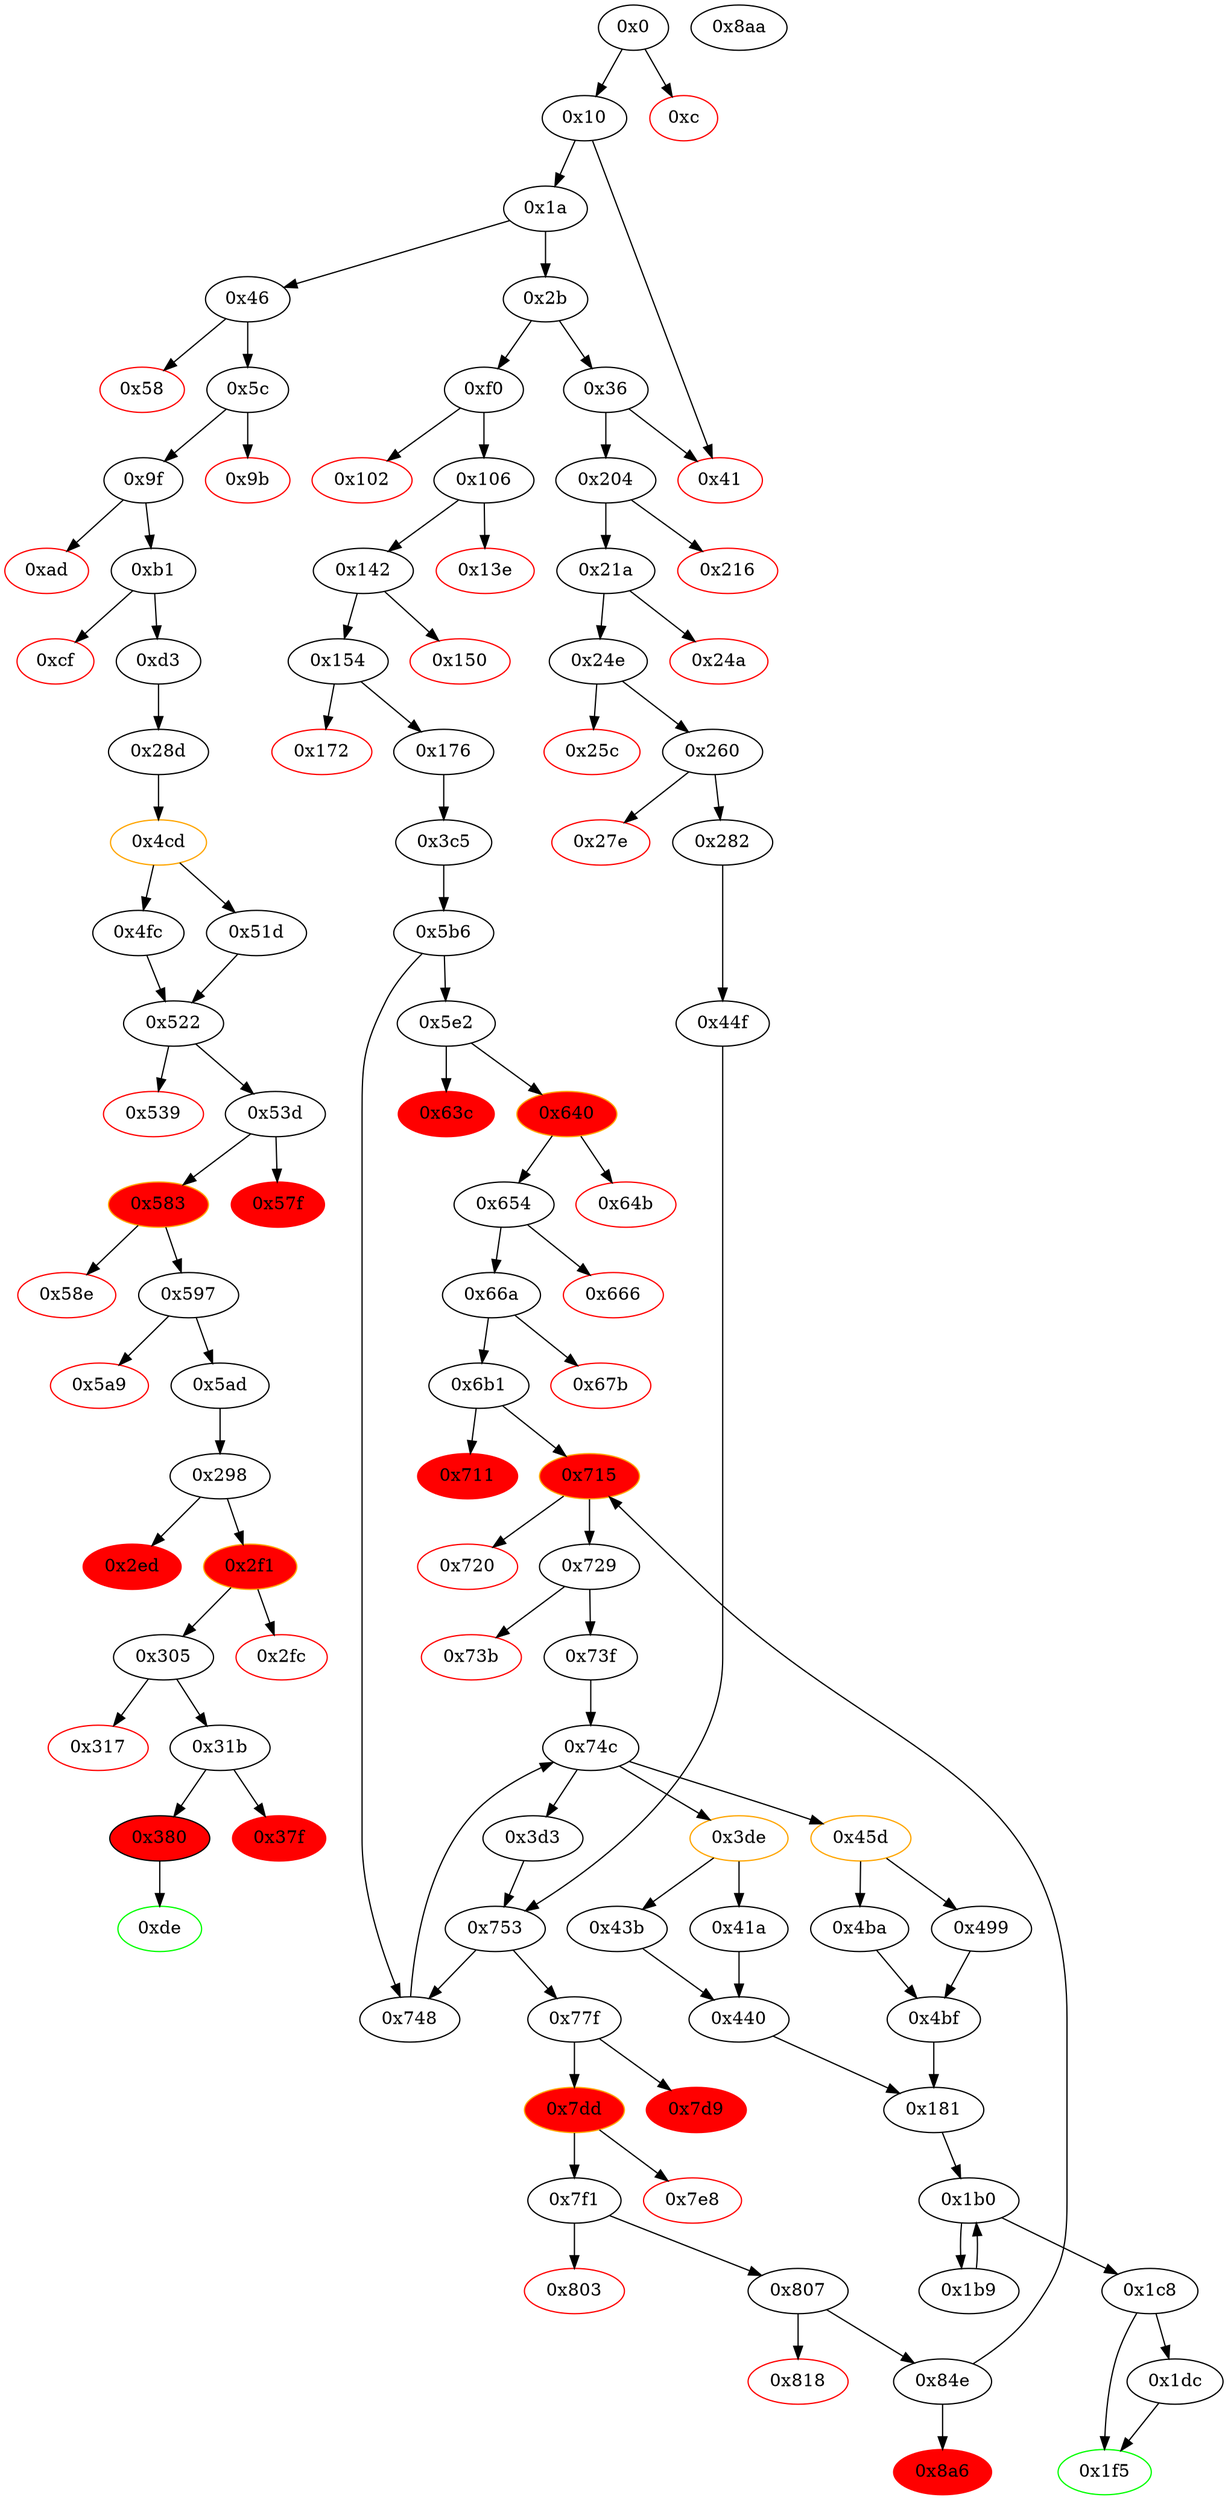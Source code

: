strict digraph "" {
"0x5c" [fillcolor=white, id="0x5c", style=filled, tooltip="Block 0x5c\n[0x5c:0x9a]\n---\nPredecessors: [0x46]\nSuccessors: [0x9b, 0x9f]\n---\n0x5c JUMPDEST\n0x5d PUSH1 0x1\n0x5f PUSH1 0x1\n0x61 PUSH1 0xa0\n0x63 SHL\n0x64 SUB\n0x65 DUP3\n0x66 CALLDATALOAD\n0x67 DUP2\n0x68 AND\n0x69 SWAP3\n0x6a PUSH1 0x20\n0x6c DUP2\n0x6d ADD\n0x6e CALLDATALOAD\n0x6f SWAP1\n0x70 SWAP2\n0x71 AND\n0x72 SWAP2\n0x73 PUSH1 0xff\n0x75 PUSH1 0x40\n0x77 DUP4\n0x78 ADD\n0x79 CALLDATALOAD\n0x7a AND\n0x7b SWAP2\n0x7c PUSH1 0x60\n0x7e DUP2\n0x7f ADD\n0x80 CALLDATALOAD\n0x81 SWAP2\n0x82 DUP2\n0x83 ADD\n0x84 SWAP1\n0x85 PUSH1 0xa0\n0x87 DUP2\n0x88 ADD\n0x89 PUSH1 0x80\n0x8b DUP3\n0x8c ADD\n0x8d CALLDATALOAD\n0x8e PUSH5 0x100000000\n0x94 DUP2\n0x95 GT\n0x96 ISZERO\n0x97 PUSH2 0x9f\n0x9a JUMPI\n---\n0x5c: JUMPDEST \n0x5d: V33 = 0x1\n0x5f: V34 = 0x1\n0x61: V35 = 0xa0\n0x63: V36 = SHL 0xa0 0x1\n0x64: V37 = SUB 0x10000000000000000000000000000000000000000 0x1\n0x66: V38 = CALLDATALOAD 0x4\n0x68: V39 = AND 0xffffffffffffffffffffffffffffffffffffffff V38\n0x6a: V40 = 0x20\n0x6d: V41 = ADD 0x4 0x20\n0x6e: V42 = CALLDATALOAD 0x24\n0x71: V43 = AND 0xffffffffffffffffffffffffffffffffffffffff V42\n0x73: V44 = 0xff\n0x75: V45 = 0x40\n0x78: V46 = ADD 0x4 0x40\n0x79: V47 = CALLDATALOAD 0x44\n0x7a: V48 = AND V47 0xff\n0x7c: V49 = 0x60\n0x7f: V50 = ADD 0x4 0x60\n0x80: V51 = CALLDATALOAD 0x64\n0x83: V52 = ADD 0x4 V27\n0x85: V53 = 0xa0\n0x88: V54 = ADD 0x4 0xa0\n0x89: V55 = 0x80\n0x8c: V56 = ADD 0x4 0x80\n0x8d: V57 = CALLDATALOAD 0x84\n0x8e: V58 = 0x100000000\n0x95: V59 = GT V57 0x100000000\n0x96: V60 = ISZERO V59\n0x97: V61 = 0x9f\n0x9a: JUMPI 0x9f V60\n---\nEntry stack: [V13, 0xde, 0x4, V27]\nStack pops: 2\nStack additions: [V39, V43, V48, V51, V52, S1, 0xa4, V57]\nExit stack: [V13, 0xde, V39, V43, V48, V51, V52, 0x4, 0xa4, V57]\n\nDef sites:\nV13: {0x1a.0x1f}\n0xde: {0x46.0x47}\n0x4: {0x46.0x4a}\nV27: {0x46.0x4e}\n"];
"0x154" [fillcolor=white, id="0x154", style=filled, tooltip="Block 0x154\n[0x154:0x171]\n---\nPredecessors: [0x142]\nSuccessors: [0x172, 0x176]\n---\n0x154 JUMPDEST\n0x155 DUP1\n0x156 CALLDATALOAD\n0x157 SWAP1\n0x158 PUSH1 0x20\n0x15a ADD\n0x15b SWAP2\n0x15c DUP5\n0x15d PUSH1 0x1\n0x15f DUP4\n0x160 MUL\n0x161 DUP5\n0x162 ADD\n0x163 GT\n0x164 PUSH5 0x100000000\n0x16a DUP4\n0x16b GT\n0x16c OR\n0x16d ISZERO\n0x16e PUSH2 0x176\n0x171 JUMPI\n---\n0x154: JUMPDEST \n0x156: V132 = CALLDATALOAD V125\n0x158: V133 = 0x20\n0x15a: V134 = ADD 0x20 V125\n0x15d: V135 = 0x1\n0x160: V136 = MUL V132 0x1\n0x162: V137 = ADD V134 V136\n0x163: V138 = GT V137 V114\n0x164: V139 = 0x100000000\n0x16b: V140 = GT V132 0x100000000\n0x16c: V141 = OR V140 V138\n0x16d: V142 = ISZERO V141\n0x16e: V143 = 0x176\n0x171: JUMPI 0x176 V142\n---\nEntry stack: [V13, 0x181, V105, V109, V113, V114, 0x4, 0x84, V125]\nStack pops: 4\nStack additions: [S3, S2, V134, V132, S1]\nExit stack: [V13, 0x181, V105, V109, V113, V114, 0x4, V134, V132, 0x84]\n\nDef sites:\nV13: {0x1a.0x1f}\n0x181: {0xf0.0xf1}\nV105: {0x106.0x112}\nV109: {0x106.0x11a}\nV113: {0x106.0x123}\nV114: {0x106.0x126}\n0x4: {0xf0.0xf4}\n0x84: {0x106.0x12b}\nV125: {0x142.0x144}\n"];
"0x4ba" [fillcolor=white, id="0x4ba", style=filled, tooltip="Block 0x4ba\n[0x4ba:0x4be]\n---\nPredecessors: [0x45d]\nSuccessors: [0x4bf]\n---\n0x4ba JUMPDEST\n0x4bb PUSH1 0x60\n0x4bd SWAP2\n0x4be POP\n---\n0x4ba: JUMPDEST \n0x4bb: V420 = 0x60\n---\nEntry stack: [V13, S10, S9, S8, S7, S6, S5, 0x0, 0x60, V399, V400, V400]\nStack pops: 2\nStack additions: [0x60, S0]\nExit stack: [V13, S10, S9, S8, S7, S6, S5, 0x0, 0x60, V399, 0x60, V400]\n\nDef sites:\nV13: {0x1a.0x1f}\nS10: {0xf0.0xf1, 0x1a.0x1f}\nS9: {0x204.0x205, 0x106.0x112}\nS8: {0x21a.0x226, 0x106.0x11a}\nS7: {0x21a.0x22f, 0x106.0x123}\nS6: {0x260.0x266, 0x154.0x15a}\nS5: {0x260.0x262, 0x154.0x156}\n0x0: {0x3c5.0x3c6, 0x44f.0x450}\n0x60: {0x3c5.0x3c8, 0x44f.0x452}\nV399: {0x45d.0x48b}\nV400: {0x45d.0x48f}\nV400: {0x45d.0x48f}\n"];
"0x317" [color=red, fillcolor=white, id="0x317", style=filled, tooltip="Block 0x317\n[0x317:0x31a]\n---\nPredecessors: [0x305]\nSuccessors: []\n---\n0x317 PUSH1 0x0\n0x319 DUP1\n0x31a REVERT\n---\n0x317: V290 = 0x0\n0x31a: REVERT 0x0 0x0\n---\nEntry stack: [V13, 0xde, V39, V43, V48, V51, V72, V70, 0x0, V39, V499, V43, V284, V285]\nStack pops: 0\nStack additions: []\nExit stack: [V13, 0xde, V39, V43, V48, V51, V72, V70, 0x0, V39, V499, V43, V284, V285]\n\nDef sites:\nV13: {0x1a.0x1f}\n0xde: {0x46.0x47}\nV39: {0x5c.0x68}\nV43: {0x5c.0x71}\nV48: {0x5c.0x7a}\nV51: {0x5c.0x80}\nV72: {0xb1.0xb7}\nV70: {0xb1.0xb3}\n0x0: {0x28d.0x28e}\nV39: {0x5c.0x68}\nV499: {0x5ad.0x5af}\nV43: {0x5c.0x71}\nV284: {0x305.0x30c}\nV285: {0x305.0x30d}\n"];
"0x46" [fillcolor=white, id="0x46", style=filled, tooltip="Block 0x46\n[0x46:0x57]\n---\nPredecessors: [0x1a]\nSuccessors: [0x58, 0x5c]\n---\n0x46 JUMPDEST\n0x47 PUSH2 0xde\n0x4a PUSH1 0x4\n0x4c DUP1\n0x4d CALLDATASIZE\n0x4e SUB\n0x4f PUSH1 0xa0\n0x51 DUP2\n0x52 LT\n0x53 ISZERO\n0x54 PUSH2 0x5c\n0x57 JUMPI\n---\n0x46: JUMPDEST \n0x47: V24 = 0xde\n0x4a: V25 = 0x4\n0x4d: V26 = CALLDATASIZE\n0x4e: V27 = SUB V26 0x4\n0x4f: V28 = 0xa0\n0x52: V29 = LT V27 0xa0\n0x53: V30 = ISZERO V29\n0x54: V31 = 0x5c\n0x57: JUMPI 0x5c V30\n---\nEntry stack: [V13]\nStack pops: 0\nStack additions: [0xde, 0x4, V27]\nExit stack: [V13, 0xde, 0x4, V27]\n\nDef sites:\nV13: {0x1a.0x1f}\n"];
"0x24e" [fillcolor=white, id="0x24e", style=filled, tooltip="Block 0x24e\n[0x24e:0x25b]\n---\nPredecessors: [0x21a]\nSuccessors: [0x25c, 0x260]\n---\n0x24e JUMPDEST\n0x24f DUP3\n0x250 ADD\n0x251 DUP4\n0x252 PUSH1 0x20\n0x254 DUP3\n0x255 ADD\n0x256 GT\n0x257 ISZERO\n0x258 PUSH2 0x260\n0x25b JUMPI\n---\n0x24e: JUMPDEST \n0x250: V224 = ADD 0x4 V218\n0x252: V225 = 0x20\n0x255: V226 = ADD V224 0x20\n0x256: V227 = GT V226 V213\n0x257: V228 = ISZERO V227\n0x258: V229 = 0x260\n0x25b: JUMPI 0x260 V228\n---\nEntry stack: [V13, 0x181, V208, V212, V213, 0x4, 0x64, V218]\nStack pops: 4\nStack additions: [S3, S2, S1, V224]\nExit stack: [V13, 0x181, V208, V212, V213, 0x4, 0x64, V224]\n\nDef sites:\nV13: {0x1a.0x1f}\n0x181: {0x204.0x205}\nV208: {0x21a.0x226}\nV212: {0x21a.0x22f}\nV213: {0x21a.0x232}\n0x4: {0x204.0x208}\n0x64: {0x21a.0x237}\nV218: {0x21a.0x23c}\n"];
"0x8a6" [color=red, fillcolor=red, id="0x8a6", style=filled, tooltip="Block 0x8a6\n[0x8a6:0x8a9]\n---\nPredecessors: [0x84e]\nSuccessors: []\n---\n0x8a6 PUSH1 0x0\n0x8a8 DUP1\n0x8a9 REVERT\n---\n0x8a6: V731 = 0x0\n0x8a9: REVERT 0x0 0x0\n---\nEntry stack: [V13, S22, S21, S20, S19, S18, S17, 0x0, 0x60, {0x3de, 0x45d}, S13, S12, 0x0, S10, 0xfc00c80b0000007f73004edb00094cad80626d8d, 0x285e7bfd, V722, 0x20, V718, V725, V718, 0x0, 0xfc00c80b0000007f73004edb00094cad80626d8d, V728]\nStack pops: 0\nStack additions: []\nExit stack: [V13, S22, S21, S20, S19, S18, S17, 0x0, 0x60, {0x3de, 0x45d}, S13, S12, 0x0, S10, 0xfc00c80b0000007f73004edb00094cad80626d8d, 0x285e7bfd, V722, 0x20, V718, V725, V718, 0x0, 0xfc00c80b0000007f73004edb00094cad80626d8d, V728]\n\nDef sites:\nV13: {0x1a.0x1f}\nS22: {0xf0.0xf1, 0x1a.0x1f}\nS21: {0x204.0x205, 0x106.0x112}\nS20: {0x21a.0x226, 0x106.0x11a}\nS19: {0x21a.0x22f, 0x106.0x123}\nS18: {0x260.0x266, 0x154.0x15a}\nS17: {0x260.0x262, 0x154.0x156}\n0x0: {0x3c5.0x3c6, 0x44f.0x450}\n0x60: {0x3c5.0x3c8, 0x44f.0x452}\n{0x3de, 0x45d}: {0x3d3.0x3d5, 0x44f.0x454}\nS13: {0x21a.0x226, 0x106.0x11a}\nS12: {0x21a.0x22f, 0x106.0x123}\n0x0: {0x753_0x44f.0x754, 0x753_0x3d3.0x754}\nS10: {0x753_0x3d3.0x757, 0x753_0x44f.0x757}\n0xfc00c80b0000007f73004edb00094cad80626d8d: {0x84e.0x86e}\n0x285e7bfd: {0x84e.0x884}\nV722: {0x84e.0x88e}\n0x20: {0x84e.0x890}\nV718: {0x84e.0x86d}\nV725: {0x84e.0x898}\nV718: {0x84e.0x86d}\n0x0: {0x84e.0x89a}\n0xfc00c80b0000007f73004edb00094cad80626d8d: {0x84e.0x86e}\nV728: {0x84e.0x89f}\n"];
"0x45d" [color=orange, fillcolor=white, id="0x45d", style=filled, tooltip="Block 0x45d\n[0x45d:0x498]\n---\nPredecessors: [0x74c]\nSuccessors: [0x499, 0x4ba]\n---\n0x45d JUMPDEST\n0x45e POP\n0x45f DUP5\n0x460 PUSH1 0x1\n0x462 PUSH1 0x1\n0x464 PUSH1 0xa0\n0x466 SHL\n0x467 SUB\n0x468 AND\n0x469 DUP5\n0x46a DUP5\n0x46b PUSH1 0x40\n0x46d MLOAD\n0x46e DUP1\n0x46f DUP4\n0x470 DUP4\n0x471 DUP1\n0x472 DUP3\n0x473 DUP5\n0x474 CALLDATACOPY\n0x475 PUSH1 0x40\n0x477 MLOAD\n0x478 SWAP3\n0x479 ADD\n0x47a SWAP5\n0x47b POP\n0x47c PUSH1 0x0\n0x47e SWAP4\n0x47f POP\n0x480 SWAP1\n0x481 SWAP2\n0x482 POP\n0x483 POP\n0x484 DUP1\n0x485 DUP4\n0x486 SUB\n0x487 DUP2\n0x488 DUP4\n0x489 DUP7\n0x48a GAS\n0x48b CALL\n0x48c SWAP2\n0x48d POP\n0x48e POP\n0x48f RETURNDATASIZE\n0x490 DUP1\n0x491 PUSH1 0x0\n0x493 DUP2\n0x494 EQ\n0x495 PUSH2 0x4ba\n0x498 JUMPI\n---\n0x45d: JUMPDEST \n0x460: V385 = 0x1\n0x462: V386 = 0x1\n0x464: V387 = 0xa0\n0x466: V388 = SHL 0xa0 0x1\n0x467: V389 = SUB 0x10000000000000000000000000000000000000000 0x1\n0x468: V390 = AND 0xffffffffffffffffffffffffffffffffffffffff S5\n0x46b: V391 = 0x40\n0x46d: V392 = M[0x40]\n0x474: CALLDATACOPY V392 S4 S3\n0x475: V393 = 0x40\n0x477: V394 = M[0x40]\n0x479: V395 = ADD V392 S3\n0x47c: V396 = 0x0\n0x486: V397 = SUB V395 V394\n0x48a: V398 = GAS\n0x48b: V399 = CALL V398 V390 0x0 V394 V397 V394 0x0\n0x48f: V400 = RETURNDATASIZE\n0x491: V401 = 0x0\n0x494: V402 = EQ V400 0x0\n0x495: V403 = 0x4ba\n0x498: JUMPI 0x4ba V402\n---\nEntry stack: [V13, S8, S7, S6, S5, S4, S3, 0x0, 0x60, S0]\nStack pops: 6\nStack additions: [S5, S4, S3, S2, S1, V399, V400, V400]\nExit stack: [V13, S8, S7, S6, S5, S4, S3, 0x0, 0x60, V399, V400, V400]\n\nDef sites:\nV13: {0x1a.0x1f}\nS8: {0xf0.0xf1, 0x1a.0x1f}\nS7: {0x204.0x205, 0x106.0x112}\nS6: {0x21a.0x226, 0x106.0x11a}\nS5: {0x21a.0x22f, 0x106.0x123}\nS4: {0x260.0x266, 0x154.0x15a}\nS3: {0x260.0x262, 0x154.0x156}\n0x0: {0x3c5.0x3c6, 0x44f.0x450}\n0x60: {0x3c5.0x3c8, 0x44f.0x452}\nS0: {0x106.0x11a, 0x21a.0x22f, 0x73f.0x741, 0x106.0x123}\n"];
"0x142" [fillcolor=white, id="0x142", style=filled, tooltip="Block 0x142\n[0x142:0x14f]\n---\nPredecessors: [0x106]\nSuccessors: [0x150, 0x154]\n---\n0x142 JUMPDEST\n0x143 DUP3\n0x144 ADD\n0x145 DUP4\n0x146 PUSH1 0x20\n0x148 DUP3\n0x149 ADD\n0x14a GT\n0x14b ISZERO\n0x14c PUSH2 0x154\n0x14f JUMPI\n---\n0x142: JUMPDEST \n0x144: V125 = ADD 0x4 V119\n0x146: V126 = 0x20\n0x149: V127 = ADD V125 0x20\n0x14a: V128 = GT V127 V114\n0x14b: V129 = ISZERO V128\n0x14c: V130 = 0x154\n0x14f: JUMPI 0x154 V129\n---\nEntry stack: [V13, 0x181, V105, V109, V113, V114, 0x4, 0x84, V119]\nStack pops: 4\nStack additions: [S3, S2, S1, V125]\nExit stack: [V13, 0x181, V105, V109, V113, V114, 0x4, 0x84, V125]\n\nDef sites:\nV13: {0x1a.0x1f}\n0x181: {0xf0.0xf1}\nV105: {0x106.0x112}\nV109: {0x106.0x11a}\nV113: {0x106.0x123}\nV114: {0x106.0x126}\n0x4: {0xf0.0xf4}\n0x84: {0x106.0x12b}\nV119: {0x106.0x130}\n"];
"0x1a" [fillcolor=white, id="0x1a", style=filled, tooltip="Block 0x1a\n[0x1a:0x2a]\n---\nPredecessors: [0x10]\nSuccessors: [0x2b, 0x46]\n---\n0x1a PUSH1 0x0\n0x1c CALLDATALOAD\n0x1d PUSH1 0xe0\n0x1f SHR\n0x20 DUP1\n0x21 PUSH4 0x32afb116\n0x26 EQ\n0x27 PUSH2 0x46\n0x2a JUMPI\n---\n0x1a: V10 = 0x0\n0x1c: V11 = CALLDATALOAD 0x0\n0x1d: V12 = 0xe0\n0x1f: V13 = SHR 0xe0 V11\n0x21: V14 = 0x32afb116\n0x26: V15 = EQ 0x32afb116 V13\n0x27: V16 = 0x46\n0x2a: JUMPI 0x46 V15\n---\nEntry stack: []\nStack pops: 0\nStack additions: [V13]\nExit stack: [V13]\n\nDef sites:\n"];
"0xf0" [fillcolor=white, id="0xf0", style=filled, tooltip="Block 0xf0\n[0xf0:0x101]\n---\nPredecessors: [0x2b]\nSuccessors: [0x102, 0x106]\n---\n0xf0 JUMPDEST\n0xf1 PUSH2 0x181\n0xf4 PUSH1 0x4\n0xf6 DUP1\n0xf7 CALLDATASIZE\n0xf8 SUB\n0xf9 PUSH1 0x80\n0xfb DUP2\n0xfc LT\n0xfd ISZERO\n0xfe PUSH2 0x106\n0x101 JUMPI\n---\n0xf0: JUMPDEST \n0xf1: V90 = 0x181\n0xf4: V91 = 0x4\n0xf7: V92 = CALLDATASIZE\n0xf8: V93 = SUB V92 0x4\n0xf9: V94 = 0x80\n0xfc: V95 = LT V93 0x80\n0xfd: V96 = ISZERO V95\n0xfe: V97 = 0x106\n0x101: JUMPI 0x106 V96\n---\nEntry stack: [V13]\nStack pops: 0\nStack additions: [0x181, 0x4, V93]\nExit stack: [V13, 0x181, 0x4, V93]\n\nDef sites:\nV13: {0x1a.0x1f}\n"];
"0x5e2" [fillcolor=white, id="0x5e2", style=filled, tooltip="Block 0x5e2\n[0x5e2:0x63b]\n---\nPredecessors: [0x5b6]\nSuccessors: [0x63c, 0x640]\n---\n0x5e2 PUSH1 0x40\n0x5e4 DUP1\n0x5e5 MLOAD\n0x5e6 PUSH4 0x4cdac1d5\n0x5eb PUSH1 0xe1\n0x5ed SHL\n0x5ee DUP2\n0x5ef MSTORE\n0x5f0 PUSH1 0x1\n0x5f2 PUSH1 0x1\n0x5f4 PUSH1 0xa0\n0x5f6 SHL\n0x5f7 SUB\n0x5f8 DUP7\n0x5f9 DUP2\n0x5fa AND\n0x5fb PUSH1 0x4\n0x5fd DUP4\n0x5fe ADD\n0x5ff MSTORE\n0x600 SWAP2\n0x601 MLOAD\n0x602 SWAP2\n0x603 DUP6\n0x604 AND\n0x605 SWAP2\n0x606 PUSH20 0x2484000059004afb720000dc738434fa6200f49d\n0x61b SWAP2\n0x61c PUSH4 0x99b583aa\n0x621 SWAP2\n0x622 PUSH1 0x24\n0x624 DUP1\n0x625 DUP4\n0x626 ADD\n0x627 SWAP3\n0x628 PUSH1 0x20\n0x62a SWAP3\n0x62b SWAP2\n0x62c SWAP1\n0x62d DUP3\n0x62e SWAP1\n0x62f SUB\n0x630 ADD\n0x631 DUP2\n0x632 DUP7\n0x633 DUP1\n0x634 EXTCODESIZE\n0x635 ISZERO\n0x636 DUP1\n0x637 ISZERO\n0x638 PUSH2 0x640\n0x63b JUMPI\n---\n0x5e2: V505 = 0x40\n0x5e5: V506 = M[0x40]\n0x5e6: V507 = 0x4cdac1d5\n0x5eb: V508 = 0xe1\n0x5ed: V509 = SHL 0xe1 0x4cdac1d5\n0x5ef: M[V506] = 0x99b583aa00000000000000000000000000000000000000000000000000000000\n0x5f0: V510 = 0x1\n0x5f2: V511 = 0x1\n0x5f4: V512 = 0xa0\n0x5f6: V513 = SHL 0xa0 0x1\n0x5f7: V514 = SUB 0x10000000000000000000000000000000000000000 0x1\n0x5fa: V515 = AND 0xffffffffffffffffffffffffffffffffffffffff V105\n0x5fb: V516 = 0x4\n0x5fe: V517 = ADD V506 0x4\n0x5ff: M[V517] = V515\n0x601: V518 = M[0x40]\n0x604: V519 = AND V109 0xffffffffffffffffffffffffffffffffffffffff\n0x606: V520 = 0x2484000059004afb720000dc738434fa6200f49d\n0x61c: V521 = 0x99b583aa\n0x622: V522 = 0x24\n0x626: V523 = ADD V506 0x24\n0x628: V524 = 0x20\n0x62f: V525 = SUB V506 V518\n0x630: V526 = ADD V525 0x24\n0x634: V527 = EXTCODESIZE 0x2484000059004afb720000dc738434fa6200f49d\n0x635: V528 = ISZERO V527\n0x637: V529 = ISZERO V528\n0x638: V530 = 0x640\n0x63b: JUMPI 0x640 V529\n---\nEntry stack: [V13, 0x181, V105, V109, V113, V134, V132, 0x0, 0x60, 0x3d3, V105, V109, 0x0, V501]\nStack pops: 4\nStack additions: [S3, S2, S1, S0, V519, 0x2484000059004afb720000dc738434fa6200f49d, 0x99b583aa, V523, 0x20, V518, V526, V518, 0x2484000059004afb720000dc738434fa6200f49d, V528]\nExit stack: [V13, 0x181, V105, V109, V113, V134, V132, 0x0, 0x60, 0x3d3, V105, V109, 0x0, V501, V519, 0x2484000059004afb720000dc738434fa6200f49d, 0x99b583aa, V523, 0x20, V518, V526, V518, 0x2484000059004afb720000dc738434fa6200f49d, V528]\n\nDef sites:\nV13: {0x1a.0x1f}\n0x181: {0xf0.0xf1}\nV105: {0x106.0x112}\nV109: {0x106.0x11a}\nV113: {0x106.0x123}\nV134: {0x154.0x15a}\nV132: {0x154.0x156}\n0x0: {0x3c5.0x3c6}\n0x60: {0x3c5.0x3c8}\n0x3d3: {0x3c5.0x3ca}\nV105: {0x106.0x112}\nV109: {0x106.0x11a}\n0x0: {0x5b6.0x5b7}\nV501: {0x5b6.0x5ba}\n"];
"0x7f1" [fillcolor=white, id="0x7f1", style=filled, tooltip="Block 0x7f1\n[0x7f1:0x802]\n---\nPredecessors: [0x7dd]\nSuccessors: [0x803, 0x807]\n---\n0x7f1 JUMPDEST\n0x7f2 POP\n0x7f3 POP\n0x7f4 POP\n0x7f5 POP\n0x7f6 PUSH1 0x40\n0x7f8 MLOAD\n0x7f9 RETURNDATASIZE\n0x7fa PUSH1 0x20\n0x7fc DUP2\n0x7fd LT\n0x7fe ISZERO\n0x7ff PUSH2 0x807\n0x802 JUMPI\n---\n0x7f1: JUMPDEST \n0x7f6: V668 = 0x40\n0x7f8: V669 = M[0x40]\n0x7f9: V670 = RETURNDATASIZE\n0x7fa: V671 = 0x20\n0x7fd: V672 = LT V670 0x20\n0x7fe: V673 = ISZERO V672\n0x7ff: V674 = 0x807\n0x802: JUMPI 0x807 V673\n---\nEntry stack: [V13, S17, S16, S15, S14, S13, S12, 0x0, 0x60, {0x3de, 0x45d}, S8, S7, 0x0, S5, S4, 0xfc00c80b0000007f73004edb00094cad80626d8d, 0xe8dd05f2, S1, V661]\nStack pops: 4\nStack additions: [V669, V670]\nExit stack: [V13, S17, S16, S15, S14, S13, S12, 0x0, 0x60, {0x3de, 0x45d}, S8, S7, 0x0, S5, S4, V669, V670]\n\nDef sites:\nV13: {0x1a.0x1f}\nS17: {0xf0.0xf1, 0x1a.0x1f}\nS16: {0x204.0x205, 0x106.0x112}\nS15: {0x21a.0x226, 0x106.0x11a}\nS14: {0x21a.0x22f, 0x106.0x123}\nS13: {0x260.0x266, 0x154.0x15a}\nS12: {0x260.0x262, 0x154.0x156}\n0x0: {0x3c5.0x3c6, 0x44f.0x450}\n0x60: {0x3c5.0x3c8, 0x44f.0x452}\n{0x3de, 0x45d}: {0x3d3.0x3d5, 0x44f.0x454}\nS8: {0x21a.0x226, 0x106.0x11a}\nS7: {0x21a.0x22f, 0x106.0x123}\n0x0: {0x753_0x44f.0x754, 0x753_0x3d3.0x754}\nS5: {0x753_0x3d3.0x757, 0x753_0x44f.0x757}\nS4: {0x77f_0x3d3.0x7a1, 0x77f_0x44f.0x7a1}\n0xfc00c80b0000007f73004edb00094cad80626d8d: {0x77f_0x3d3.0x7a3, 0x77f_0x44f.0x7a3}\n0xe8dd05f2: {0x77f_0x3d3.0x7b9, 0x77f_0x44f.0x7b9}\nS1: {0x77f_0x3d3.0x7c3, 0x77f_0x44f.0x7c3}\nV661: {0x7dd.0x7e1}\n"];
"0x654" [fillcolor=white, id="0x654", style=filled, tooltip="Block 0x654\n[0x654:0x665]\n---\nPredecessors: [0x640]\nSuccessors: [0x666, 0x66a]\n---\n0x654 JUMPDEST\n0x655 POP\n0x656 POP\n0x657 POP\n0x658 POP\n0x659 PUSH1 0x40\n0x65b MLOAD\n0x65c RETURNDATASIZE\n0x65d PUSH1 0x20\n0x65f DUP2\n0x660 LT\n0x661 ISZERO\n0x662 PUSH2 0x66a\n0x665 JUMPI\n---\n0x654: JUMPDEST \n0x659: V541 = 0x40\n0x65b: V542 = M[0x40]\n0x65c: V543 = RETURNDATASIZE\n0x65d: V544 = 0x20\n0x660: V545 = LT V543 0x20\n0x661: V546 = ISZERO V545\n0x662: V547 = 0x66a\n0x665: JUMPI 0x66a V546\n---\nEntry stack: [V13, 0x181, V105, V109, V113, V134, V132, 0x0, 0x60, 0x3d3, V105, V109, 0x0, V501, V519, 0x2484000059004afb720000dc738434fa6200f49d, 0x99b583aa, V523, V534]\nStack pops: 4\nStack additions: [V542, V543]\nExit stack: [V13, 0x181, V105, V109, V113, V134, V132, 0x0, 0x60, 0x3d3, V105, V109, 0x0, V501, V519, V542, V543]\n\nDef sites:\nV13: {0x1a.0x1f}\n0x181: {0xf0.0xf1}\nV105: {0x106.0x112}\nV109: {0x106.0x11a}\nV113: {0x106.0x123}\nV134: {0x154.0x15a}\nV132: {0x154.0x156}\n0x0: {0x3c5.0x3c6}\n0x60: {0x3c5.0x3c8}\n0x3d3: {0x3c5.0x3ca}\nV105: {0x106.0x112}\nV109: {0x106.0x11a}\n0x0: {0x5b6.0x5b7}\nV501: {0x5b6.0x5ba}\nV519: {0x5e2.0x604}\n0x2484000059004afb720000dc738434fa6200f49d: {0x5e2.0x606}\n0x99b583aa: {0x5e2.0x61c}\nV523: {0x5e2.0x626}\nV534: {0x640.0x644}\n"];
"0x440" [fillcolor=white, id="0x440", style=filled, tooltip="Block 0x440\n[0x440:0x44e]\n---\nPredecessors: [0x41a, 0x43b]\nSuccessors: [0x181]\n---\n0x440 JUMPDEST\n0x441 POP\n0x442 SWAP1\n0x443 SWAP9\n0x444 SWAP1\n0x445 SWAP8\n0x446 POP\n0x447 SWAP6\n0x448 POP\n0x449 POP\n0x44a POP\n0x44b POP\n0x44c POP\n0x44d POP\n0x44e JUMP\n---\n0x440: JUMPDEST \n0x44e: JUMP S10\n---\nEntry stack: [V13, S10, S9, S8, S7, S6, S5, 0x0, 0x60, S2, S1, S0]\nStack pops: 11\nStack additions: [S2, S1]\nExit stack: [V13, S2, S1]\n\nDef sites:\nV13: {0x1a.0x1f}\nS10: {0xf0.0xf1, 0x1a.0x1f}\nS9: {0x204.0x205, 0x106.0x112}\nS8: {0x21a.0x226, 0x106.0x11a}\nS7: {0x21a.0x22f, 0x106.0x123}\nS6: {0x260.0x266, 0x154.0x15a}\nS5: {0x260.0x262, 0x154.0x156}\n0x0: {0x3c5.0x3c6, 0x44f.0x450}\n0x60: {0x3c5.0x3c8, 0x44f.0x452}\nS2: {0x3de_0x74c_0x73f_0x74c_0x73f_0x84e.0x40c, 0x3de_0x74c_0x73f_0x74c_0x748_0x753.0x40c, 0x3de.0x40c, 0x3de_0x74c_0x748.0x40c}\nS1: {0x43b.0x43c, 0x41a.0x41c}\nS0: {0x3de_0x74c_0x73f_0x74c_0x73f_0x84e.0x410, 0x3de_0x74c_0x73f_0x74c_0x748_0x753.0x410, 0x3de.0x410, 0x3de_0x74c_0x748.0x410}\n"];
"0x715" [color=orange, fillcolor=red, id="0x715", style=filled, tooltip="Block 0x715\n[0x715:0x71f]\n---\nPredecessors: [0x6b1, 0x84e]\nSuccessors: [0x720, 0x729]\n---\n0x715 JUMPDEST\n0x716 POP\n0x717 GAS\n0x718 CALL\n0x719 ISZERO\n0x71a DUP1\n0x71b ISZERO\n0x71c PUSH2 0x729\n0x71f JUMPI\n---\n0x715: JUMPDEST \n0x717: V608 = GAS\n0x718: V609 = CALL V608 {0x2484000059004afb720000dc738434fa6200f49d, 0xfc00c80b0000007f73004edb00094cad80626d8d} 0x0 S3 S4 S5 0x20\n0x719: V610 = ISZERO V609\n0x71b: V611 = ISZERO V610\n0x71c: V612 = 0x729\n0x71f: JUMPI 0x729 V611\n---\nEntry stack: [V13, S22, S21, S20, S19, S18, S17, 0x0, 0x60, {0x3d3, 0x3de, 0x45d}, S13, S12, 0x0, S10, {0x2484000059004afb720000dc738434fa6200f49d, 0xfc00c80b0000007f73004edb00094cad80626d8d}, {0x285e7bfd, 0x88ca3e42}, S7, 0x20, S5, S4, S3, 0x0, {0x2484000059004afb720000dc738434fa6200f49d, 0xfc00c80b0000007f73004edb00094cad80626d8d}, S0]\nStack pops: 7\nStack additions: [V610]\nExit stack: [V13, S22, S21, S20, S19, S18, S17, 0x0, 0x60, {0x3d3, 0x3de, 0x45d}, S13, S12, 0x0, S10, {0x2484000059004afb720000dc738434fa6200f49d, 0xfc00c80b0000007f73004edb00094cad80626d8d}, {0x285e7bfd, 0x88ca3e42}, S7, V610]\n\nDef sites:\nV13: {0x1a.0x1f}\nS22: {0xf0.0xf1, 0x1a.0x1f}\nS21: {0x204.0x205, 0x106.0x112}\nS20: {0x21a.0x226, 0x106.0x11a}\nS19: {0x21a.0x22f, 0x106.0x123}\nS18: {0x260.0x266, 0x154.0x15a}\nS17: {0x260.0x262, 0x154.0x156}\n0x0: {0x3c5.0x3c6, 0x44f.0x450}\n0x60: {0x3c5.0x3c8, 0x44f.0x452}\n{0x3d3, 0x3de, 0x45d}: {0x3d3.0x3d5, 0x3c5.0x3ca, 0x44f.0x454}\nS13: {0x106.0x11a, 0x21a.0x226, 0x106.0x112}\nS12: {0x106.0x123, 0x21a.0x22f, 0x106.0x11a}\n0x0: {0x753_0x3d3.0x754, 0x753_0x44f.0x754, 0x5b6.0x5b7}\nS10: {0x753_0x3d3.0x757, 0x753_0x44f.0x757, 0x5b6.0x5ba}\n{0x2484000059004afb720000dc738434fa6200f49d, 0xfc00c80b0000007f73004edb00094cad80626d8d}: {0x6b1.0x6d9, 0x84e.0x86e}\n{0x285e7bfd, 0x88ca3e42}: {0x6b1.0x6ef, 0x84e.0x884}\nS7: {0x6b1.0x6f9, 0x84e.0x88e}\n0x20: {0x6b1.0x6fb, 0x84e.0x890}\nS5: {0x6b1.0x6d8, 0x84e.0x86d}\nS4: {0x6b1.0x703, 0x84e.0x898}\nS3: {0x6b1.0x6d8, 0x84e.0x86d}\n0x0: {0x6b1.0x705, 0x84e.0x89a}\n{0x2484000059004afb720000dc738434fa6200f49d, 0xfc00c80b0000007f73004edb00094cad80626d8d}: {0x6b1.0x6d9, 0x84e.0x86e}\nS0: {0x6b1.0x70a, 0x84e.0x89f}\n"];
"0x4fc" [fillcolor=white, id="0x4fc", style=filled, tooltip="Block 0x4fc\n[0x4fc:0x51c]\n---\nPredecessors: [0x4cd]\nSuccessors: [0x522]\n---\n0x4fc PUSH1 0x40\n0x4fe MLOAD\n0x4ff SWAP2\n0x500 POP\n0x501 PUSH1 0x1f\n0x503 NOT\n0x504 PUSH1 0x3f\n0x506 RETURNDATASIZE\n0x507 ADD\n0x508 AND\n0x509 DUP3\n0x50a ADD\n0x50b PUSH1 0x40\n0x50d MSTORE\n0x50e RETURNDATASIZE\n0x50f DUP3\n0x510 MSTORE\n0x511 RETURNDATASIZE\n0x512 PUSH1 0x0\n0x514 PUSH1 0x20\n0x516 DUP5\n0x517 ADD\n0x518 RETURNDATACOPY\n0x519 PUSH2 0x522\n0x51c JUMP\n---\n0x4fc: V432 = 0x40\n0x4fe: V433 = M[0x40]\n0x501: V434 = 0x1f\n0x503: V435 = NOT 0x1f\n0x504: V436 = 0x3f\n0x506: V437 = RETURNDATASIZE\n0x507: V438 = ADD V437 0x3f\n0x508: V439 = AND V438 0xffffffffffffffffffffffffffffffffffffffffffffffffffffffffffffffe0\n0x50a: V440 = ADD V433 V439\n0x50b: V441 = 0x40\n0x50d: M[0x40] = V440\n0x50e: V442 = RETURNDATASIZE\n0x510: M[V433] = V442\n0x511: V443 = RETURNDATASIZE\n0x512: V444 = 0x0\n0x514: V445 = 0x20\n0x517: V446 = ADD V433 0x20\n0x518: RETURNDATACOPY V446 0x0 V443\n0x519: V447 = 0x522\n0x51c: JUMP 0x522\n---\nEntry stack: [V13, 0xde, V39, V43, V48, V51, V72, V70, 0x0, V39, 0x298, 0x0, 0x60, V427, V428, V428]\nStack pops: 2\nStack additions: [V433, S0]\nExit stack: [V13, 0xde, V39, V43, V48, V51, V72, V70, 0x0, V39, 0x298, 0x0, 0x60, V427, V433, V428]\n\nDef sites:\nV13: {0x1a.0x1f}\n0xde: {0x46.0x47}\nV39: {0x5c.0x68}\nV43: {0x5c.0x71}\nV48: {0x5c.0x7a}\nV51: {0x5c.0x80}\nV72: {0xb1.0xb7}\nV70: {0xb1.0xb3}\n0x0: {0x28d.0x28e}\nV39: {0x5c.0x68}\n0x298: {0x28d.0x291}\n0x0: {0x4cd.0x4d1}\n0x60: {0x4cd.0x4d4}\nV427: {0x4cd.0x4ee}\nV428: {0x4cd.0x4f2}\nV428: {0x4cd.0x4f2}\n"];
"0x150" [color=red, fillcolor=white, id="0x150", style=filled, tooltip="Block 0x150\n[0x150:0x153]\n---\nPredecessors: [0x142]\nSuccessors: []\n---\n0x150 PUSH1 0x0\n0x152 DUP1\n0x153 REVERT\n---\n0x150: V131 = 0x0\n0x153: REVERT 0x0 0x0\n---\nEntry stack: [V13, 0x181, V105, V109, V113, V114, 0x4, 0x84, V125]\nStack pops: 0\nStack additions: []\nExit stack: [V13, 0x181, V105, V109, V113, V114, 0x4, 0x84, V125]\n\nDef sites:\nV13: {0x1a.0x1f}\n0x181: {0xf0.0xf1}\nV105: {0x106.0x112}\nV109: {0x106.0x11a}\nV113: {0x106.0x123}\nV114: {0x106.0x126}\n0x4: {0xf0.0xf4}\n0x84: {0x106.0x12b}\nV125: {0x142.0x144}\n"];
"0x66a" [fillcolor=white, id="0x66a", style=filled, tooltip="Block 0x66a\n[0x66a:0x67a]\n---\nPredecessors: [0x654]\nSuccessors: [0x67b, 0x6b1]\n---\n0x66a JUMPDEST\n0x66b POP\n0x66c MLOAD\n0x66d PUSH1 0x1\n0x66f PUSH1 0x1\n0x671 PUSH1 0xa0\n0x673 SHL\n0x674 SUB\n0x675 AND\n0x676 EQ\n0x677 PUSH2 0x6b1\n0x67a JUMPI\n---\n0x66a: JUMPDEST \n0x66c: V549 = M[V542]\n0x66d: V550 = 0x1\n0x66f: V551 = 0x1\n0x671: V552 = 0xa0\n0x673: V553 = SHL 0xa0 0x1\n0x674: V554 = SUB 0x10000000000000000000000000000000000000000 0x1\n0x675: V555 = AND 0xffffffffffffffffffffffffffffffffffffffff V549\n0x676: V556 = EQ V555 V519\n0x677: V557 = 0x6b1\n0x67a: JUMPI 0x6b1 V556\n---\nEntry stack: [V13, 0x181, V105, V109, V113, V134, V132, 0x0, 0x60, 0x3d3, V105, V109, 0x0, V501, V519, V542, V543]\nStack pops: 3\nStack additions: []\nExit stack: [V13, 0x181, V105, V109, V113, V134, V132, 0x0, 0x60, 0x3d3, V105, V109, 0x0, V501]\n\nDef sites:\nV13: {0x1a.0x1f}\n0x181: {0xf0.0xf1}\nV105: {0x106.0x112}\nV109: {0x106.0x11a}\nV113: {0x106.0x123}\nV134: {0x154.0x15a}\nV132: {0x154.0x156}\n0x0: {0x3c5.0x3c6}\n0x60: {0x3c5.0x3c8}\n0x3d3: {0x3c5.0x3ca}\nV105: {0x106.0x112}\nV109: {0x106.0x11a}\n0x0: {0x5b6.0x5b7}\nV501: {0x5b6.0x5ba}\nV519: {0x5e2.0x604}\nV542: {0x654.0x65b}\nV543: {0x654.0x65c}\n"];
"0x102" [color=red, fillcolor=white, id="0x102", style=filled, tooltip="Block 0x102\n[0x102:0x105]\n---\nPredecessors: [0xf0]\nSuccessors: []\n---\n0x102 PUSH1 0x0\n0x104 DUP1\n0x105 REVERT\n---\n0x102: V98 = 0x0\n0x105: REVERT 0x0 0x0\n---\nEntry stack: [V13, 0x181, 0x4, V93]\nStack pops: 0\nStack additions: []\nExit stack: [V13, 0x181, 0x4, V93]\n\nDef sites:\nV13: {0x1a.0x1f}\n0x181: {0xf0.0xf1}\n0x4: {0xf0.0xf4}\nV93: {0xf0.0xf8}\n"];
"0x5a9" [color=red, fillcolor=white, id="0x5a9", style=filled, tooltip="Block 0x5a9\n[0x5a9:0x5ac]\n---\nPredecessors: [0x597]\nSuccessors: []\n---\n0x5a9 PUSH1 0x0\n0x5ab DUP1\n0x5ac REVERT\n---\n0x5a9: V498 = 0x0\n0x5ac: REVERT 0x0 0x0\n---\nEntry stack: [V13, 0xde, V39, V43, V48, V51, V72, V70, 0x0, V39, 0x298, 0x0, S3, V458, V492, V493]\nStack pops: 0\nStack additions: []\nExit stack: [V13, 0xde, V39, V43, V48, V51, V72, V70, 0x0, V39, 0x298, 0x0, S3, V458, V492, V493]\n\nDef sites:\nV13: {0x1a.0x1f}\n0xde: {0x46.0x47}\nV39: {0x5c.0x68}\nV43: {0x5c.0x71}\nV48: {0x5c.0x7a}\nV51: {0x5c.0x80}\nV72: {0xb1.0xb7}\nV70: {0xb1.0xb3}\n0x0: {0x28d.0x28e}\nV39: {0x5c.0x68}\n0x298: {0x28d.0x291}\n0x0: {0x4cd.0x4d1}\nS3: {0x51d.0x51e, 0x4fc.0x4fe}\nV458: {0x53d.0x53f}\nV492: {0x597.0x59e}\nV493: {0x597.0x59f}\n"];
"0x522" [fillcolor=white, id="0x522", style=filled, tooltip="Block 0x522\n[0x522:0x538]\n---\nPredecessors: [0x4fc, 0x51d]\nSuccessors: [0x539, 0x53d]\n---\n0x522 JUMPDEST\n0x523 POP\n0x524 SWAP2\n0x525 POP\n0x526 POP\n0x527 PUSH1 0x0\n0x529 DUP2\n0x52a DUP1\n0x52b PUSH1 0x20\n0x52d ADD\n0x52e SWAP1\n0x52f MLOAD\n0x530 PUSH1 0x20\n0x532 DUP2\n0x533 LT\n0x534 ISZERO\n0x535 PUSH2 0x53d\n0x538 JUMPI\n---\n0x522: JUMPDEST \n0x527: V449 = 0x0\n0x52b: V450 = 0x20\n0x52d: V451 = ADD 0x20 S1\n0x52f: V452 = M[S1]\n0x530: V453 = 0x20\n0x533: V454 = LT V452 0x20\n0x534: V455 = ISZERO V454\n0x535: V456 = 0x53d\n0x538: JUMPI 0x53d V455\n---\nEntry stack: [V13, 0xde, V39, V43, V48, V51, V72, V70, 0x0, V39, 0x298, 0x0, 0x60, V427, S1, V428]\nStack pops: 4\nStack additions: [S1, 0x0, V451, V452]\nExit stack: [V13, 0xde, V39, V43, V48, V51, V72, V70, 0x0, V39, 0x298, 0x0, S1, 0x0, V451, V452]\n\nDef sites:\nV13: {0x1a.0x1f}\n0xde: {0x46.0x47}\nV39: {0x5c.0x68}\nV43: {0x5c.0x71}\nV48: {0x5c.0x7a}\nV51: {0x5c.0x80}\nV72: {0xb1.0xb7}\nV70: {0xb1.0xb3}\n0x0: {0x28d.0x28e}\nV39: {0x5c.0x68}\n0x298: {0x28d.0x291}\n0x0: {0x4cd.0x4d1}\n0x60: {0x4cd.0x4d4}\nV427: {0x4cd.0x4ee}\nS1: {0x51d.0x51e, 0x4fc.0x4fe}\nV428: {0x4cd.0x4f2}\n"];
"0x720" [color=red, fillcolor=white, id="0x720", style=filled, tooltip="Block 0x720\n[0x720:0x728]\n---\nPredecessors: [0x715]\nSuccessors: []\n---\n0x720 RETURNDATASIZE\n0x721 PUSH1 0x0\n0x723 DUP1\n0x724 RETURNDATACOPY\n0x725 RETURNDATASIZE\n0x726 PUSH1 0x0\n0x728 REVERT\n---\n0x720: V613 = RETURNDATASIZE\n0x721: V614 = 0x0\n0x724: RETURNDATACOPY 0x0 0x0 V613\n0x725: V615 = RETURNDATASIZE\n0x726: V616 = 0x0\n0x728: REVERT 0x0 V615\n---\nEntry stack: [V13, S16, S15, S14, S13, S12, S11, 0x0, 0x60, {0x3d3, 0x3de, 0x45d}, S7, S6, 0x0, S4, {0x2484000059004afb720000dc738434fa6200f49d, 0xfc00c80b0000007f73004edb00094cad80626d8d}, {0x285e7bfd, 0x88ca3e42}, S1, V610]\nStack pops: 0\nStack additions: []\nExit stack: [V13, S16, S15, S14, S13, S12, S11, 0x0, 0x60, {0x3d3, 0x3de, 0x45d}, S7, S6, 0x0, S4, {0x2484000059004afb720000dc738434fa6200f49d, 0xfc00c80b0000007f73004edb00094cad80626d8d}, {0x285e7bfd, 0x88ca3e42}, S1, V610]\n\nDef sites:\nV13: {0x1a.0x1f}\nS16: {0xf0.0xf1, 0x1a.0x1f}\nS15: {0x204.0x205, 0x106.0x112}\nS14: {0x21a.0x226, 0x106.0x11a}\nS13: {0x21a.0x22f, 0x106.0x123}\nS12: {0x260.0x266, 0x154.0x15a}\nS11: {0x260.0x262, 0x154.0x156}\n0x0: {0x3c5.0x3c6, 0x44f.0x450}\n0x60: {0x3c5.0x3c8, 0x44f.0x452}\n{0x3d3, 0x3de, 0x45d}: {0x3d3.0x3d5, 0x3c5.0x3ca, 0x44f.0x454}\nS7: {0x106.0x11a, 0x21a.0x226, 0x106.0x112}\nS6: {0x106.0x123, 0x21a.0x22f, 0x106.0x11a}\n0x0: {0x753_0x3d3.0x754, 0x753_0x44f.0x754, 0x5b6.0x5b7}\nS4: {0x753_0x3d3.0x757, 0x753_0x44f.0x757, 0x5b6.0x5ba}\n{0x2484000059004afb720000dc738434fa6200f49d, 0xfc00c80b0000007f73004edb00094cad80626d8d}: {0x6b1.0x6d9, 0x84e_0x3d3.0x86e, 0x84e_0x44f.0x86e}\n{0x285e7bfd, 0x88ca3e42}: {0x6b1.0x6ef, 0x84e_0x3d3.0x884, 0x84e_0x44f.0x884}\nS1: {0x6b1.0x6f9, 0x84e_0x44f.0x88e, 0x84e_0x3d3.0x88e}\nV610: {0x715.0x719}\n"];
"0x31b" [fillcolor=white, id="0x31b", style=filled, tooltip="Block 0x31b\n[0x31b:0x37e]\n---\nPredecessors: [0x305]\nSuccessors: [0x37f, 0x380]\n---\n0x31b JUMPDEST\n0x31c POP\n0x31d MLOAD\n0x31e PUSH1 0x40\n0x320 MLOAD\n0x321 PUSH1 0x60\n0x323 DUP6\n0x324 DUP2\n0x325 SHL\n0x326 PUSH12 0xffffffffffffffffffffffff\n0x333 NOT\n0x334 SWAP1\n0x335 DUP2\n0x336 AND\n0x337 PUSH1 0x20\n0x339 DUP5\n0x33a ADD\n0x33b SWAP1\n0x33c DUP2\n0x33d MSTORE\n0x33e PUSH1 0x34\n0x340 DUP5\n0x341 ADD\n0x342 DUP8\n0x343 SWAP1\n0x344 MSTORE\n0x345 DUP6\n0x346 DUP4\n0x347 SHL\n0x348 DUP3\n0x349 AND\n0x34a PUSH1 0x54\n0x34c DUP6\n0x34d ADD\n0x34e MSTORE\n0x34f SWAP2\n0x350 DUP5\n0x351 SWAP1\n0x352 SHL\n0x353 AND\n0x354 PUSH1 0x68\n0x356 DUP4\n0x357 ADD\n0x358 MSTORE\n0x359 PUSH1 0x0\n0x35b PUSH1 0x7c\n0x35d DUP4\n0x35e ADD\n0x35f DUP2\n0x360 SWAP1\n0x361 MSTORE\n0x362 PUSH1 0x9c\n0x364 DUP4\n0x365 ADD\n0x366 DUP12\n0x367 SWAP1\n0x368 MSTORE\n0x369 SWAP2\n0x36a DUP11\n0x36b SWAP2\n0x36c DUP13\n0x36d SWAP2\n0x36e DUP12\n0x36f SWAP2\n0x370 DUP12\n0x371 SWAP2\n0x372 PUSH1 0xbc\n0x374 ADD\n0x375 DUP5\n0x376 PUSH1 0x14\n0x378 DUP2\n0x379 GT\n0x37a ISZERO\n0x37b PUSH2 0x380\n0x37e JUMPI\n---\n0x31b: JUMPDEST \n0x31d: V291 = M[V284]\n0x31e: V292 = 0x40\n0x320: V293 = M[0x40]\n0x321: V294 = 0x60\n0x325: V295 = SHL 0x60 V39\n0x326: V296 = 0xffffffffffffffffffffffff\n0x333: V297 = NOT 0xffffffffffffffffffffffff\n0x336: V298 = AND 0xffffffffffffffffffffffffffffffffffffffff000000000000000000000000 V295\n0x337: V299 = 0x20\n0x33a: V300 = ADD V293 0x20\n0x33d: M[V300] = V298\n0x33e: V301 = 0x34\n0x341: V302 = ADD V293 0x34\n0x344: M[V302] = V499\n0x347: V303 = SHL 0x60 V43\n0x349: V304 = AND 0xffffffffffffffffffffffffffffffffffffffff000000000000000000000000 V303\n0x34a: V305 = 0x54\n0x34d: V306 = ADD V293 0x54\n0x34e: M[V306] = V304\n0x352: V307 = SHL 0x60 V291\n0x353: V308 = AND V307 0xffffffffffffffffffffffffffffffffffffffff000000000000000000000000\n0x354: V309 = 0x68\n0x357: V310 = ADD V293 0x68\n0x358: M[V310] = V308\n0x359: V311 = 0x0\n0x35b: V312 = 0x7c\n0x35e: V313 = ADD V293 0x7c\n0x361: M[V313] = 0x0\n0x362: V314 = 0x9c\n0x365: V315 = ADD V293 0x9c\n0x368: M[V315] = V51\n0x372: V316 = 0xbc\n0x374: V317 = ADD 0xbc V293\n0x376: V318 = 0x14\n0x379: V319 = GT V48 0x14\n0x37a: V320 = ISZERO V319\n0x37b: V321 = 0x380\n0x37e: JUMPI 0x380 V320\n---\nEntry stack: [V13, 0xde, V39, V43, V48, V51, V72, V70, 0x0, V39, V499, V43, V284, V285]\nStack pops: 10\nStack additions: [S9, S8, S7, S6, S5, S4, S3, S2, V291, 0x0, S8, S9, S7, S6, V300, V317, S9]\nExit stack: [V13, 0xde, V39, V43, V48, V51, V72, V70, 0x0, V39, V499, V43, V291, 0x0, V51, V48, V72, V70, V300, V317, V48]\n\nDef sites:\nV13: {0x1a.0x1f}\n0xde: {0x46.0x47}\nV39: {0x5c.0x68}\nV43: {0x5c.0x71}\nV48: {0x5c.0x7a}\nV51: {0x5c.0x80}\nV72: {0xb1.0xb7}\nV70: {0xb1.0xb3}\n0x0: {0x28d.0x28e}\nV39: {0x5c.0x68}\nV499: {0x5ad.0x5af}\nV43: {0x5c.0x71}\nV284: {0x305.0x30c}\nV285: {0x305.0x30d}\n"];
"0x84e" [fillcolor=white, id="0x84e", style=filled, tooltip="Block 0x84e\n[0x84e:0x8a5]\n---\nPredecessors: [0x807]\nSuccessors: [0x715, 0x8a6]\n---\n0x84e JUMPDEST\n0x84f PUSH1 0x40\n0x851 DUP1\n0x852 MLOAD\n0x853 PUSH4 0x285e7bfd\n0x858 PUSH1 0xe0\n0x85a SHL\n0x85b DUP2\n0x85c MSTORE\n0x85d PUSH1 0x1\n0x85f PUSH1 0x1\n0x861 PUSH1 0xa0\n0x863 SHL\n0x864 SUB\n0x865 DUP7\n0x866 AND\n0x867 PUSH1 0x4\n0x869 DUP3\n0x86a ADD\n0x86b MSTORE\n0x86c SWAP1\n0x86d MLOAD\n0x86e PUSH20 0xfc00c80b0000007f73004edb00094cad80626d8d\n0x883 SWAP2\n0x884 PUSH4 0x285e7bfd\n0x889 SWAP2\n0x88a PUSH1 0x24\n0x88c DUP1\n0x88d DUP4\n0x88e ADD\n0x88f SWAP3\n0x890 PUSH1 0x20\n0x892 SWAP3\n0x893 SWAP2\n0x894 SWAP1\n0x895 DUP3\n0x896 SWAP1\n0x897 SUB\n0x898 ADD\n0x899 DUP2\n0x89a PUSH1 0x0\n0x89c DUP8\n0x89d DUP1\n0x89e EXTCODESIZE\n0x89f ISZERO\n0x8a0 DUP1\n0x8a1 ISZERO\n0x8a2 PUSH2 0x715\n0x8a5 JUMPI\n---\n0x84e: JUMPDEST \n0x84f: V705 = 0x40\n0x852: V706 = M[0x40]\n0x853: V707 = 0x285e7bfd\n0x858: V708 = 0xe0\n0x85a: V709 = SHL 0xe0 0x285e7bfd\n0x85c: M[V706] = 0x285e7bfd00000000000000000000000000000000000000000000000000000000\n0x85d: V710 = 0x1\n0x85f: V711 = 0x1\n0x861: V712 = 0xa0\n0x863: V713 = SHL 0xa0 0x1\n0x864: V714 = SUB 0x10000000000000000000000000000000000000000 0x1\n0x866: V715 = AND S3 0xffffffffffffffffffffffffffffffffffffffff\n0x867: V716 = 0x4\n0x86a: V717 = ADD V706 0x4\n0x86b: M[V717] = V715\n0x86d: V718 = M[0x40]\n0x86e: V719 = 0xfc00c80b0000007f73004edb00094cad80626d8d\n0x884: V720 = 0x285e7bfd\n0x88a: V721 = 0x24\n0x88e: V722 = ADD V706 0x24\n0x890: V723 = 0x20\n0x897: V724 = SUB V706 V718\n0x898: V725 = ADD V724 0x24\n0x89a: V726 = 0x0\n0x89e: V727 = EXTCODESIZE 0xfc00c80b0000007f73004edb00094cad80626d8d\n0x89f: V728 = ISZERO V727\n0x8a1: V729 = ISZERO V728\n0x8a2: V730 = 0x715\n0x8a5: JUMPI 0x715 V729\n---\nEntry stack: [V13, S12, S11, S10, S9, S8, S7, 0x0, 0x60, {0x3de, 0x45d}, S3, S2, 0x0, S0]\nStack pops: 4\nStack additions: [S3, S2, S1, S0, 0xfc00c80b0000007f73004edb00094cad80626d8d, 0x285e7bfd, V722, 0x20, V718, V725, V718, 0x0, 0xfc00c80b0000007f73004edb00094cad80626d8d, V728]\nExit stack: [V13, S12, S11, S10, S9, S8, S7, 0x0, 0x60, {0x3de, 0x45d}, S3, S2, 0x0, S0, 0xfc00c80b0000007f73004edb00094cad80626d8d, 0x285e7bfd, V722, 0x20, V718, V725, V718, 0x0, 0xfc00c80b0000007f73004edb00094cad80626d8d, V728]\n\nDef sites:\nV13: {0x1a.0x1f}\nS12: {0xf0.0xf1, 0x1a.0x1f}\nS11: {0x204.0x205, 0x106.0x112}\nS10: {0x21a.0x226, 0x106.0x11a}\nS9: {0x21a.0x22f, 0x106.0x123}\nS8: {0x260.0x266, 0x154.0x15a}\nS7: {0x260.0x262, 0x154.0x156}\n0x0: {0x3c5.0x3c6, 0x44f.0x450}\n0x60: {0x3c5.0x3c8, 0x44f.0x452}\n{0x3de, 0x45d}: {0x3d3.0x3d5, 0x44f.0x454}\nS3: {0x21a.0x226, 0x106.0x11a}\nS2: {0x21a.0x22f, 0x106.0x123}\n0x0: {0x753_0x44f.0x754, 0x753_0x3d3.0x754}\nS0: {0x753_0x3d3.0x757, 0x753_0x44f.0x757}\n"];
"0x2f1" [color=orange, fillcolor=red, id="0x2f1", style=filled, tooltip="Block 0x2f1\n[0x2f1:0x2fb]\n---\nPredecessors: [0x298]\nSuccessors: [0x2fc, 0x305]\n---\n0x2f1 JUMPDEST\n0x2f2 POP\n0x2f3 GAS\n0x2f4 STATICCALL\n0x2f5 ISZERO\n0x2f6 DUP1\n0x2f7 ISZERO\n0x2f8 PUSH2 0x305\n0x2fb JUMPI\n---\n0x2f1: JUMPDEST \n0x2f3: V274 = GAS\n0x2f4: V275 = STATICCALL V274 0xd38df53b45c5733c7b34000de0bdf52 V261 V268 V261 0x20\n0x2f5: V276 = ISZERO V275\n0x2f7: V277 = ISZERO V276\n0x2f8: V278 = 0x305\n0x2fb: JUMPI 0x305 V277\n---\nEntry stack: [V13, 0xde, V39, V43, V48, V51, V72, V70, 0x0, V39, V499, V43, 0xd38df53b45c5733c7b34000de0bdf52, 0xa00b6dd4, V265, 0x20, V261, V268, V261, 0xd38df53b45c5733c7b34000de0bdf52, V270]\nStack pops: 6\nStack additions: [V276]\nExit stack: [V13, 0xde, V39, V43, V48, V51, V72, V70, 0x0, V39, V499, V43, 0xd38df53b45c5733c7b34000de0bdf52, 0xa00b6dd4, V265, V276]\n\nDef sites:\nV13: {0x1a.0x1f}\n0xde: {0x46.0x47}\nV39: {0x5c.0x68}\nV43: {0x5c.0x71}\nV48: {0x5c.0x7a}\nV51: {0x5c.0x80}\nV72: {0xb1.0xb7}\nV70: {0xb1.0xb3}\n0x0: {0x28d.0x28e}\nV39: {0x5c.0x68}\nV499: {0x5ad.0x5af}\nV43: {0x5c.0x71}\n0xd38df53b45c5733c7b34000de0bdf52: {0x298.0x2ba}\n0xa00b6dd4: {0x298.0x2cc}\nV265: {0x298.0x2d6}\n0x20: {0x298.0x2d8}\nV261: {0x298.0x2b7}\nV268: {0x298.0x2e1}\nV261: {0x298.0x2b7}\n0xd38df53b45c5733c7b34000de0bdf52: {0x298.0x2ba}\nV270: {0x298.0x2e6}\n"];
"0x2ed" [color=red, fillcolor=red, id="0x2ed", style=filled, tooltip="Block 0x2ed\n[0x2ed:0x2f0]\n---\nPredecessors: [0x298]\nSuccessors: []\n---\n0x2ed PUSH1 0x0\n0x2ef DUP1\n0x2f0 REVERT\n---\n0x2ed: V273 = 0x0\n0x2f0: REVERT 0x0 0x0\n---\nEntry stack: [V13, 0xde, V39, V43, V48, V51, V72, V70, 0x0, V39, V499, V43, 0xd38df53b45c5733c7b34000de0bdf52, 0xa00b6dd4, V265, 0x20, V261, V268, V261, 0xd38df53b45c5733c7b34000de0bdf52, V270]\nStack pops: 0\nStack additions: []\nExit stack: [V13, 0xde, V39, V43, V48, V51, V72, V70, 0x0, V39, V499, V43, 0xd38df53b45c5733c7b34000de0bdf52, 0xa00b6dd4, V265, 0x20, V261, V268, V261, 0xd38df53b45c5733c7b34000de0bdf52, V270]\n\nDef sites:\nV13: {0x1a.0x1f}\n0xde: {0x46.0x47}\nV39: {0x5c.0x68}\nV43: {0x5c.0x71}\nV48: {0x5c.0x7a}\nV51: {0x5c.0x80}\nV72: {0xb1.0xb7}\nV70: {0xb1.0xb3}\n0x0: {0x28d.0x28e}\nV39: {0x5c.0x68}\nV499: {0x5ad.0x5af}\nV43: {0x5c.0x71}\n0xd38df53b45c5733c7b34000de0bdf52: {0x298.0x2ba}\n0xa00b6dd4: {0x298.0x2cc}\nV265: {0x298.0x2d6}\n0x20: {0x298.0x2d8}\nV261: {0x298.0x2b7}\nV268: {0x298.0x2e1}\nV261: {0x298.0x2b7}\n0xd38df53b45c5733c7b34000de0bdf52: {0x298.0x2ba}\nV270: {0x298.0x2e6}\n"];
"0x73f" [fillcolor=white, id="0x73f", style=filled, tooltip="Block 0x73f\n[0x73f:0x747]\n---\nPredecessors: [0x729]\nSuccessors: [0x74c]\n---\n0x73f JUMPDEST\n0x740 POP\n0x741 MLOAD\n0x742 SWAP2\n0x743 POP\n0x744 PUSH2 0x74c\n0x747 JUMP\n---\n0x73f: JUMPDEST \n0x741: V625 = M[V618]\n0x744: V626 = 0x74c\n0x747: JUMP 0x74c\n---\nEntry stack: [V13, S14, S13, S12, S11, S10, S9, 0x0, 0x60, {0x3d3, 0x3de, 0x45d}, S5, S4, 0x0, S2, V618, V619]\nStack pops: 4\nStack additions: [V625, S2]\nExit stack: [V13, S14, S13, S12, S11, S10, S9, 0x0, 0x60, {0x3d3, 0x3de, 0x45d}, S5, S4, V625, S2]\n\nDef sites:\nV13: {0x1a.0x1f}\nS14: {0xf0.0xf1, 0x1a.0x1f}\nS13: {0x204.0x205, 0x106.0x112}\nS12: {0x21a.0x226, 0x106.0x11a}\nS11: {0x21a.0x22f, 0x106.0x123}\nS10: {0x260.0x266, 0x154.0x15a}\nS9: {0x260.0x262, 0x154.0x156}\n0x0: {0x3c5.0x3c6, 0x44f.0x450}\n0x60: {0x3c5.0x3c8, 0x44f.0x452}\n{0x3d3, 0x3de, 0x45d}: {0x3d3.0x3d5, 0x3c5.0x3ca, 0x44f.0x454}\nS5: {0x106.0x11a, 0x21a.0x226, 0x106.0x112}\nS4: {0x106.0x123, 0x21a.0x22f, 0x106.0x11a}\n0x0: {0x753_0x44f.0x754, 0x753_0x3d3.0x754, 0x5b6.0x5b7}\nS2: {0x753_0x3d3.0x757, 0x753_0x44f.0x757, 0x5b6.0x5ba}\nV618: {0x729.0x730}\nV619: {0x729.0x731}\n"];
"0x13e" [color=red, fillcolor=white, id="0x13e", style=filled, tooltip="Block 0x13e\n[0x13e:0x141]\n---\nPredecessors: [0x106]\nSuccessors: []\n---\n0x13e PUSH1 0x0\n0x140 DUP1\n0x141 REVERT\n---\n0x13e: V124 = 0x0\n0x141: REVERT 0x0 0x0\n---\nEntry stack: [V13, 0x181, V105, V109, V113, V114, 0x4, 0x84, V119]\nStack pops: 0\nStack additions: []\nExit stack: [V13, 0x181, V105, V109, V113, V114, 0x4, 0x84, V119]\n\nDef sites:\nV13: {0x1a.0x1f}\n0x181: {0xf0.0xf1}\nV105: {0x106.0x112}\nV109: {0x106.0x11a}\nV113: {0x106.0x123}\nV114: {0x106.0x126}\n0x4: {0xf0.0xf4}\n0x84: {0x106.0x12b}\nV119: {0x106.0x130}\n"];
"0x176" [fillcolor=white, id="0x176", style=filled, tooltip="Block 0x176\n[0x176:0x180]\n---\nPredecessors: [0x154]\nSuccessors: [0x3c5]\n---\n0x176 JUMPDEST\n0x177 POP\n0x178 SWAP1\n0x179 SWAP3\n0x17a POP\n0x17b SWAP1\n0x17c POP\n0x17d PUSH2 0x3c5\n0x180 JUMP\n---\n0x176: JUMPDEST \n0x17d: V145 = 0x3c5\n0x180: JUMP 0x3c5\n---\nEntry stack: [V13, 0x181, V105, V109, V113, V114, 0x4, V134, V132, 0x84]\nStack pops: 5\nStack additions: [S2, S1]\nExit stack: [V13, 0x181, V105, V109, V113, V134, V132]\n\nDef sites:\nV13: {0x1a.0x1f}\n0x181: {0xf0.0xf1}\nV105: {0x106.0x112}\nV109: {0x106.0x11a}\nV113: {0x106.0x123}\nV114: {0x106.0x126}\n0x4: {0xf0.0xf4}\nV134: {0x154.0x15a}\nV132: {0x154.0x156}\n0x84: {0x106.0x12b}\n"];
"0xc" [color=red, fillcolor=white, id="0xc", style=filled, tooltip="Block 0xc\n[0xc:0xf]\n---\nPredecessors: [0x0]\nSuccessors: []\n---\n0xc PUSH1 0x0\n0xe DUP1\n0xf REVERT\n---\n0xc: V5 = 0x0\n0xf: REVERT 0x0 0x0\n---\nEntry stack: [V2]\nStack pops: 0\nStack additions: []\nExit stack: [V2]\n\nDef sites:\nV2: {0x0.0x5}\n"];
"0x583" [color=orange, fillcolor=red, id="0x583", style=filled, tooltip="Block 0x583\n[0x583:0x58d]\n---\nPredecessors: [0x53d]\nSuccessors: [0x58e, 0x597]\n---\n0x583 JUMPDEST\n0x584 POP\n0x585 GAS\n0x586 STATICCALL\n0x587 ISZERO\n0x588 DUP1\n0x589 ISZERO\n0x58a PUSH2 0x597\n0x58d JUMPI\n---\n0x583: JUMPDEST \n0x585: V482 = GAS\n0x586: V483 = STATICCALL V482 V470 V464 V476 V464 0x20\n0x587: V484 = ISZERO V483\n0x589: V485 = ISZERO V484\n0x58a: V486 = 0x597\n0x58d: JUMPI 0x597 V485\n---\nEntry stack: [V13, 0xde, V39, V43, V48, V51, V72, V70, 0x0, V39, 0x298, 0x0, S10, V458, V470, 0xd8e6e2c, V473, 0x20, V464, V476, V464, V470, V478]\nStack pops: 6\nStack additions: [V484]\nExit stack: [V13, 0xde, V39, V43, V48, V51, V72, V70, 0x0, V39, 0x298, 0x0, S10, V458, V470, 0xd8e6e2c, V473, V484]\n\nDef sites:\nV13: {0x1a.0x1f}\n0xde: {0x46.0x47}\nV39: {0x5c.0x68}\nV43: {0x5c.0x71}\nV48: {0x5c.0x7a}\nV51: {0x5c.0x80}\nV72: {0xb1.0xb7}\nV70: {0xb1.0xb3}\n0x0: {0x28d.0x28e}\nV39: {0x5c.0x68}\n0x298: {0x28d.0x291}\n0x0: {0x4cd.0x4d1}\nS10: {0x51d.0x51e, 0x4fc.0x4fe}\nV458: {0x53d.0x53f}\nV470: {0x53d.0x55c}\n0xd8e6e2c: {0x53d.0x55e}\nV473: {0x53d.0x568}\n0x20: {0x53d.0x56a}\nV464: {0x53d.0x54f}\nV476: {0x53d.0x573}\nV464: {0x53d.0x54f}\nV470: {0x53d.0x55c}\nV478: {0x53d.0x578}\n"];
"0x73b" [color=red, fillcolor=white, id="0x73b", style=filled, tooltip="Block 0x73b\n[0x73b:0x73e]\n---\nPredecessors: [0x729]\nSuccessors: []\n---\n0x73b PUSH1 0x0\n0x73d DUP1\n0x73e REVERT\n---\n0x73b: V624 = 0x0\n0x73e: REVERT 0x0 0x0\n---\nEntry stack: [V13, S14, S13, S12, S11, S10, S9, 0x0, 0x60, {0x3d3, 0x3de, 0x45d}, S5, S4, 0x0, S2, V618, V619]\nStack pops: 0\nStack additions: []\nExit stack: [V13, S14, S13, S12, S11, S10, S9, 0x0, 0x60, {0x3d3, 0x3de, 0x45d}, S5, S4, 0x0, S2, V618, V619]\n\nDef sites:\nV13: {0x1a.0x1f}\nS14: {0xf0.0xf1, 0x1a.0x1f}\nS13: {0x204.0x205, 0x106.0x112}\nS12: {0x21a.0x226, 0x106.0x11a}\nS11: {0x21a.0x22f, 0x106.0x123}\nS10: {0x260.0x266, 0x154.0x15a}\nS9: {0x260.0x262, 0x154.0x156}\n0x0: {0x3c5.0x3c6, 0x44f.0x450}\n0x60: {0x3c5.0x3c8, 0x44f.0x452}\n{0x3d3, 0x3de, 0x45d}: {0x3d3.0x3d5, 0x3c5.0x3ca, 0x44f.0x454}\nS5: {0x106.0x11a, 0x21a.0x226, 0x106.0x112}\nS4: {0x106.0x123, 0x21a.0x22f, 0x106.0x11a}\n0x0: {0x753_0x44f.0x754, 0x753_0x3d3.0x754, 0x5b6.0x5b7}\nS2: {0x753_0x3d3.0x757, 0x753_0x44f.0x757, 0x5b6.0x5ba}\nV618: {0x729.0x730}\nV619: {0x729.0x731}\n"];
"0x43b" [fillcolor=white, id="0x43b", style=filled, tooltip="Block 0x43b\n[0x43b:0x43f]\n---\nPredecessors: [0x3de]\nSuccessors: [0x440]\n---\n0x43b JUMPDEST\n0x43c PUSH1 0x60\n0x43e SWAP2\n0x43f POP\n---\n0x43b: JUMPDEST \n0x43c: V380 = 0x60\n---\nEntry stack: [V13, S10, S9, S8, S7, S6, S5, 0x0, 0x60, V359, V360, V360]\nStack pops: 2\nStack additions: [0x60, S0]\nExit stack: [V13, S10, S9, S8, S7, S6, S5, 0x0, 0x60, V359, 0x60, V360]\n\nDef sites:\nV13: {0x1a.0x1f}\nS10: {0xf0.0xf1, 0x1a.0x1f}\nS9: {0x204.0x205, 0x106.0x112}\nS8: {0x21a.0x226, 0x106.0x11a}\nS7: {0x21a.0x22f, 0x106.0x123}\nS6: {0x260.0x266, 0x154.0x15a}\nS5: {0x260.0x262, 0x154.0x156}\n0x0: {0x3c5.0x3c6, 0x44f.0x450}\n0x60: {0x3c5.0x3c8, 0x44f.0x452}\nV359: {0x3de.0x40c}\nV360: {0x3de.0x410}\nV360: {0x3de.0x410}\n"];
"0x9f" [fillcolor=white, id="0x9f", style=filled, tooltip="Block 0x9f\n[0x9f:0xac]\n---\nPredecessors: [0x5c]\nSuccessors: [0xad, 0xb1]\n---\n0x9f JUMPDEST\n0xa0 DUP3\n0xa1 ADD\n0xa2 DUP4\n0xa3 PUSH1 0x20\n0xa5 DUP3\n0xa6 ADD\n0xa7 GT\n0xa8 ISZERO\n0xa9 PUSH2 0xb1\n0xac JUMPI\n---\n0x9f: JUMPDEST \n0xa1: V63 = ADD 0x4 V57\n0xa3: V64 = 0x20\n0xa6: V65 = ADD V63 0x20\n0xa7: V66 = GT V65 V52\n0xa8: V67 = ISZERO V66\n0xa9: V68 = 0xb1\n0xac: JUMPI 0xb1 V67\n---\nEntry stack: [V13, 0xde, V39, V43, V48, V51, V52, 0x4, 0xa4, V57]\nStack pops: 4\nStack additions: [S3, S2, S1, V63]\nExit stack: [V13, 0xde, V39, V43, V48, V51, V52, 0x4, 0xa4, V63]\n\nDef sites:\nV13: {0x1a.0x1f}\n0xde: {0x46.0x47}\nV39: {0x5c.0x68}\nV43: {0x5c.0x71}\nV48: {0x5c.0x7a}\nV51: {0x5c.0x80}\nV52: {0x5c.0x83}\n0x4: {0x46.0x4a}\n0xa4: {0x5c.0x88}\nV57: {0x5c.0x8d}\n"];
"0x1c8" [fillcolor=white, id="0x1c8", style=filled, tooltip="Block 0x1c8\n[0x1c8:0x1db]\n---\nPredecessors: [0x1b0]\nSuccessors: [0x1dc, 0x1f5]\n---\n0x1c8 JUMPDEST\n0x1c9 POP\n0x1ca POP\n0x1cb POP\n0x1cc POP\n0x1cd SWAP1\n0x1ce POP\n0x1cf SWAP1\n0x1d0 DUP2\n0x1d1 ADD\n0x1d2 SWAP1\n0x1d3 PUSH1 0x1f\n0x1d5 AND\n0x1d6 DUP1\n0x1d7 ISZERO\n0x1d8 PUSH2 0x1f5\n0x1db JUMPI\n---\n0x1c8: JUMPDEST \n0x1d1: V173 = ADD V160 V159\n0x1d3: V174 = 0x1f\n0x1d5: V175 = AND 0x1f V160\n0x1d7: V176 = ISZERO V175\n0x1d8: V177 = 0x1f5\n0x1db: JUMPI 0x1f5 V176\n---\nEntry stack: [V13, S11, S10, S9, V147, V153, V159, V162, V160, V160, V159, V162, S0]\nStack pops: 7\nStack additions: [V173, V175]\nExit stack: [V13, S11, S10, S9, V147, V153, V173, V175]\n\nDef sites:\nV13: {0x1a.0x1f}\nS11: {0xf0.0xf1, 0x1a.0x1f}\nS10: {0x3de_0x74c_0x73f_0x74c_0x73f_0x84e.0x40c, 0x3de_0x74c_0x73f_0x74c_0x748_0x753.0x40c, 0x3de_0x74c_0x748.0x40c, 0x45d_0x5b6.0x48b, 0x45d_0x753.0x48b}\nS9: {0x43b_0x3de_0x74c_0x748.0x43c, 0x43b_0x3de_0x74c_0x73f.0x43c, 0x499_0x753.0x49b, 0x499_0x5b6.0x49b, 0x41a_0x74c_0x73f_0x74c_0x73f_0x84e.0x41c, 0x41a_0x74c_0x73f_0x74c_0x748_0x753.0x41c, 0x4ba_0x45d_0x5b6.0x4bb, 0x4ba_0x45d_0x753.0x4bb, 0x41a_0x74c_0x748.0x41c}\nV147: {0x181.0x184}\nV153: {0x181.0x18f}\nV159: {0x181.0x1a1}\nV162: {0x181.0x1a9}\nV160: {0x181.0x1a5}\nV160: {0x181.0x1a5}\nV159: {0x181.0x1a1}\nV162: {0x181.0x1a9}\nS0: {0x181.0x1ae, 0x1b9.0x1c3}\n"];
"0x807" [fillcolor=white, id="0x807", style=filled, tooltip="Block 0x807\n[0x807:0x817]\n---\nPredecessors: [0x7f1]\nSuccessors: [0x818, 0x84e]\n---\n0x807 JUMPDEST\n0x808 POP\n0x809 MLOAD\n0x80a PUSH1 0x1\n0x80c PUSH1 0x1\n0x80e PUSH1 0xa0\n0x810 SHL\n0x811 SUB\n0x812 AND\n0x813 EQ\n0x814 PUSH2 0x84e\n0x817 JUMPI\n---\n0x807: JUMPDEST \n0x809: V676 = M[V669]\n0x80a: V677 = 0x1\n0x80c: V678 = 0x1\n0x80e: V679 = 0xa0\n0x810: V680 = SHL 0xa0 0x1\n0x811: V681 = SUB 0x10000000000000000000000000000000000000000 0x1\n0x812: V682 = AND 0xffffffffffffffffffffffffffffffffffffffff V676\n0x813: V683 = EQ V682 S2\n0x814: V684 = 0x84e\n0x817: JUMPI 0x84e V683\n---\nEntry stack: [V13, S15, S14, S13, S12, S11, S10, 0x0, 0x60, {0x3de, 0x45d}, S6, S5, 0x0, S3, S2, V669, V670]\nStack pops: 3\nStack additions: []\nExit stack: [V13, S15, S14, S13, S12, S11, S10, 0x0, 0x60, {0x3de, 0x45d}, S6, S5, 0x0, S3]\n\nDef sites:\nV13: {0x1a.0x1f}\nS15: {0xf0.0xf1, 0x1a.0x1f}\nS14: {0x204.0x205, 0x106.0x112}\nS13: {0x21a.0x226, 0x106.0x11a}\nS12: {0x21a.0x22f, 0x106.0x123}\nS11: {0x260.0x266, 0x154.0x15a}\nS10: {0x260.0x262, 0x154.0x156}\n0x0: {0x3c5.0x3c6, 0x44f.0x450}\n0x60: {0x3c5.0x3c8, 0x44f.0x452}\n{0x3de, 0x45d}: {0x3d3.0x3d5, 0x44f.0x454}\nS6: {0x21a.0x226, 0x106.0x11a}\nS5: {0x21a.0x22f, 0x106.0x123}\n0x0: {0x753_0x44f.0x754, 0x753_0x3d3.0x754}\nS3: {0x753_0x3d3.0x757, 0x753_0x44f.0x757}\nS2: {0x77f_0x3d3.0x7a1, 0x77f_0x44f.0x7a1}\nV669: {0x7f1.0x7f8}\nV670: {0x7f1.0x7f9}\n"];
"0x1b0" [fillcolor=white, id="0x1b0", style=filled, tooltip="Block 0x1b0\n[0x1b0:0x1b8]\n---\nPredecessors: [0x181, 0x1b9]\nSuccessors: [0x1b9, 0x1c8]\n---\n0x1b0 JUMPDEST\n0x1b1 DUP4\n0x1b2 DUP2\n0x1b3 LT\n0x1b4 ISZERO\n0x1b5 PUSH2 0x1c8\n0x1b8 JUMPI\n---\n0x1b0: JUMPDEST \n0x1b3: V164 = LT S0 V160\n0x1b4: V165 = ISZERO V164\n0x1b5: V166 = 0x1c8\n0x1b8: JUMPI 0x1c8 V165\n---\nEntry stack: [V13, S11, S10, S9, V147, V153, V159, V162, V160, V160, V159, V162, S0]\nStack pops: 4\nStack additions: [S3, S2, S1, S0]\nExit stack: [V13, S11, S10, S9, V147, V153, V159, V162, V160, V160, V159, V162, S0]\n\nDef sites:\nV13: {0x1a.0x1f}\nS11: {0xf0.0xf1, 0x1a.0x1f}\nS10: {0x3de_0x74c_0x73f_0x74c_0x73f_0x84e.0x40c, 0x3de_0x74c_0x73f_0x74c_0x748_0x753.0x40c, 0x3de_0x74c_0x748.0x40c, 0x45d_0x5b6.0x48b, 0x45d_0x753.0x48b}\nS9: {0x43b_0x3de_0x74c_0x748.0x43c, 0x43b_0x3de_0x74c_0x73f.0x43c, 0x499_0x753.0x49b, 0x499_0x5b6.0x49b, 0x41a_0x74c_0x73f_0x74c_0x73f_0x84e.0x41c, 0x41a_0x74c_0x73f_0x74c_0x748_0x753.0x41c, 0x4ba_0x45d_0x5b6.0x4bb, 0x4ba_0x45d_0x753.0x4bb, 0x41a_0x74c_0x748.0x41c}\nV147: {0x181.0x184}\nV153: {0x181.0x18f}\nV159: {0x181.0x1a1}\nV162: {0x181.0x1a9}\nV160: {0x181.0x1a5}\nV160: {0x181.0x1a5}\nV159: {0x181.0x1a1}\nV162: {0x181.0x1a9}\nS0: {0x181.0x1ae, 0x1b9.0x1c3}\n"];
"0x10" [fillcolor=white, id="0x10", style=filled, tooltip="Block 0x10\n[0x10:0x19]\n---\nPredecessors: [0x0]\nSuccessors: [0x1a, 0x41]\n---\n0x10 JUMPDEST\n0x11 POP\n0x12 PUSH1 0x4\n0x14 CALLDATASIZE\n0x15 LT\n0x16 PUSH2 0x41\n0x19 JUMPI\n---\n0x10: JUMPDEST \n0x12: V6 = 0x4\n0x14: V7 = CALLDATASIZE\n0x15: V8 = LT V7 0x4\n0x16: V9 = 0x41\n0x19: JUMPI 0x41 V8\n---\nEntry stack: [V2]\nStack pops: 1\nStack additions: []\nExit stack: []\n\nDef sites:\nV2: {0x0.0x5}\n"];
"0x298" [fillcolor=white, id="0x298", style=filled, tooltip="Block 0x298\n[0x298:0x2ec]\n---\nPredecessors: [0x5ad]\nSuccessors: [0x2ed, 0x2f1]\n---\n0x298 JUMPDEST\n0x299 PUSH1 0x40\n0x29b DUP1\n0x29c MLOAD\n0x29d PUSH4 0x2802db75\n0x2a2 PUSH1 0xe2\n0x2a4 SHL\n0x2a5 DUP2\n0x2a6 MSTORE\n0x2a7 PUSH1 0x1\n0x2a9 PUSH1 0x1\n0x2ab PUSH1 0xa0\n0x2ad SHL\n0x2ae SUB\n0x2af DUP12\n0x2b0 AND\n0x2b1 PUSH1 0x4\n0x2b3 DUP3\n0x2b4 ADD\n0x2b5 MSTORE\n0x2b6 SWAP1\n0x2b7 MLOAD\n0x2b8 DUP10\n0x2b9 SWAP2\n0x2ba PUSH16 0xd38df53b45c5733c7b34000de0bdf52\n0x2cb SWAP2\n0x2cc PUSH4 0xa00b6dd4\n0x2d1 SWAP2\n0x2d2 PUSH1 0x24\n0x2d4 DUP1\n0x2d5 DUP3\n0x2d6 ADD\n0x2d7 SWAP3\n0x2d8 PUSH1 0x20\n0x2da SWAP3\n0x2db SWAP1\n0x2dc SWAP2\n0x2dd SWAP1\n0x2de DUP3\n0x2df SWAP1\n0x2e0 SUB\n0x2e1 ADD\n0x2e2 DUP2\n0x2e3 DUP7\n0x2e4 DUP1\n0x2e5 EXTCODESIZE\n0x2e6 ISZERO\n0x2e7 DUP1\n0x2e8 ISZERO\n0x2e9 PUSH2 0x2f1\n0x2ec JUMPI\n---\n0x298: JUMPDEST \n0x299: V248 = 0x40\n0x29c: V249 = M[0x40]\n0x29d: V250 = 0x2802db75\n0x2a2: V251 = 0xe2\n0x2a4: V252 = SHL 0xe2 0x2802db75\n0x2a6: M[V249] = 0xa00b6dd400000000000000000000000000000000000000000000000000000000\n0x2a7: V253 = 0x1\n0x2a9: V254 = 0x1\n0x2ab: V255 = 0xa0\n0x2ad: V256 = SHL 0xa0 0x1\n0x2ae: V257 = SUB 0x10000000000000000000000000000000000000000 0x1\n0x2b0: V258 = AND V39 0xffffffffffffffffffffffffffffffffffffffff\n0x2b1: V259 = 0x4\n0x2b4: V260 = ADD V249 0x4\n0x2b5: M[V260] = V258\n0x2b7: V261 = M[0x40]\n0x2ba: V262 = 0xd38df53b45c5733c7b34000de0bdf52\n0x2cc: V263 = 0xa00b6dd4\n0x2d2: V264 = 0x24\n0x2d6: V265 = ADD V249 0x24\n0x2d8: V266 = 0x20\n0x2e0: V267 = SUB V249 V261\n0x2e1: V268 = ADD V267 0x24\n0x2e5: V269 = EXTCODESIZE 0xd38df53b45c5733c7b34000de0bdf52\n0x2e6: V270 = ISZERO V269\n0x2e8: V271 = ISZERO V270\n0x2e9: V272 = 0x2f1\n0x2ec: JUMPI 0x2f1 V271\n---\nEntry stack: [V13, 0xde, V39, V43, V48, V51, V72, V70, 0x0, V39, V499]\nStack pops: 9\nStack additions: [S8, S7, S6, S5, S4, S3, S2, S1, S0, S7, 0xd38df53b45c5733c7b34000de0bdf52, 0xa00b6dd4, V265, 0x20, V261, V268, V261, 0xd38df53b45c5733c7b34000de0bdf52, V270]\nExit stack: [V13, 0xde, V39, V43, V48, V51, V72, V70, 0x0, V39, V499, V43, 0xd38df53b45c5733c7b34000de0bdf52, 0xa00b6dd4, V265, 0x20, V261, V268, V261, 0xd38df53b45c5733c7b34000de0bdf52, V270]\n\nDef sites:\nV13: {0x1a.0x1f}\n0xde: {0x46.0x47}\nV39: {0x5c.0x68}\nV43: {0x5c.0x71}\nV48: {0x5c.0x7a}\nV51: {0x5c.0x80}\nV72: {0xb1.0xb7}\nV70: {0xb1.0xb3}\n0x0: {0x28d.0x28e}\nV39: {0x5c.0x68}\nV499: {0x5ad.0x5af}\n"];
"0x28d" [fillcolor=white, id="0x28d", style=filled, tooltip="Block 0x28d\n[0x28d:0x297]\n---\nPredecessors: [0xd3]\nSuccessors: [0x4cd]\n---\n0x28d JUMPDEST\n0x28e PUSH1 0x0\n0x290 DUP7\n0x291 PUSH2 0x298\n0x294 PUSH2 0x4cd\n0x297 JUMP\n---\n0x28d: JUMPDEST \n0x28e: V245 = 0x0\n0x291: V246 = 0x298\n0x294: V247 = 0x4cd\n0x297: JUMP 0x4cd\n---\nEntry stack: [V13, 0xde, V39, V43, V48, V51, V72, V70]\nStack pops: 6\nStack additions: [S5, S4, S3, S2, S1, S0, 0x0, S5, 0x298]\nExit stack: [V13, 0xde, V39, V43, V48, V51, V72, V70, 0x0, V39, 0x298]\n\nDef sites:\nV13: {0x1a.0x1f}\n0xde: {0x46.0x47}\nV39: {0x5c.0x68}\nV43: {0x5c.0x71}\nV48: {0x5c.0x7a}\nV51: {0x5c.0x80}\nV72: {0xb1.0xb7}\nV70: {0xb1.0xb3}\n"];
"0xcf" [color=red, fillcolor=white, id="0xcf", style=filled, tooltip="Block 0xcf\n[0xcf:0xd2]\n---\nPredecessors: [0xb1]\nSuccessors: []\n---\n0xcf PUSH1 0x0\n0xd1 DUP1\n0xd2 REVERT\n---\n0xcf: V82 = 0x0\n0xd2: REVERT 0x0 0x0\n---\nEntry stack: [V13, 0xde, V39, V43, V48, V51, V52, 0x4, V72, V70, 0xa4]\nStack pops: 0\nStack additions: []\nExit stack: [V13, 0xde, V39, V43, V48, V51, V52, 0x4, V72, V70, 0xa4]\n\nDef sites:\nV13: {0x1a.0x1f}\n0xde: {0x46.0x47}\nV39: {0x5c.0x68}\nV43: {0x5c.0x71}\nV48: {0x5c.0x7a}\nV51: {0x5c.0x80}\nV52: {0x5c.0x83}\n0x4: {0x46.0x4a}\nV72: {0xb1.0xb7}\nV70: {0xb1.0xb3}\n0xa4: {0x5c.0x88}\n"];
"0x3de" [color=orange, fillcolor=white, id="0x3de", style=filled, tooltip="Block 0x3de\n[0x3de:0x419]\n---\nPredecessors: [0x74c]\nSuccessors: [0x41a, 0x43b]\n---\n0x3de JUMPDEST\n0x3df POP\n0x3e0 DUP5\n0x3e1 PUSH1 0x1\n0x3e3 PUSH1 0x1\n0x3e5 PUSH1 0xa0\n0x3e7 SHL\n0x3e8 SUB\n0x3e9 AND\n0x3ea DUP5\n0x3eb DUP5\n0x3ec PUSH1 0x40\n0x3ee MLOAD\n0x3ef DUP1\n0x3f0 DUP4\n0x3f1 DUP4\n0x3f2 DUP1\n0x3f3 DUP3\n0x3f4 DUP5\n0x3f5 CALLDATACOPY\n0x3f6 PUSH1 0x40\n0x3f8 MLOAD\n0x3f9 SWAP3\n0x3fa ADD\n0x3fb SWAP5\n0x3fc POP\n0x3fd PUSH1 0x0\n0x3ff SWAP4\n0x400 POP\n0x401 SWAP1\n0x402 SWAP2\n0x403 POP\n0x404 POP\n0x405 DUP1\n0x406 DUP4\n0x407 SUB\n0x408 DUP2\n0x409 DUP4\n0x40a DUP7\n0x40b GAS\n0x40c CALL\n0x40d SWAP2\n0x40e POP\n0x40f POP\n0x410 RETURNDATASIZE\n0x411 DUP1\n0x412 PUSH1 0x0\n0x414 DUP2\n0x415 EQ\n0x416 PUSH2 0x43b\n0x419 JUMPI\n---\n0x3de: JUMPDEST \n0x3e1: V345 = 0x1\n0x3e3: V346 = 0x1\n0x3e5: V347 = 0xa0\n0x3e7: V348 = SHL 0xa0 0x1\n0x3e8: V349 = SUB 0x10000000000000000000000000000000000000000 0x1\n0x3e9: V350 = AND 0xffffffffffffffffffffffffffffffffffffffff S5\n0x3ec: V351 = 0x40\n0x3ee: V352 = M[0x40]\n0x3f5: CALLDATACOPY V352 S4 S3\n0x3f6: V353 = 0x40\n0x3f8: V354 = M[0x40]\n0x3fa: V355 = ADD V352 S3\n0x3fd: V356 = 0x0\n0x407: V357 = SUB V355 V354\n0x40b: V358 = GAS\n0x40c: V359 = CALL V358 V350 0x0 V354 V357 V354 0x0\n0x410: V360 = RETURNDATASIZE\n0x412: V361 = 0x0\n0x415: V362 = EQ V360 0x0\n0x416: V363 = 0x43b\n0x419: JUMPI 0x43b V362\n---\nEntry stack: [V13, S8, S7, S6, S5, S4, S3, 0x0, 0x60, S0]\nStack pops: 6\nStack additions: [S5, S4, S3, S2, S1, V359, V360, V360]\nExit stack: [V13, S8, S7, S6, S5, S4, S3, 0x0, 0x60, V359, V360, V360]\n\nDef sites:\nV13: {0x1a.0x1f}\nS8: {0xf0.0xf1, 0x1a.0x1f}\nS7: {0x204.0x205, 0x106.0x112}\nS6: {0x21a.0x226, 0x106.0x11a}\nS5: {0x21a.0x22f, 0x106.0x123}\nS4: {0x260.0x266, 0x154.0x15a}\nS3: {0x260.0x262, 0x154.0x156}\n0x0: {0x3c5.0x3c6, 0x44f.0x450}\n0x60: {0x3c5.0x3c8, 0x44f.0x452}\nS0: {0x73f_0x6b1.0x741, 0x21a.0x22f, 0x106.0x11a, 0x73f_0x84e_0x3d3.0x741, 0x73f_0x84e_0x44f.0x741, 0x106.0x123}\n"];
"0x282" [fillcolor=white, id="0x282", style=filled, tooltip="Block 0x282\n[0x282:0x28c]\n---\nPredecessors: [0x260]\nSuccessors: [0x44f]\n---\n0x282 JUMPDEST\n0x283 POP\n0x284 SWAP1\n0x285 SWAP3\n0x286 POP\n0x287 SWAP1\n0x288 POP\n0x289 PUSH2 0x44f\n0x28c JUMP\n---\n0x282: JUMPDEST \n0x289: V244 = 0x44f\n0x28c: JUMP 0x44f\n---\nEntry stack: [V13, 0x181, V208, V212, V213, 0x4, V233, V231, 0x64]\nStack pops: 5\nStack additions: [S2, S1]\nExit stack: [V13, 0x181, V208, V212, V233, V231]\n\nDef sites:\nV13: {0x1a.0x1f}\n0x181: {0x204.0x205}\nV208: {0x21a.0x226}\nV212: {0x21a.0x22f}\nV213: {0x21a.0x232}\n0x4: {0x204.0x208}\nV233: {0x260.0x266}\nV231: {0x260.0x262}\n0x64: {0x21a.0x237}\n"];
"0x77f" [fillcolor=white, id="0x77f", style=filled, tooltip="Block 0x77f\n[0x77f:0x7d8]\n---\nPredecessors: [0x753]\nSuccessors: [0x7d9, 0x7dd]\n---\n0x77f PUSH1 0x40\n0x781 DUP1\n0x782 MLOAD\n0x783 PUSH4 0x746e82f9\n0x788 PUSH1 0xe1\n0x78a SHL\n0x78b DUP2\n0x78c MSTORE\n0x78d PUSH1 0x1\n0x78f PUSH1 0x1\n0x791 PUSH1 0xa0\n0x793 SHL\n0x794 SUB\n0x795 DUP7\n0x796 DUP2\n0x797 AND\n0x798 PUSH1 0x4\n0x79a DUP4\n0x79b ADD\n0x79c MSTORE\n0x79d SWAP2\n0x79e MLOAD\n0x79f SWAP2\n0x7a0 DUP6\n0x7a1 AND\n0x7a2 SWAP2\n0x7a3 PUSH20 0xfc00c80b0000007f73004edb00094cad80626d8d\n0x7b8 SWAP2\n0x7b9 PUSH4 0xe8dd05f2\n0x7be SWAP2\n0x7bf PUSH1 0x24\n0x7c1 DUP1\n0x7c2 DUP4\n0x7c3 ADD\n0x7c4 SWAP3\n0x7c5 PUSH1 0x20\n0x7c7 SWAP3\n0x7c8 SWAP2\n0x7c9 SWAP1\n0x7ca DUP3\n0x7cb SWAP1\n0x7cc SUB\n0x7cd ADD\n0x7ce DUP2\n0x7cf DUP7\n0x7d0 DUP1\n0x7d1 EXTCODESIZE\n0x7d2 ISZERO\n0x7d3 DUP1\n0x7d4 ISZERO\n0x7d5 PUSH2 0x7dd\n0x7d8 JUMPI\n---\n0x77f: V632 = 0x40\n0x782: V633 = M[0x40]\n0x783: V634 = 0x746e82f9\n0x788: V635 = 0xe1\n0x78a: V636 = SHL 0xe1 0x746e82f9\n0x78c: M[V633] = 0xe8dd05f200000000000000000000000000000000000000000000000000000000\n0x78d: V637 = 0x1\n0x78f: V638 = 0x1\n0x791: V639 = 0xa0\n0x793: V640 = SHL 0xa0 0x1\n0x794: V641 = SUB 0x10000000000000000000000000000000000000000 0x1\n0x797: V642 = AND 0xffffffffffffffffffffffffffffffffffffffff S3\n0x798: V643 = 0x4\n0x79b: V644 = ADD V633 0x4\n0x79c: M[V644] = V642\n0x79e: V645 = M[0x40]\n0x7a1: V646 = AND S2 0xffffffffffffffffffffffffffffffffffffffff\n0x7a3: V647 = 0xfc00c80b0000007f73004edb00094cad80626d8d\n0x7b9: V648 = 0xe8dd05f2\n0x7bf: V649 = 0x24\n0x7c3: V650 = ADD V633 0x24\n0x7c5: V651 = 0x20\n0x7cc: V652 = SUB V633 V645\n0x7cd: V653 = ADD V652 0x24\n0x7d1: V654 = EXTCODESIZE 0xfc00c80b0000007f73004edb00094cad80626d8d\n0x7d2: V655 = ISZERO V654\n0x7d4: V656 = ISZERO V655\n0x7d5: V657 = 0x7dd\n0x7d8: JUMPI 0x7dd V656\n---\nEntry stack: [V13, S12, S11, S10, S9, S8, S7, 0x0, 0x60, {0x3de, 0x45d}, S3, S2, 0x0, V628]\nStack pops: 4\nStack additions: [S3, S2, S1, S0, V646, 0xfc00c80b0000007f73004edb00094cad80626d8d, 0xe8dd05f2, V650, 0x20, V645, V653, V645, 0xfc00c80b0000007f73004edb00094cad80626d8d, V655]\nExit stack: [V13, S12, S11, S10, S9, S8, S7, 0x0, 0x60, {0x3de, 0x45d}, S3, S2, 0x0, V628, V646, 0xfc00c80b0000007f73004edb00094cad80626d8d, 0xe8dd05f2, V650, 0x20, V645, V653, V645, 0xfc00c80b0000007f73004edb00094cad80626d8d, V655]\n\nDef sites:\nV13: {0x1a.0x1f}\nS12: {0xf0.0xf1, 0x1a.0x1f}\nS11: {0x204.0x205, 0x106.0x112}\nS10: {0x21a.0x226, 0x106.0x11a}\nS9: {0x21a.0x22f, 0x106.0x123}\nS8: {0x260.0x266, 0x154.0x15a}\nS7: {0x260.0x262, 0x154.0x156}\n0x0: {0x3c5.0x3c6, 0x44f.0x450}\n0x60: {0x3c5.0x3c8, 0x44f.0x452}\n{0x3de, 0x45d}: {0x3d3.0x3d5, 0x44f.0x454}\nS3: {0x21a.0x226, 0x106.0x11a}\nS2: {0x21a.0x22f, 0x106.0x123}\n0x0: {0x753.0x754}\nV628: {0x753.0x757}\n"];
"0x7dd" [color=orange, fillcolor=red, id="0x7dd", style=filled, tooltip="Block 0x7dd\n[0x7dd:0x7e7]\n---\nPredecessors: [0x77f]\nSuccessors: [0x7e8, 0x7f1]\n---\n0x7dd JUMPDEST\n0x7de POP\n0x7df GAS\n0x7e0 STATICCALL\n0x7e1 ISZERO\n0x7e2 DUP1\n0x7e3 ISZERO\n0x7e4 PUSH2 0x7f1\n0x7e7 JUMPI\n---\n0x7dd: JUMPDEST \n0x7df: V659 = GAS\n0x7e0: V660 = STATICCALL V659 0xfc00c80b0000007f73004edb00094cad80626d8d V645 V653 V645 0x20\n0x7e1: V661 = ISZERO V660\n0x7e3: V662 = ISZERO V661\n0x7e4: V663 = 0x7f1\n0x7e7: JUMPI 0x7f1 V662\n---\nEntry stack: [V13, S22, S21, S20, S19, S18, S17, 0x0, 0x60, {0x3de, 0x45d}, S13, S12, 0x0, S10, V646, 0xfc00c80b0000007f73004edb00094cad80626d8d, 0xe8dd05f2, V650, 0x20, V645, V653, V645, 0xfc00c80b0000007f73004edb00094cad80626d8d, V655]\nStack pops: 6\nStack additions: [V661]\nExit stack: [V13, S22, S21, S20, S19, S18, S17, 0x0, 0x60, {0x3de, 0x45d}, S13, S12, 0x0, S10, V646, 0xfc00c80b0000007f73004edb00094cad80626d8d, 0xe8dd05f2, V650, V661]\n\nDef sites:\nV13: {0x1a.0x1f}\nS22: {0xf0.0xf1, 0x1a.0x1f}\nS21: {0x204.0x205, 0x106.0x112}\nS20: {0x21a.0x226, 0x106.0x11a}\nS19: {0x21a.0x22f, 0x106.0x123}\nS18: {0x260.0x266, 0x154.0x15a}\nS17: {0x260.0x262, 0x154.0x156}\n0x0: {0x3c5.0x3c6, 0x44f.0x450}\n0x60: {0x3c5.0x3c8, 0x44f.0x452}\n{0x3de, 0x45d}: {0x3d3.0x3d5, 0x44f.0x454}\nS13: {0x21a.0x226, 0x106.0x11a}\nS12: {0x21a.0x22f, 0x106.0x123}\n0x0: {0x753_0x44f.0x754, 0x753_0x3d3.0x754}\nS10: {0x753_0x3d3.0x757, 0x753_0x44f.0x757}\nV646: {0x77f.0x7a1}\n0xfc00c80b0000007f73004edb00094cad80626d8d: {0x77f.0x7a3}\n0xe8dd05f2: {0x77f.0x7b9}\nV650: {0x77f.0x7c3}\n0x20: {0x77f.0x7c5}\nV645: {0x77f.0x79e}\nV653: {0x77f.0x7cd}\nV645: {0x77f.0x79e}\n0xfc00c80b0000007f73004edb00094cad80626d8d: {0x77f.0x7a3}\nV655: {0x77f.0x7d2}\n"];
"0x41" [color=red, fillcolor=white, id="0x41", style=filled, tooltip="Block 0x41\n[0x41:0x45]\n---\nPredecessors: [0x10, 0x36]\nSuccessors: []\n---\n0x41 JUMPDEST\n0x42 PUSH1 0x0\n0x44 DUP1\n0x45 REVERT\n---\n0x41: JUMPDEST \n0x42: V23 = 0x0\n0x45: REVERT 0x0 0x0\n---\nEntry stack: [V13]\nStack pops: 0\nStack additions: []\nExit stack: [V13]\n\nDef sites:\nV13: {0x1a.0x1f}\n"];
"0x63c" [color=red, fillcolor=red, id="0x63c", style=filled, tooltip="Block 0x63c\n[0x63c:0x63f]\n---\nPredecessors: [0x5e2]\nSuccessors: []\n---\n0x63c PUSH1 0x0\n0x63e DUP1\n0x63f REVERT\n---\n0x63c: V531 = 0x0\n0x63f: REVERT 0x0 0x0\n---\nEntry stack: [V13, 0x181, V105, V109, V113, V134, V132, 0x0, 0x60, 0x3d3, V105, V109, 0x0, V501, V519, 0x2484000059004afb720000dc738434fa6200f49d, 0x99b583aa, V523, 0x20, V518, V526, V518, 0x2484000059004afb720000dc738434fa6200f49d, V528]\nStack pops: 0\nStack additions: []\nExit stack: [V13, 0x181, V105, V109, V113, V134, V132, 0x0, 0x60, 0x3d3, V105, V109, 0x0, V501, V519, 0x2484000059004afb720000dc738434fa6200f49d, 0x99b583aa, V523, 0x20, V518, V526, V518, 0x2484000059004afb720000dc738434fa6200f49d, V528]\n\nDef sites:\nV13: {0x1a.0x1f}\n0x181: {0xf0.0xf1}\nV105: {0x106.0x112}\nV109: {0x106.0x11a}\nV113: {0x106.0x123}\nV134: {0x154.0x15a}\nV132: {0x154.0x156}\n0x0: {0x3c5.0x3c6}\n0x60: {0x3c5.0x3c8}\n0x3d3: {0x3c5.0x3ca}\nV105: {0x106.0x112}\nV109: {0x106.0x11a}\n0x0: {0x5b6.0x5b7}\nV501: {0x5b6.0x5ba}\nV519: {0x5e2.0x604}\n0x2484000059004afb720000dc738434fa6200f49d: {0x5e2.0x606}\n0x99b583aa: {0x5e2.0x61c}\nV523: {0x5e2.0x626}\n0x20: {0x5e2.0x628}\nV518: {0x5e2.0x601}\nV526: {0x5e2.0x630}\nV518: {0x5e2.0x601}\n0x2484000059004afb720000dc738434fa6200f49d: {0x5e2.0x606}\nV528: {0x5e2.0x635}\n"];
"0x172" [color=red, fillcolor=white, id="0x172", style=filled, tooltip="Block 0x172\n[0x172:0x175]\n---\nPredecessors: [0x154]\nSuccessors: []\n---\n0x172 PUSH1 0x0\n0x174 DUP1\n0x175 REVERT\n---\n0x172: V144 = 0x0\n0x175: REVERT 0x0 0x0\n---\nEntry stack: [V13, 0x181, V105, V109, V113, V114, 0x4, V134, V132, 0x84]\nStack pops: 0\nStack additions: []\nExit stack: [V13, 0x181, V105, V109, V113, V114, 0x4, V134, V132, 0x84]\n\nDef sites:\nV13: {0x1a.0x1f}\n0x181: {0xf0.0xf1}\nV105: {0x106.0x112}\nV109: {0x106.0x11a}\nV113: {0x106.0x123}\nV114: {0x106.0x126}\n0x4: {0xf0.0xf4}\nV134: {0x154.0x15a}\nV132: {0x154.0x156}\n0x84: {0x106.0x12b}\n"];
"0x539" [color=red, fillcolor=white, id="0x539", style=filled, tooltip="Block 0x539\n[0x539:0x53c]\n---\nPredecessors: [0x522]\nSuccessors: []\n---\n0x539 PUSH1 0x0\n0x53b DUP1\n0x53c REVERT\n---\n0x539: V457 = 0x0\n0x53c: REVERT 0x0 0x0\n---\nEntry stack: [V13, 0xde, V39, V43, V48, V51, V72, V70, 0x0, V39, 0x298, 0x0, S3, 0x0, V451, V452]\nStack pops: 0\nStack additions: []\nExit stack: [V13, 0xde, V39, V43, V48, V51, V72, V70, 0x0, V39, 0x298, 0x0, S3, 0x0, V451, V452]\n\nDef sites:\nV13: {0x1a.0x1f}\n0xde: {0x46.0x47}\nV39: {0x5c.0x68}\nV43: {0x5c.0x71}\nV48: {0x5c.0x7a}\nV51: {0x5c.0x80}\nV72: {0xb1.0xb7}\nV70: {0xb1.0xb3}\n0x0: {0x28d.0x28e}\nV39: {0x5c.0x68}\n0x298: {0x28d.0x291}\n0x0: {0x4cd.0x4d1}\nS3: {0x51d.0x51e, 0x4fc.0x4fe}\n0x0: {0x522.0x527}\nV451: {0x522.0x52d}\nV452: {0x522.0x52f}\n"];
"0x57f" [color=red, fillcolor=red, id="0x57f", style=filled, tooltip="Block 0x57f\n[0x57f:0x582]\n---\nPredecessors: [0x53d]\nSuccessors: []\n---\n0x57f PUSH1 0x0\n0x581 DUP1\n0x582 REVERT\n---\n0x57f: V481 = 0x0\n0x582: REVERT 0x0 0x0\n---\nEntry stack: [V13, 0xde, V39, V43, V48, V51, V72, V70, 0x0, V39, 0x298, 0x0, S10, V458, V470, 0xd8e6e2c, V473, 0x20, V464, V476, V464, V470, V478]\nStack pops: 0\nStack additions: []\nExit stack: [V13, 0xde, V39, V43, V48, V51, V72, V70, 0x0, V39, 0x298, 0x0, S10, V458, V470, 0xd8e6e2c, V473, 0x20, V464, V476, V464, V470, V478]\n\nDef sites:\nV13: {0x1a.0x1f}\n0xde: {0x46.0x47}\nV39: {0x5c.0x68}\nV43: {0x5c.0x71}\nV48: {0x5c.0x7a}\nV51: {0x5c.0x80}\nV72: {0xb1.0xb7}\nV70: {0xb1.0xb3}\n0x0: {0x28d.0x28e}\nV39: {0x5c.0x68}\n0x298: {0x28d.0x291}\n0x0: {0x4cd.0x4d1}\nS10: {0x51d.0x51e, 0x4fc.0x4fe}\nV458: {0x53d.0x53f}\nV470: {0x53d.0x55c}\n0xd8e6e2c: {0x53d.0x55e}\nV473: {0x53d.0x568}\n0x20: {0x53d.0x56a}\nV464: {0x53d.0x54f}\nV476: {0x53d.0x573}\nV464: {0x53d.0x54f}\nV470: {0x53d.0x55c}\nV478: {0x53d.0x578}\n"];
"0x803" [color=red, fillcolor=white, id="0x803", style=filled, tooltip="Block 0x803\n[0x803:0x806]\n---\nPredecessors: [0x7f1]\nSuccessors: []\n---\n0x803 PUSH1 0x0\n0x805 DUP1\n0x806 REVERT\n---\n0x803: V675 = 0x0\n0x806: REVERT 0x0 0x0\n---\nEntry stack: [V13, S15, S14, S13, S12, S11, S10, 0x0, 0x60, {0x3de, 0x45d}, S6, S5, 0x0, S3, S2, V669, V670]\nStack pops: 0\nStack additions: []\nExit stack: [V13, S15, S14, S13, S12, S11, S10, 0x0, 0x60, {0x3de, 0x45d}, S6, S5, 0x0, S3, S2, V669, V670]\n\nDef sites:\nV13: {0x1a.0x1f}\nS15: {0xf0.0xf1, 0x1a.0x1f}\nS14: {0x204.0x205, 0x106.0x112}\nS13: {0x21a.0x226, 0x106.0x11a}\nS12: {0x21a.0x22f, 0x106.0x123}\nS11: {0x260.0x266, 0x154.0x15a}\nS10: {0x260.0x262, 0x154.0x156}\n0x0: {0x3c5.0x3c6, 0x44f.0x450}\n0x60: {0x3c5.0x3c8, 0x44f.0x452}\n{0x3de, 0x45d}: {0x3d3.0x3d5, 0x44f.0x454}\nS6: {0x21a.0x226, 0x106.0x11a}\nS5: {0x21a.0x22f, 0x106.0x123}\n0x0: {0x753_0x44f.0x754, 0x753_0x3d3.0x754}\nS3: {0x753_0x3d3.0x757, 0x753_0x44f.0x757}\nS2: {0x77f_0x3d3.0x7a1, 0x77f_0x44f.0x7a1}\nV669: {0x7f1.0x7f8}\nV670: {0x7f1.0x7f9}\n"];
"0x729" [fillcolor=white, id="0x729", style=filled, tooltip="Block 0x729\n[0x729:0x73a]\n---\nPredecessors: [0x715]\nSuccessors: [0x73b, 0x73f]\n---\n0x729 JUMPDEST\n0x72a POP\n0x72b POP\n0x72c POP\n0x72d POP\n0x72e PUSH1 0x40\n0x730 MLOAD\n0x731 RETURNDATASIZE\n0x732 PUSH1 0x20\n0x734 DUP2\n0x735 LT\n0x736 ISZERO\n0x737 PUSH2 0x73f\n0x73a JUMPI\n---\n0x729: JUMPDEST \n0x72e: V617 = 0x40\n0x730: V618 = M[0x40]\n0x731: V619 = RETURNDATASIZE\n0x732: V620 = 0x20\n0x735: V621 = LT V619 0x20\n0x736: V622 = ISZERO V621\n0x737: V623 = 0x73f\n0x73a: JUMPI 0x73f V622\n---\nEntry stack: [V13, S16, S15, S14, S13, S12, S11, 0x0, 0x60, {0x3d3, 0x3de, 0x45d}, S7, S6, 0x0, S4, {0x2484000059004afb720000dc738434fa6200f49d, 0xfc00c80b0000007f73004edb00094cad80626d8d}, {0x285e7bfd, 0x88ca3e42}, S1, V610]\nStack pops: 4\nStack additions: [V618, V619]\nExit stack: [V13, S16, S15, S14, S13, S12, S11, 0x0, 0x60, {0x3d3, 0x3de, 0x45d}, S7, S6, 0x0, S4, V618, V619]\n\nDef sites:\nV13: {0x1a.0x1f}\nS16: {0xf0.0xf1, 0x1a.0x1f}\nS15: {0x204.0x205, 0x106.0x112}\nS14: {0x21a.0x226, 0x106.0x11a}\nS13: {0x21a.0x22f, 0x106.0x123}\nS12: {0x260.0x266, 0x154.0x15a}\nS11: {0x260.0x262, 0x154.0x156}\n0x0: {0x3c5.0x3c6, 0x44f.0x450}\n0x60: {0x3c5.0x3c8, 0x44f.0x452}\n{0x3d3, 0x3de, 0x45d}: {0x3d3.0x3d5, 0x3c5.0x3ca, 0x44f.0x454}\nS7: {0x106.0x11a, 0x21a.0x226, 0x106.0x112}\nS6: {0x106.0x123, 0x21a.0x22f, 0x106.0x11a}\n0x0: {0x753_0x3d3.0x754, 0x753_0x44f.0x754, 0x5b6.0x5b7}\nS4: {0x753_0x3d3.0x757, 0x753_0x44f.0x757, 0x5b6.0x5ba}\n{0x2484000059004afb720000dc738434fa6200f49d, 0xfc00c80b0000007f73004edb00094cad80626d8d}: {0x6b1.0x6d9, 0x84e_0x3d3.0x86e, 0x84e_0x44f.0x86e}\n{0x285e7bfd, 0x88ca3e42}: {0x6b1.0x6ef, 0x84e_0x3d3.0x884, 0x84e_0x44f.0x884}\nS1: {0x6b1.0x6f9, 0x84e_0x44f.0x88e, 0x84e_0x3d3.0x88e}\nV610: {0x715.0x719}\n"];
"0x41a" [fillcolor=white, id="0x41a", style=filled, tooltip="Block 0x41a\n[0x41a:0x43a]\n---\nPredecessors: [0x3de]\nSuccessors: [0x440]\n---\n0x41a PUSH1 0x40\n0x41c MLOAD\n0x41d SWAP2\n0x41e POP\n0x41f PUSH1 0x1f\n0x421 NOT\n0x422 PUSH1 0x3f\n0x424 RETURNDATASIZE\n0x425 ADD\n0x426 AND\n0x427 DUP3\n0x428 ADD\n0x429 PUSH1 0x40\n0x42b MSTORE\n0x42c RETURNDATASIZE\n0x42d DUP3\n0x42e MSTORE\n0x42f RETURNDATASIZE\n0x430 PUSH1 0x0\n0x432 PUSH1 0x20\n0x434 DUP5\n0x435 ADD\n0x436 RETURNDATACOPY\n0x437 PUSH2 0x440\n0x43a JUMP\n---\n0x41a: V364 = 0x40\n0x41c: V365 = M[0x40]\n0x41f: V366 = 0x1f\n0x421: V367 = NOT 0x1f\n0x422: V368 = 0x3f\n0x424: V369 = RETURNDATASIZE\n0x425: V370 = ADD V369 0x3f\n0x426: V371 = AND V370 0xffffffffffffffffffffffffffffffffffffffffffffffffffffffffffffffe0\n0x428: V372 = ADD V365 V371\n0x429: V373 = 0x40\n0x42b: M[0x40] = V372\n0x42c: V374 = RETURNDATASIZE\n0x42e: M[V365] = V374\n0x42f: V375 = RETURNDATASIZE\n0x430: V376 = 0x0\n0x432: V377 = 0x20\n0x435: V378 = ADD V365 0x20\n0x436: RETURNDATACOPY V378 0x0 V375\n0x437: V379 = 0x440\n0x43a: JUMP 0x440\n---\nEntry stack: [V13, S10, S9, S8, S7, S6, S5, 0x0, 0x60, V359, V360, V360]\nStack pops: 2\nStack additions: [V365, S0]\nExit stack: [V13, S10, S9, S8, S7, S6, S5, 0x0, 0x60, V359, V365, V360]\n\nDef sites:\nV13: {0x1a.0x1f}\nS10: {0xf0.0xf1, 0x1a.0x1f}\nS9: {0x204.0x205, 0x106.0x112}\nS8: {0x21a.0x226, 0x106.0x11a}\nS7: {0x21a.0x22f, 0x106.0x123}\nS6: {0x260.0x266, 0x154.0x15a}\nS5: {0x260.0x262, 0x154.0x156}\n0x0: {0x3c5.0x3c6, 0x44f.0x450}\n0x60: {0x3c5.0x3c8, 0x44f.0x452}\nV359: {0x3de.0x40c}\nV360: {0x3de.0x410}\nV360: {0x3de.0x410}\n"];
"0x37f" [color=red, fillcolor=red, id="0x37f", style=filled, tooltip="Block 0x37f\n[0x37f:0x37f]\n---\nPredecessors: [0x31b]\nSuccessors: []\n---\n0x37f INVALID\n---\n0x37f: INVALID \n---\nEntry stack: [V13, 0xde, V39, V43, V48, V51, V72, V70, 0x0, V39, V499, V43, V291, 0x0, V51, V48, V72, V70, V300, V317, V48]\nStack pops: 0\nStack additions: []\nExit stack: [V13, 0xde, V39, V43, V48, V51, V72, V70, 0x0, V39, V499, V43, V291, 0x0, V51, V48, V72, V70, V300, V317, V48]\n\nDef sites:\nV13: {0x1a.0x1f}\n0xde: {0x46.0x47}\nV39: {0x5c.0x68}\nV43: {0x5c.0x71}\nV48: {0x5c.0x7a}\nV51: {0x5c.0x80}\nV72: {0xb1.0xb7}\nV70: {0xb1.0xb3}\n0x0: {0x28d.0x28e}\nV39: {0x5c.0x68}\nV499: {0x5ad.0x5af}\nV43: {0x5c.0x71}\nV291: {0x31b.0x31d}\n0x0: {0x31b.0x359}\nV51: {0x5c.0x80}\nV48: {0x5c.0x7a}\nV72: {0xb1.0xb7}\nV70: {0xb1.0xb3}\nV300: {0x31b.0x33a}\nV317: {0x31b.0x374}\nV48: {0x5c.0x7a}\n"];
"0x24a" [color=red, fillcolor=white, id="0x24a", style=filled, tooltip="Block 0x24a\n[0x24a:0x24d]\n---\nPredecessors: [0x21a]\nSuccessors: []\n---\n0x24a PUSH1 0x0\n0x24c DUP1\n0x24d REVERT\n---\n0x24a: V223 = 0x0\n0x24d: REVERT 0x0 0x0\n---\nEntry stack: [V13, 0x181, V208, V212, V213, 0x4, 0x64, V218]\nStack pops: 0\nStack additions: []\nExit stack: [V13, 0x181, V208, V212, V213, 0x4, 0x64, V218]\n\nDef sites:\nV13: {0x1a.0x1f}\n0x181: {0x204.0x205}\nV208: {0x21a.0x226}\nV212: {0x21a.0x22f}\nV213: {0x21a.0x232}\n0x4: {0x204.0x208}\n0x64: {0x21a.0x237}\nV218: {0x21a.0x23c}\n"];
"0x2fc" [color=red, fillcolor=white, id="0x2fc", style=filled, tooltip="Block 0x2fc\n[0x2fc:0x304]\n---\nPredecessors: [0x2f1]\nSuccessors: []\n---\n0x2fc RETURNDATASIZE\n0x2fd PUSH1 0x0\n0x2ff DUP1\n0x300 RETURNDATACOPY\n0x301 RETURNDATASIZE\n0x302 PUSH1 0x0\n0x304 REVERT\n---\n0x2fc: V279 = RETURNDATASIZE\n0x2fd: V280 = 0x0\n0x300: RETURNDATACOPY 0x0 0x0 V279\n0x301: V281 = RETURNDATASIZE\n0x302: V282 = 0x0\n0x304: REVERT 0x0 V281\n---\nEntry stack: [V13, 0xde, V39, V43, V48, V51, V72, V70, 0x0, V39, V499, V43, 0xd38df53b45c5733c7b34000de0bdf52, 0xa00b6dd4, V265, V276]\nStack pops: 0\nStack additions: []\nExit stack: [V13, 0xde, V39, V43, V48, V51, V72, V70, 0x0, V39, V499, V43, 0xd38df53b45c5733c7b34000de0bdf52, 0xa00b6dd4, V265, V276]\n\nDef sites:\nV13: {0x1a.0x1f}\n0xde: {0x46.0x47}\nV39: {0x5c.0x68}\nV43: {0x5c.0x71}\nV48: {0x5c.0x7a}\nV51: {0x5c.0x80}\nV72: {0xb1.0xb7}\nV70: {0xb1.0xb3}\n0x0: {0x28d.0x28e}\nV39: {0x5c.0x68}\nV499: {0x5ad.0x5af}\nV43: {0x5c.0x71}\n0xd38df53b45c5733c7b34000de0bdf52: {0x298.0x2ba}\n0xa00b6dd4: {0x298.0x2cc}\nV265: {0x298.0x2d6}\nV276: {0x2f1.0x2f5}\n"];
"0x711" [color=red, fillcolor=red, id="0x711", style=filled, tooltip="Block 0x711\n[0x711:0x714]\n---\nPredecessors: [0x6b1]\nSuccessors: []\n---\n0x711 PUSH1 0x0\n0x713 DUP1\n0x714 REVERT\n---\n0x711: V607 = 0x0\n0x714: REVERT 0x0 0x0\n---\nEntry stack: [V13, 0x181, V105, V109, V113, V134, V132, 0x0, 0x60, 0x3d3, V105, V109, 0x0, V501, 0x2484000059004afb720000dc738434fa6200f49d, 0x88ca3e42, V598, 0x20, V594, V601, V594, 0x0, 0x2484000059004afb720000dc738434fa6200f49d, V604]\nStack pops: 0\nStack additions: []\nExit stack: [V13, 0x181, V105, V109, V113, V134, V132, 0x0, 0x60, 0x3d3, V105, V109, 0x0, V501, 0x2484000059004afb720000dc738434fa6200f49d, 0x88ca3e42, V598, 0x20, V594, V601, V594, 0x0, 0x2484000059004afb720000dc738434fa6200f49d, V604]\n\nDef sites:\nV13: {0x1a.0x1f}\n0x181: {0xf0.0xf1}\nV105: {0x106.0x112}\nV109: {0x106.0x11a}\nV113: {0x106.0x123}\nV134: {0x154.0x15a}\nV132: {0x154.0x156}\n0x0: {0x3c5.0x3c6}\n0x60: {0x3c5.0x3c8}\n0x3d3: {0x3c5.0x3ca}\nV105: {0x106.0x112}\nV109: {0x106.0x11a}\n0x0: {0x5b6.0x5b7}\nV501: {0x5b6.0x5ba}\n0x2484000059004afb720000dc738434fa6200f49d: {0x6b1.0x6d9}\n0x88ca3e42: {0x6b1.0x6ef}\nV598: {0x6b1.0x6f9}\n0x20: {0x6b1.0x6fb}\nV594: {0x6b1.0x6d8}\nV601: {0x6b1.0x703}\nV594: {0x6b1.0x6d8}\n0x0: {0x6b1.0x705}\n0x2484000059004afb720000dc738434fa6200f49d: {0x6b1.0x6d9}\nV604: {0x6b1.0x70a}\n"];
"0x4cd" [color=orange, fillcolor=white, id="0x4cd", style=filled, tooltip="Block 0x4cd\n[0x4cd:0x4fb]\n---\nPredecessors: [0x28d]\nSuccessors: [0x4fc, 0x51d]\n---\n0x4cd JUMPDEST\n0x4ce PUSH1 0x40\n0x4d0 MLOAD\n0x4d1 PUSH1 0x0\n0x4d3 SWAP1\n0x4d4 PUSH1 0x60\n0x4d6 SWAP1\n0x4d7 PUSH15 0x26750c571ce882b17016557279adaa\n0x4e7 SWAP1\n0x4e8 DUP4\n0x4e9 DUP2\n0x4ea DUP2\n0x4eb DUP2\n0x4ec DUP6\n0x4ed GAS\n0x4ee STATICCALL\n0x4ef SWAP2\n0x4f0 POP\n0x4f1 POP\n0x4f2 RETURNDATASIZE\n0x4f3 DUP1\n0x4f4 PUSH1 0x0\n0x4f6 DUP2\n0x4f7 EQ\n0x4f8 PUSH2 0x51d\n0x4fb JUMPI\n---\n0x4cd: JUMPDEST \n0x4ce: V421 = 0x40\n0x4d0: V422 = M[0x40]\n0x4d1: V423 = 0x0\n0x4d4: V424 = 0x60\n0x4d7: V425 = 0x26750c571ce882b17016557279adaa\n0x4ed: V426 = GAS\n0x4ee: V427 = STATICCALL V426 0x26750c571ce882b17016557279adaa V422 0x0 V422 0x0\n0x4f2: V428 = RETURNDATASIZE\n0x4f4: V429 = 0x0\n0x4f7: V430 = EQ V428 0x0\n0x4f8: V431 = 0x51d\n0x4fb: JUMPI 0x51d V430\n---\nEntry stack: [V13, 0xde, V39, V43, V48, V51, V72, V70, 0x0, V39, 0x298]\nStack pops: 0\nStack additions: [0x0, 0x60, V427, V428, V428]\nExit stack: [V13, 0xde, V39, V43, V48, V51, V72, V70, 0x0, V39, 0x298, 0x0, 0x60, V427, V428, V428]\n\nDef sites:\nV13: {0x1a.0x1f}\n0xde: {0x46.0x47}\nV39: {0x5c.0x68}\nV43: {0x5c.0x71}\nV48: {0x5c.0x7a}\nV51: {0x5c.0x80}\nV72: {0xb1.0xb7}\nV70: {0xb1.0xb3}\n0x0: {0x28d.0x28e}\nV39: {0x5c.0x68}\n0x298: {0x28d.0x291}\n"];
"0x753" [fillcolor=white, id="0x753", style=filled, tooltip="Block 0x753\n[0x753:0x77e]\n---\nPredecessors: [0x3d3, 0x44f]\nSuccessors: [0x748, 0x77f]\n---\n0x753 JUMPDEST\n0x754 PUSH1 0x0\n0x756 DUP2\n0x757 EXTCODEHASH\n0x758 PUSH32 0xe25d4f154acb2394ee6c18d64fb5635959ba063d57f83091ec9cf34be16224d7\n0x779 DUP2\n0x77a EQ\n0x77b PUSH2 0x748\n0x77e JUMPI\n---\n0x753: JUMPDEST \n0x754: V627 = 0x0\n0x757: V628 = EXTCODEHASH S0\n0x758: V629 = 0xe25d4f154acb2394ee6c18d64fb5635959ba063d57f83091ec9cf34be16224d7\n0x77a: V630 = EQ V628 0xe25d4f154acb2394ee6c18d64fb5635959ba063d57f83091ec9cf34be16224d7\n0x77b: V631 = 0x748\n0x77e: JUMPI 0x748 V630\n---\nEntry stack: [V13, S10, S9, S8, S7, S6, S5, 0x0, 0x60, {0x3de, 0x45d}, S1, S0]\nStack pops: 1\nStack additions: [S0, 0x0, V628]\nExit stack: [V13, S10, S9, S8, S7, S6, S5, 0x0, 0x60, {0x3de, 0x45d}, S1, S0, 0x0, V628]\n\nDef sites:\nV13: {0x1a.0x1f}\nS10: {0xf0.0xf1, 0x1a.0x1f}\nS9: {0x204.0x205, 0x106.0x112}\nS8: {0x21a.0x226, 0x106.0x11a}\nS7: {0x21a.0x22f, 0x106.0x123}\nS6: {0x260.0x266, 0x154.0x15a}\nS5: {0x260.0x262, 0x154.0x156}\n0x0: {0x3c5.0x3c6, 0x44f.0x450}\n0x60: {0x3c5.0x3c8, 0x44f.0x452}\n{0x3de, 0x45d}: {0x3d3.0x3d5, 0x44f.0x454}\nS1: {0x21a.0x226, 0x106.0x11a}\nS0: {0x21a.0x22f, 0x106.0x123}\n"];
"0x58" [color=red, fillcolor=white, id="0x58", style=filled, tooltip="Block 0x58\n[0x58:0x5b]\n---\nPredecessors: [0x46]\nSuccessors: []\n---\n0x58 PUSH1 0x0\n0x5a DUP1\n0x5b REVERT\n---\n0x58: V32 = 0x0\n0x5b: REVERT 0x0 0x0\n---\nEntry stack: [V13, 0xde, 0x4, V27]\nStack pops: 0\nStack additions: []\nExit stack: [V13, 0xde, 0x4, V27]\n\nDef sites:\nV13: {0x1a.0x1f}\n0xde: {0x46.0x47}\n0x4: {0x46.0x4a}\nV27: {0x46.0x4e}\n"];
"0x8aa" [fillcolor=white, id="0x8aa", style=filled, tooltip="Block 0x8aa\n[0x8aa:0x95f]\n---\nPredecessors: []\nSuccessors: []\n---\n0x8aa INVALID\n0x8ab MISSING 0x4b\n0x8ac PUSH6 0x792072696e67\n0x8b3 SHA3\n0x8b4 PUSH21 0x6f206265206465706c6f79656420646f6573206e6f\n0x8ca PUSH21 0x206d61746368206578706563746564206b65792072\n0x8e0 PUSH10 0x6e672e536d6172742077\n0x8eb PUSH2 0x6c6c\n0x8ee PUSH6 0x7420746f2062\n0x8f5 PUSH6 0x206465706c6f\n0x8fc PUSH26 0x656420646f6573206e6f74206d61746368206578706563746564\n0x917 SHA3\n0x918 PUSH20 0x6d6172742077616c6c65742ea265627a7a723158\n0x92d SHA3\n0x92e POP\n0x92f COINBASE\n0x930 DUP15\n0x931 MOD\n0x932 MISSING 0xcd\n0x933 MISSING 0x25\n0x934 MISSING 0x4d\n0x935 MISSING 0xa9\n0x936 MISSING 0xf7\n0x937 MISSING 0x5f\n0x938 MISSING 0xd9\n0x939 PUSH6 0xa3e1a61334c1\n0x940 MISSING 0xcf\n0x941 SWAP9\n0x942 MISSING 0xf5\n0x943 PUSH28 0x75bf9a25719ae39fcdee64736f6c634300050b0032\n---\n0x8aa: INVALID \n0x8ab: MISSING 0x4b\n0x8ac: V732 = 0x792072696e67\n0x8b3: V733 = SHA3 0x792072696e67 S0\n0x8b4: V734 = 0x6f206265206465706c6f79656420646f6573206e6f\n0x8ca: V735 = 0x206d61746368206578706563746564206b65792072\n0x8e0: V736 = 0x6e672e536d6172742077\n0x8eb: V737 = 0x6c6c\n0x8ee: V738 = 0x7420746f2062\n0x8f5: V739 = 0x206465706c6f\n0x8fc: V740 = 0x656420646f6573206e6f74206d61746368206578706563746564\n0x917: V741 = SHA3 0x656420646f6573206e6f74206d61746368206578706563746564 0x206465706c6f\n0x918: V742 = 0x6d6172742077616c6c65742ea265627a7a723158\n0x92d: V743 = SHA3 0x6d6172742077616c6c65742ea265627a7a723158 V741\n0x92f: V744 = COINBASE\n0x931: V745 = MOD S8 V744\n0x932: MISSING 0xcd\n0x933: MISSING 0x25\n0x934: MISSING 0x4d\n0x935: MISSING 0xa9\n0x936: MISSING 0xf7\n0x937: MISSING 0x5f\n0x938: MISSING 0xd9\n0x939: V746 = 0xa3e1a61334c1\n0x940: MISSING 0xcf\n0x942: MISSING 0xf5\n0x943: V747 = 0x75bf9a25719ae39fcdee64736f6c634300050b0032\n---\nEntry stack: []\nStack pops: 0\nStack additions: [V745, 0x7420746f2062, 0x6c6c, 0x6e672e536d6172742077, 0x206d61746368206578706563746564206b65792072, 0x6f206265206465706c6f79656420646f6573206e6f, V733, S1, S2, S3, S4, S5, S6, S7, S8, 0xa3e1a61334c1, S9, S1, S2, S3, S4, S5, S6, S7, S8, S0, 0x75bf9a25719ae39fcdee64736f6c634300050b0032]\nExit stack: []\n\nDef sites:\n"];
"0x27e" [color=red, fillcolor=white, id="0x27e", style=filled, tooltip="Block 0x27e\n[0x27e:0x281]\n---\nPredecessors: [0x260]\nSuccessors: []\n---\n0x27e PUSH1 0x0\n0x280 DUP1\n0x281 REVERT\n---\n0x27e: V243 = 0x0\n0x281: REVERT 0x0 0x0\n---\nEntry stack: [V13, 0x181, V208, V212, V213, 0x4, V233, V231, 0x64]\nStack pops: 0\nStack additions: []\nExit stack: [V13, 0x181, V208, V212, V213, 0x4, V233, V231, 0x64]\n\nDef sites:\nV13: {0x1a.0x1f}\n0x181: {0x204.0x205}\nV208: {0x21a.0x226}\nV212: {0x21a.0x22f}\nV213: {0x21a.0x232}\n0x4: {0x204.0x208}\nV233: {0x260.0x266}\nV231: {0x260.0x262}\n0x64: {0x21a.0x237}\n"];
"0x305" [fillcolor=white, id="0x305", style=filled, tooltip="Block 0x305\n[0x305:0x316]\n---\nPredecessors: [0x2f1]\nSuccessors: [0x317, 0x31b]\n---\n0x305 JUMPDEST\n0x306 POP\n0x307 POP\n0x308 POP\n0x309 POP\n0x30a PUSH1 0x40\n0x30c MLOAD\n0x30d RETURNDATASIZE\n0x30e PUSH1 0x20\n0x310 DUP2\n0x311 LT\n0x312 ISZERO\n0x313 PUSH2 0x31b\n0x316 JUMPI\n---\n0x305: JUMPDEST \n0x30a: V283 = 0x40\n0x30c: V284 = M[0x40]\n0x30d: V285 = RETURNDATASIZE\n0x30e: V286 = 0x20\n0x311: V287 = LT V285 0x20\n0x312: V288 = ISZERO V287\n0x313: V289 = 0x31b\n0x316: JUMPI 0x31b V288\n---\nEntry stack: [V13, 0xde, V39, V43, V48, V51, V72, V70, 0x0, V39, V499, V43, 0xd38df53b45c5733c7b34000de0bdf52, 0xa00b6dd4, V265, V276]\nStack pops: 4\nStack additions: [V284, V285]\nExit stack: [V13, 0xde, V39, V43, V48, V51, V72, V70, 0x0, V39, V499, V43, V284, V285]\n\nDef sites:\nV13: {0x1a.0x1f}\n0xde: {0x46.0x47}\nV39: {0x5c.0x68}\nV43: {0x5c.0x71}\nV48: {0x5c.0x7a}\nV51: {0x5c.0x80}\nV72: {0xb1.0xb7}\nV70: {0xb1.0xb3}\n0x0: {0x28d.0x28e}\nV39: {0x5c.0x68}\nV499: {0x5ad.0x5af}\nV43: {0x5c.0x71}\n0xd38df53b45c5733c7b34000de0bdf52: {0x298.0x2ba}\n0xa00b6dd4: {0x298.0x2cc}\nV265: {0x298.0x2d6}\nV276: {0x2f1.0x2f5}\n"];
"0x44f" [fillcolor=white, id="0x44f", style=filled, tooltip="Block 0x44f\n[0x44f:0x45c]\n---\nPredecessors: [0x282]\nSuccessors: [0x753]\n---\n0x44f JUMPDEST\n0x450 PUSH1 0x0\n0x452 PUSH1 0x60\n0x454 PUSH2 0x45d\n0x457 DUP7\n0x458 DUP7\n0x459 PUSH2 0x753\n0x45c JUMP\n---\n0x44f: JUMPDEST \n0x450: V381 = 0x0\n0x452: V382 = 0x60\n0x454: V383 = 0x45d\n0x459: V384 = 0x753\n0x45c: JUMP 0x753\n---\nEntry stack: [V13, 0x181, V208, V212, V233, V231]\nStack pops: 4\nStack additions: [S3, S2, S1, S0, 0x0, 0x60, 0x45d, S3, S2]\nExit stack: [V13, 0x181, V208, V212, V233, V231, 0x0, 0x60, 0x45d, V208, V212]\n\nDef sites:\nV13: {0x1a.0x1f}\n0x181: {0x204.0x205}\nV208: {0x21a.0x226}\nV212: {0x21a.0x22f}\nV233: {0x260.0x266}\nV231: {0x260.0x262}\n"];
"0xad" [color=red, fillcolor=white, id="0xad", style=filled, tooltip="Block 0xad\n[0xad:0xb0]\n---\nPredecessors: [0x9f]\nSuccessors: []\n---\n0xad PUSH1 0x0\n0xaf DUP1\n0xb0 REVERT\n---\n0xad: V69 = 0x0\n0xb0: REVERT 0x0 0x0\n---\nEntry stack: [V13, 0xde, V39, V43, V48, V51, V52, 0x4, 0xa4, V63]\nStack pops: 0\nStack additions: []\nExit stack: [V13, 0xde, V39, V43, V48, V51, V52, 0x4, 0xa4, V63]\n\nDef sites:\nV13: {0x1a.0x1f}\n0xde: {0x46.0x47}\nV39: {0x5c.0x68}\nV43: {0x5c.0x71}\nV48: {0x5c.0x7a}\nV51: {0x5c.0x80}\nV52: {0x5c.0x83}\n0x4: {0x46.0x4a}\n0xa4: {0x5c.0x88}\nV63: {0x9f.0xa1}\n"];
"0x21a" [fillcolor=white, id="0x21a", style=filled, tooltip="Block 0x21a\n[0x21a:0x249]\n---\nPredecessors: [0x204]\nSuccessors: [0x24a, 0x24e]\n---\n0x21a JUMPDEST\n0x21b PUSH1 0x1\n0x21d PUSH1 0x1\n0x21f PUSH1 0xa0\n0x221 SHL\n0x222 SUB\n0x223 DUP3\n0x224 CALLDATALOAD\n0x225 DUP2\n0x226 AND\n0x227 SWAP3\n0x228 PUSH1 0x20\n0x22a DUP2\n0x22b ADD\n0x22c CALLDATALOAD\n0x22d SWAP1\n0x22e SWAP2\n0x22f AND\n0x230 SWAP2\n0x231 DUP2\n0x232 ADD\n0x233 SWAP1\n0x234 PUSH1 0x60\n0x236 DUP2\n0x237 ADD\n0x238 PUSH1 0x40\n0x23a DUP3\n0x23b ADD\n0x23c CALLDATALOAD\n0x23d PUSH5 0x100000000\n0x243 DUP2\n0x244 GT\n0x245 ISZERO\n0x246 PUSH2 0x24e\n0x249 JUMPI\n---\n0x21a: JUMPDEST \n0x21b: V202 = 0x1\n0x21d: V203 = 0x1\n0x21f: V204 = 0xa0\n0x221: V205 = SHL 0xa0 0x1\n0x222: V206 = SUB 0x10000000000000000000000000000000000000000 0x1\n0x224: V207 = CALLDATALOAD 0x4\n0x226: V208 = AND 0xffffffffffffffffffffffffffffffffffffffff V207\n0x228: V209 = 0x20\n0x22b: V210 = ADD 0x4 0x20\n0x22c: V211 = CALLDATALOAD 0x24\n0x22f: V212 = AND 0xffffffffffffffffffffffffffffffffffffffff V211\n0x232: V213 = ADD 0x4 V196\n0x234: V214 = 0x60\n0x237: V215 = ADD 0x4 0x60\n0x238: V216 = 0x40\n0x23b: V217 = ADD 0x4 0x40\n0x23c: V218 = CALLDATALOAD 0x44\n0x23d: V219 = 0x100000000\n0x244: V220 = GT V218 0x100000000\n0x245: V221 = ISZERO V220\n0x246: V222 = 0x24e\n0x249: JUMPI 0x24e V221\n---\nEntry stack: [V13, 0x181, 0x4, V196]\nStack pops: 2\nStack additions: [V208, V212, V213, S1, 0x64, V218]\nExit stack: [V13, 0x181, V208, V212, V213, 0x4, 0x64, V218]\n\nDef sites:\nV13: {0x1a.0x1f}\n0x181: {0x204.0x205}\n0x4: {0x204.0x208}\nV196: {0x204.0x20c}\n"];
"0x1b9" [fillcolor=white, id="0x1b9", style=filled, tooltip="Block 0x1b9\n[0x1b9:0x1c7]\n---\nPredecessors: [0x1b0]\nSuccessors: [0x1b0]\n---\n0x1b9 DUP2\n0x1ba DUP2\n0x1bb ADD\n0x1bc MLOAD\n0x1bd DUP4\n0x1be DUP3\n0x1bf ADD\n0x1c0 MSTORE\n0x1c1 PUSH1 0x20\n0x1c3 ADD\n0x1c4 PUSH2 0x1b0\n0x1c7 JUMP\n---\n0x1bb: V167 = ADD S0 V162\n0x1bc: V168 = M[V167]\n0x1bf: V169 = ADD S0 V159\n0x1c0: M[V169] = V168\n0x1c1: V170 = 0x20\n0x1c3: V171 = ADD 0x20 S0\n0x1c4: V172 = 0x1b0\n0x1c7: JUMP 0x1b0\n---\nEntry stack: [V13, S11, S10, S9, V147, V153, V159, V162, V160, V160, V159, V162, S0]\nStack pops: 3\nStack additions: [S2, S1, V171]\nExit stack: [V13, S11, S10, S9, V147, V153, V159, V162, V160, V160, V159, V162, V171]\n\nDef sites:\nV13: {0x1a.0x1f}\nS11: {0xf0.0xf1, 0x1a.0x1f}\nS10: {0x3de_0x74c_0x73f_0x74c_0x73f_0x84e.0x40c, 0x3de_0x74c_0x73f_0x74c_0x748_0x753.0x40c, 0x3de_0x74c_0x748.0x40c, 0x45d_0x5b6.0x48b, 0x45d_0x753.0x48b}\nS9: {0x43b_0x3de_0x74c_0x748.0x43c, 0x43b_0x3de_0x74c_0x73f.0x43c, 0x499_0x753.0x49b, 0x499_0x5b6.0x49b, 0x41a_0x74c_0x73f_0x74c_0x73f_0x84e.0x41c, 0x41a_0x74c_0x73f_0x74c_0x748_0x753.0x41c, 0x4ba_0x45d_0x5b6.0x4bb, 0x4ba_0x45d_0x753.0x4bb, 0x41a_0x74c_0x748.0x41c}\nV147: {0x181.0x184}\nV153: {0x181.0x18f}\nV159: {0x181.0x1a1}\nV162: {0x181.0x1a9}\nV160: {0x181.0x1a5}\nV160: {0x181.0x1a5}\nV159: {0x181.0x1a1}\nV162: {0x181.0x1a9}\nS0: {0x181.0x1ae, 0x1b9.0x1c3}\n"];
"0x3c5" [fillcolor=white, id="0x3c5", style=filled, tooltip="Block 0x3c5\n[0x3c5:0x3d2]\n---\nPredecessors: [0x176]\nSuccessors: [0x5b6]\n---\n0x3c5 JUMPDEST\n0x3c6 PUSH1 0x0\n0x3c8 PUSH1 0x60\n0x3ca PUSH2 0x3d3\n0x3cd DUP8\n0x3ce DUP8\n0x3cf PUSH2 0x5b6\n0x3d2 JUMP\n---\n0x3c5: JUMPDEST \n0x3c6: V339 = 0x0\n0x3c8: V340 = 0x60\n0x3ca: V341 = 0x3d3\n0x3cf: V342 = 0x5b6\n0x3d2: JUMP 0x5b6\n---\nEntry stack: [V13, 0x181, V105, V109, V113, V134, V132]\nStack pops: 5\nStack additions: [S4, S3, S2, S1, S0, 0x0, 0x60, 0x3d3, S4, S3]\nExit stack: [V13, 0x181, V105, V109, V113, V134, V132, 0x0, 0x60, 0x3d3, V105, V109]\n\nDef sites:\nV13: {0x1a.0x1f}\n0x181: {0xf0.0xf1}\nV105: {0x106.0x112}\nV109: {0x106.0x11a}\nV113: {0x106.0x123}\nV134: {0x154.0x15a}\nV132: {0x154.0x156}\n"];
"0x4bf" [fillcolor=white, id="0x4bf", style=filled, tooltip="Block 0x4bf\n[0x4bf:0x4cc]\n---\nPredecessors: [0x499, 0x4ba]\nSuccessors: [0x181]\n---\n0x4bf JUMPDEST\n0x4c0 POP\n0x4c1 SWAP1\n0x4c2 SWAP8\n0x4c3 SWAP1\n0x4c4 SWAP7\n0x4c5 POP\n0x4c6 SWAP5\n0x4c7 POP\n0x4c8 POP\n0x4c9 POP\n0x4ca POP\n0x4cb POP\n0x4cc JUMP\n---\n0x4bf: JUMPDEST \n0x4cc: JUMP S9\n---\nEntry stack: [V13, S10, S9, S8, S7, S6, S5, 0x0, 0x60, S2, S1, S0]\nStack pops: 10\nStack additions: [S2, S1]\nExit stack: [V13, S10, S2, S1]\n\nDef sites:\nV13: {0x1a.0x1f}\nS10: {0xf0.0xf1, 0x1a.0x1f}\nS9: {0x204.0x205, 0x106.0x112}\nS8: {0x21a.0x226, 0x106.0x11a}\nS7: {0x21a.0x22f, 0x106.0x123}\nS6: {0x260.0x266, 0x154.0x15a}\nS5: {0x260.0x262, 0x154.0x156}\n0x0: {0x3c5.0x3c6, 0x44f.0x450}\n0x60: {0x3c5.0x3c8, 0x44f.0x452}\nS2: {0x45d_0x5b6.0x48b, 0x45d_0x753.0x48b, 0x45d.0x48b}\nS1: {0x499.0x49b, 0x4ba.0x4bb}\nS0: {0x45d_0x5b6.0x48f, 0x45d_0x753.0x48f, 0x45d.0x48f}\n"];
"0x53d" [fillcolor=white, id="0x53d", style=filled, tooltip="Block 0x53d\n[0x53d:0x57e]\n---\nPredecessors: [0x522]\nSuccessors: [0x57f, 0x583]\n---\n0x53d JUMPDEST\n0x53e POP\n0x53f MLOAD\n0x540 PUSH1 0x40\n0x542 DUP1\n0x543 MLOAD\n0x544 PUSH4 0x3639b8b\n0x549 PUSH1 0xe2\n0x54b SHL\n0x54c DUP2\n0x54d MSTORE\n0x54e SWAP1\n0x54f MLOAD\n0x550 SWAP2\n0x551 SWAP3\n0x552 POP\n0x553 PUSH1 0x1\n0x555 PUSH1 0x1\n0x557 PUSH1 0xa0\n0x559 SHL\n0x55a SUB\n0x55b DUP4\n0x55c AND\n0x55d SWAP2\n0x55e PUSH4 0xd8e6e2c\n0x563 SWAP2\n0x564 PUSH1 0x4\n0x566 DUP1\n0x567 DUP3\n0x568 ADD\n0x569 SWAP3\n0x56a PUSH1 0x20\n0x56c SWAP3\n0x56d SWAP1\n0x56e SWAP2\n0x56f SWAP1\n0x570 DUP3\n0x571 SWAP1\n0x572 SUB\n0x573 ADD\n0x574 DUP2\n0x575 DUP7\n0x576 DUP1\n0x577 EXTCODESIZE\n0x578 ISZERO\n0x579 DUP1\n0x57a ISZERO\n0x57b PUSH2 0x583\n0x57e JUMPI\n---\n0x53d: JUMPDEST \n0x53f: V458 = M[V451]\n0x540: V459 = 0x40\n0x543: V460 = M[0x40]\n0x544: V461 = 0x3639b8b\n0x549: V462 = 0xe2\n0x54b: V463 = SHL 0xe2 0x3639b8b\n0x54d: M[V460] = 0xd8e6e2c00000000000000000000000000000000000000000000000000000000\n0x54f: V464 = M[0x40]\n0x553: V465 = 0x1\n0x555: V466 = 0x1\n0x557: V467 = 0xa0\n0x559: V468 = SHL 0xa0 0x1\n0x55a: V469 = SUB 0x10000000000000000000000000000000000000000 0x1\n0x55c: V470 = AND V458 0xffffffffffffffffffffffffffffffffffffffff\n0x55e: V471 = 0xd8e6e2c\n0x564: V472 = 0x4\n0x568: V473 = ADD V460 0x4\n0x56a: V474 = 0x20\n0x572: V475 = SUB V460 V464\n0x573: V476 = ADD V475 0x4\n0x577: V477 = EXTCODESIZE V470\n0x578: V478 = ISZERO V477\n0x57a: V479 = ISZERO V478\n0x57b: V480 = 0x583\n0x57e: JUMPI 0x583 V479\n---\nEntry stack: [V13, 0xde, V39, V43, V48, V51, V72, V70, 0x0, V39, 0x298, 0x0, S3, 0x0, V451, V452]\nStack pops: 3\nStack additions: [V458, V470, 0xd8e6e2c, V473, 0x20, V464, V476, V464, V470, V478]\nExit stack: [V13, 0xde, V39, V43, V48, V51, V72, V70, 0x0, V39, 0x298, 0x0, S3, V458, V470, 0xd8e6e2c, V473, 0x20, V464, V476, V464, V470, V478]\n\nDef sites:\nV13: {0x1a.0x1f}\n0xde: {0x46.0x47}\nV39: {0x5c.0x68}\nV43: {0x5c.0x71}\nV48: {0x5c.0x7a}\nV51: {0x5c.0x80}\nV72: {0xb1.0xb7}\nV70: {0xb1.0xb3}\n0x0: {0x28d.0x28e}\nV39: {0x5c.0x68}\n0x298: {0x28d.0x291}\n0x0: {0x4cd.0x4d1}\nS3: {0x51d.0x51e, 0x4fc.0x4fe}\n0x0: {0x522.0x527}\nV451: {0x522.0x52d}\nV452: {0x522.0x52f}\n"];
"0x74c" [fillcolor=white, id="0x74c", style=filled, tooltip="Block 0x74c\n[0x74c:0x752]\n---\nPredecessors: [0x73f, 0x748]\nSuccessors: [0x3d3, 0x3de, 0x45d]\n---\n0x74c JUMPDEST\n0x74d POP\n0x74e SWAP3\n0x74f SWAP2\n0x750 POP\n0x751 POP\n0x752 JUMP\n---\n0x74c: JUMPDEST \n0x752: JUMP {0x3d3, 0x3de, 0x45d}\n---\nEntry stack: [V13, S12, S11, S10, S9, S8, S7, 0x0, 0x60, {0x3d3, 0x3de, 0x45d}, S3, S2, S1, S0]\nStack pops: 5\nStack additions: [S1]\nExit stack: [V13, S12, S11, S10, S9, S8, S7, 0x0, 0x60, S1]\n\nDef sites:\nV13: {0x1a.0x1f}\nS12: {0xf0.0xf1, 0x1a.0x1f}\nS11: {0x204.0x205, 0x106.0x112}\nS10: {0x21a.0x226, 0x106.0x11a}\nS9: {0x21a.0x22f, 0x106.0x123}\nS8: {0x260.0x266, 0x154.0x15a}\nS7: {0x260.0x262, 0x154.0x156}\n0x0: {0x3c5.0x3c6, 0x44f.0x450}\n0x60: {0x3c5.0x3c8, 0x44f.0x452}\n{0x3d3, 0x3de, 0x45d}: {0x3d3.0x3d5, 0x3c5.0x3ca, 0x44f.0x454}\nS3: {0x106.0x11a, 0x21a.0x226, 0x106.0x112}\nS2: {0x106.0x123, 0x21a.0x22f, 0x106.0x11a}\nS1: {0x106.0x11a, 0x21a.0x22f, 0x73f.0x741, 0x106.0x123}\nS0: {0x753_0x44f.0x757, 0x753_0x3d3.0x757, 0x5b6.0x5ba}\n"];
"0x181" [fillcolor=white, id="0x181", style=filled, tooltip="Block 0x181\n[0x181:0x1af]\n---\nPredecessors: [0x440, 0x4bf]\nSuccessors: [0x1b0]\n---\n0x181 JUMPDEST\n0x182 PUSH1 0x40\n0x184 MLOAD\n0x185 DUP1\n0x186 DUP4\n0x187 ISZERO\n0x188 ISZERO\n0x189 ISZERO\n0x18a ISZERO\n0x18b DUP2\n0x18c MSTORE\n0x18d PUSH1 0x20\n0x18f ADD\n0x190 DUP1\n0x191 PUSH1 0x20\n0x193 ADD\n0x194 DUP3\n0x195 DUP2\n0x196 SUB\n0x197 DUP3\n0x198 MSTORE\n0x199 DUP4\n0x19a DUP2\n0x19b DUP2\n0x19c MLOAD\n0x19d DUP2\n0x19e MSTORE\n0x19f PUSH1 0x20\n0x1a1 ADD\n0x1a2 SWAP2\n0x1a3 POP\n0x1a4 DUP1\n0x1a5 MLOAD\n0x1a6 SWAP1\n0x1a7 PUSH1 0x20\n0x1a9 ADD\n0x1aa SWAP1\n0x1ab DUP1\n0x1ac DUP4\n0x1ad DUP4\n0x1ae PUSH1 0x0\n---\n0x181: JUMPDEST \n0x182: V146 = 0x40\n0x184: V147 = M[0x40]\n0x187: V148 = ISZERO S1\n0x188: V149 = ISZERO V148\n0x189: V150 = ISZERO V149\n0x18a: V151 = ISZERO V150\n0x18c: M[V147] = V151\n0x18d: V152 = 0x20\n0x18f: V153 = ADD 0x20 V147\n0x191: V154 = 0x20\n0x193: V155 = ADD 0x20 V153\n0x196: V156 = SUB V155 V147\n0x198: M[V153] = V156\n0x19c: V157 = M[S0]\n0x19e: M[V155] = V157\n0x19f: V158 = 0x20\n0x1a1: V159 = ADD 0x20 V155\n0x1a5: V160 = M[S0]\n0x1a7: V161 = 0x20\n0x1a9: V162 = ADD 0x20 S0\n0x1ae: V163 = 0x0\n---\nEntry stack: [V13, S2, S1, S0]\nStack pops: 2\nStack additions: [S1, S0, V147, V153, V159, V162, V160, V160, V159, V162, 0x0]\nExit stack: [V13, S2, S1, S0, V147, V153, V159, V162, V160, V160, V159, V162, 0x0]\n\nDef sites:\nV13: {0x1a.0x1f}\nS2: {0xf0.0xf1, 0x1a.0x1f}\nS1: {0x3de_0x74c_0x73f_0x74c_0x73f_0x84e.0x40c, 0x3de_0x74c_0x73f_0x74c_0x748_0x753.0x40c, 0x3de_0x74c_0x748.0x40c, 0x45d_0x5b6.0x48b, 0x45d_0x753.0x48b}\nS0: {0x43b_0x3de_0x74c_0x748.0x43c, 0x43b_0x3de_0x74c_0x73f.0x43c, 0x499_0x753.0x49b, 0x499_0x5b6.0x49b, 0x41a_0x74c_0x73f_0x74c_0x73f_0x84e.0x41c, 0x41a_0x74c_0x73f_0x74c_0x748_0x753.0x41c, 0x4ba_0x45d_0x5b6.0x4bb, 0x4ba_0x45d_0x753.0x4bb, 0x41a_0x74c_0x748.0x41c}\n"];
"0xd3" [fillcolor=white, id="0xd3", style=filled, tooltip="Block 0xd3\n[0xd3:0xdd]\n---\nPredecessors: [0xb1]\nSuccessors: [0x28d]\n---\n0xd3 JUMPDEST\n0xd4 POP\n0xd5 SWAP1\n0xd6 SWAP3\n0xd7 POP\n0xd8 SWAP1\n0xd9 POP\n0xda PUSH2 0x28d\n0xdd JUMP\n---\n0xd3: JUMPDEST \n0xda: V83 = 0x28d\n0xdd: JUMP 0x28d\n---\nEntry stack: [V13, 0xde, V39, V43, V48, V51, V52, 0x4, V72, V70, 0xa4]\nStack pops: 5\nStack additions: [S2, S1]\nExit stack: [V13, 0xde, V39, V43, V48, V51, V72, V70]\n\nDef sites:\nV13: {0x1a.0x1f}\n0xde: {0x46.0x47}\nV39: {0x5c.0x68}\nV43: {0x5c.0x71}\nV48: {0x5c.0x7a}\nV51: {0x5c.0x80}\nV52: {0x5c.0x83}\n0x4: {0x46.0x4a}\nV72: {0xb1.0xb7}\nV70: {0xb1.0xb3}\n0xa4: {0x5c.0x88}\n"];
"0x6b1" [fillcolor=white, id="0x6b1", style=filled, tooltip="Block 0x6b1\n[0x6b1:0x710]\n---\nPredecessors: [0x66a]\nSuccessors: [0x711, 0x715]\n---\n0x6b1 JUMPDEST\n0x6b2 PUSH1 0x40\n0x6b4 DUP1\n0x6b5 MLOAD\n0x6b6 PUSH4 0x44651f21\n0x6bb PUSH1 0xe1\n0x6bd SHL\n0x6be DUP2\n0x6bf MSTORE\n0x6c0 PUSH1 0x1\n0x6c2 PUSH1 0x1\n0x6c4 PUSH1 0xa0\n0x6c6 SHL\n0x6c7 SUB\n0x6c8 DUP7\n0x6c9 DUP2\n0x6ca AND\n0x6cb PUSH1 0x4\n0x6cd DUP4\n0x6ce ADD\n0x6cf MSTORE\n0x6d0 DUP6\n0x6d1 AND\n0x6d2 PUSH1 0x24\n0x6d4 DUP3\n0x6d5 ADD\n0x6d6 MSTORE\n0x6d7 SWAP1\n0x6d8 MLOAD\n0x6d9 PUSH20 0x2484000059004afb720000dc738434fa6200f49d\n0x6ee SWAP2\n0x6ef PUSH4 0x88ca3e42\n0x6f4 SWAP2\n0x6f5 PUSH1 0x44\n0x6f7 DUP1\n0x6f8 DUP4\n0x6f9 ADD\n0x6fa SWAP3\n0x6fb PUSH1 0x20\n0x6fd SWAP3\n0x6fe SWAP2\n0x6ff SWAP1\n0x700 DUP3\n0x701 SWAP1\n0x702 SUB\n0x703 ADD\n0x704 DUP2\n0x705 PUSH1 0x0\n0x707 DUP8\n0x708 DUP1\n0x709 EXTCODESIZE\n0x70a ISZERO\n0x70b DUP1\n0x70c ISZERO\n0x70d PUSH2 0x715\n0x710 JUMPI\n---\n0x6b1: JUMPDEST \n0x6b2: V578 = 0x40\n0x6b5: V579 = M[0x40]\n0x6b6: V580 = 0x44651f21\n0x6bb: V581 = 0xe1\n0x6bd: V582 = SHL 0xe1 0x44651f21\n0x6bf: M[V579] = 0x88ca3e4200000000000000000000000000000000000000000000000000000000\n0x6c0: V583 = 0x1\n0x6c2: V584 = 0x1\n0x6c4: V585 = 0xa0\n0x6c6: V586 = SHL 0xa0 0x1\n0x6c7: V587 = SUB 0x10000000000000000000000000000000000000000 0x1\n0x6ca: V588 = AND 0xffffffffffffffffffffffffffffffffffffffff V105\n0x6cb: V589 = 0x4\n0x6ce: V590 = ADD V579 0x4\n0x6cf: M[V590] = V588\n0x6d1: V591 = AND V109 0xffffffffffffffffffffffffffffffffffffffff\n0x6d2: V592 = 0x24\n0x6d5: V593 = ADD V579 0x24\n0x6d6: M[V593] = V591\n0x6d8: V594 = M[0x40]\n0x6d9: V595 = 0x2484000059004afb720000dc738434fa6200f49d\n0x6ef: V596 = 0x88ca3e42\n0x6f5: V597 = 0x44\n0x6f9: V598 = ADD V579 0x44\n0x6fb: V599 = 0x20\n0x702: V600 = SUB V579 V594\n0x703: V601 = ADD V600 0x44\n0x705: V602 = 0x0\n0x709: V603 = EXTCODESIZE 0x2484000059004afb720000dc738434fa6200f49d\n0x70a: V604 = ISZERO V603\n0x70c: V605 = ISZERO V604\n0x70d: V606 = 0x715\n0x710: JUMPI 0x715 V605\n---\nEntry stack: [V13, 0x181, V105, V109, V113, V134, V132, 0x0, 0x60, 0x3d3, V105, V109, 0x0, V501]\nStack pops: 4\nStack additions: [S3, S2, S1, S0, 0x2484000059004afb720000dc738434fa6200f49d, 0x88ca3e42, V598, 0x20, V594, V601, V594, 0x0, 0x2484000059004afb720000dc738434fa6200f49d, V604]\nExit stack: [V13, 0x181, V105, V109, V113, V134, V132, 0x0, 0x60, 0x3d3, V105, V109, 0x0, V501, 0x2484000059004afb720000dc738434fa6200f49d, 0x88ca3e42, V598, 0x20, V594, V601, V594, 0x0, 0x2484000059004afb720000dc738434fa6200f49d, V604]\n\nDef sites:\nV13: {0x1a.0x1f}\n0x181: {0xf0.0xf1}\nV105: {0x106.0x112}\nV109: {0x106.0x11a}\nV113: {0x106.0x123}\nV134: {0x154.0x15a}\nV132: {0x154.0x156}\n0x0: {0x3c5.0x3c6}\n0x60: {0x3c5.0x3c8}\n0x3d3: {0x3c5.0x3ca}\nV105: {0x106.0x112}\nV109: {0x106.0x11a}\n0x0: {0x5b6.0x5b7}\nV501: {0x5b6.0x5ba}\n"];
"0x36" [fillcolor=white, id="0x36", style=filled, tooltip="Block 0x36\n[0x36:0x40]\n---\nPredecessors: [0x2b]\nSuccessors: [0x41, 0x204]\n---\n0x36 DUP1\n0x37 PUSH4 0xd7fa3e30\n0x3c EQ\n0x3d PUSH2 0x204\n0x40 JUMPI\n---\n0x37: V20 = 0xd7fa3e30\n0x3c: V21 = EQ 0xd7fa3e30 V13\n0x3d: V22 = 0x204\n0x40: JUMPI 0x204 V21\n---\nEntry stack: [V13]\nStack pops: 1\nStack additions: [S0]\nExit stack: [V13]\n\nDef sites:\nV13: {0x1a.0x1f}\n"];
"0x58e" [color=red, fillcolor=white, id="0x58e", style=filled, tooltip="Block 0x58e\n[0x58e:0x596]\n---\nPredecessors: [0x583]\nSuccessors: []\n---\n0x58e RETURNDATASIZE\n0x58f PUSH1 0x0\n0x591 DUP1\n0x592 RETURNDATACOPY\n0x593 RETURNDATASIZE\n0x594 PUSH1 0x0\n0x596 REVERT\n---\n0x58e: V487 = RETURNDATASIZE\n0x58f: V488 = 0x0\n0x592: RETURNDATACOPY 0x0 0x0 V487\n0x593: V489 = RETURNDATASIZE\n0x594: V490 = 0x0\n0x596: REVERT 0x0 V489\n---\nEntry stack: [V13, 0xde, V39, V43, V48, V51, V72, V70, 0x0, V39, 0x298, 0x0, S5, V458, V470, 0xd8e6e2c, V473, V484]\nStack pops: 0\nStack additions: []\nExit stack: [V13, 0xde, V39, V43, V48, V51, V72, V70, 0x0, V39, 0x298, 0x0, S5, V458, V470, 0xd8e6e2c, V473, V484]\n\nDef sites:\nV13: {0x1a.0x1f}\n0xde: {0x46.0x47}\nV39: {0x5c.0x68}\nV43: {0x5c.0x71}\nV48: {0x5c.0x7a}\nV51: {0x5c.0x80}\nV72: {0xb1.0xb7}\nV70: {0xb1.0xb3}\n0x0: {0x28d.0x28e}\nV39: {0x5c.0x68}\n0x298: {0x28d.0x291}\n0x0: {0x4cd.0x4d1}\nS5: {0x51d.0x51e, 0x4fc.0x4fe}\nV458: {0x53d.0x53f}\nV470: {0x53d.0x55c}\n0xd8e6e2c: {0x53d.0x55e}\nV473: {0x53d.0x568}\nV484: {0x583.0x587}\n"];
"0xb1" [fillcolor=white, id="0xb1", style=filled, tooltip="Block 0xb1\n[0xb1:0xce]\n---\nPredecessors: [0x9f]\nSuccessors: [0xcf, 0xd3]\n---\n0xb1 JUMPDEST\n0xb2 DUP1\n0xb3 CALLDATALOAD\n0xb4 SWAP1\n0xb5 PUSH1 0x20\n0xb7 ADD\n0xb8 SWAP2\n0xb9 DUP5\n0xba PUSH1 0x1\n0xbc DUP4\n0xbd MUL\n0xbe DUP5\n0xbf ADD\n0xc0 GT\n0xc1 PUSH5 0x100000000\n0xc7 DUP4\n0xc8 GT\n0xc9 OR\n0xca ISZERO\n0xcb PUSH2 0xd3\n0xce JUMPI\n---\n0xb1: JUMPDEST \n0xb3: V70 = CALLDATALOAD V63\n0xb5: V71 = 0x20\n0xb7: V72 = ADD 0x20 V63\n0xba: V73 = 0x1\n0xbd: V74 = MUL V70 0x1\n0xbf: V75 = ADD V72 V74\n0xc0: V76 = GT V75 V52\n0xc1: V77 = 0x100000000\n0xc8: V78 = GT V70 0x100000000\n0xc9: V79 = OR V78 V76\n0xca: V80 = ISZERO V79\n0xcb: V81 = 0xd3\n0xce: JUMPI 0xd3 V80\n---\nEntry stack: [V13, 0xde, V39, V43, V48, V51, V52, 0x4, 0xa4, V63]\nStack pops: 4\nStack additions: [S3, S2, V72, V70, S1]\nExit stack: [V13, 0xde, V39, V43, V48, V51, V52, 0x4, V72, V70, 0xa4]\n\nDef sites:\nV13: {0x1a.0x1f}\n0xde: {0x46.0x47}\nV39: {0x5c.0x68}\nV43: {0x5c.0x71}\nV48: {0x5c.0x7a}\nV51: {0x5c.0x80}\nV52: {0x5c.0x83}\n0x4: {0x46.0x4a}\n0xa4: {0x5c.0x88}\nV63: {0x9f.0xa1}\n"];
"0x5b6" [fillcolor=white, id="0x5b6", style=filled, tooltip="Block 0x5b6\n[0x5b6:0x5e1]\n---\nPredecessors: [0x3c5]\nSuccessors: [0x5e2, 0x748]\n---\n0x5b6 JUMPDEST\n0x5b7 PUSH1 0x0\n0x5b9 DUP2\n0x5ba EXTCODEHASH\n0x5bb PUSH32 0xb15b24278e79e856d35b262e76ff7d3a759b17e625ff72adde4116805af59648\n0x5dc DUP2\n0x5dd EQ\n0x5de PUSH2 0x748\n0x5e1 JUMPI\n---\n0x5b6: JUMPDEST \n0x5b7: V500 = 0x0\n0x5ba: V501 = EXTCODEHASH V109\n0x5bb: V502 = 0xb15b24278e79e856d35b262e76ff7d3a759b17e625ff72adde4116805af59648\n0x5dd: V503 = EQ V501 0xb15b24278e79e856d35b262e76ff7d3a759b17e625ff72adde4116805af59648\n0x5de: V504 = 0x748\n0x5e1: JUMPI 0x748 V503\n---\nEntry stack: [V13, 0x181, V105, V109, V113, V134, V132, 0x0, 0x60, 0x3d3, V105, V109]\nStack pops: 1\nStack additions: [S0, 0x0, V501]\nExit stack: [V13, 0x181, V105, V109, V113, V134, V132, 0x0, 0x60, 0x3d3, V105, V109, 0x0, V501]\n\nDef sites:\nV13: {0x1a.0x1f}\n0x181: {0xf0.0xf1}\nV105: {0x106.0x112}\nV109: {0x106.0x11a}\nV113: {0x106.0x123}\nV134: {0x154.0x15a}\nV132: {0x154.0x156}\n0x0: {0x3c5.0x3c6}\n0x60: {0x3c5.0x3c8}\n0x3d3: {0x3c5.0x3ca}\nV105: {0x106.0x112}\nV109: {0x106.0x11a}\n"];
"0x5ad" [fillcolor=white, id="0x5ad", style=filled, tooltip="Block 0x5ad\n[0x5ad:0x5b5]\n---\nPredecessors: [0x597]\nSuccessors: [0x298]\n---\n0x5ad JUMPDEST\n0x5ae POP\n0x5af MLOAD\n0x5b0 SWAP4\n0x5b1 SWAP3\n0x5b2 POP\n0x5b3 POP\n0x5b4 POP\n0x5b5 JUMP\n---\n0x5ad: JUMPDEST \n0x5af: V499 = M[V492]\n0x5b5: JUMP 0x298\n---\nEntry stack: [V13, 0xde, V39, V43, V48, V51, V72, V70, 0x0, V39, 0x298, 0x0, S3, V458, V492, V493]\nStack pops: 6\nStack additions: [V499]\nExit stack: [V13, 0xde, V39, V43, V48, V51, V72, V70, 0x0, V39, V499]\n\nDef sites:\nV13: {0x1a.0x1f}\n0xde: {0x46.0x47}\nV39: {0x5c.0x68}\nV43: {0x5c.0x71}\nV48: {0x5c.0x7a}\nV51: {0x5c.0x80}\nV72: {0xb1.0xb7}\nV70: {0xb1.0xb3}\n0x0: {0x28d.0x28e}\nV39: {0x5c.0x68}\n0x298: {0x28d.0x291}\n0x0: {0x4cd.0x4d1}\nS3: {0x51d.0x51e, 0x4fc.0x4fe}\nV458: {0x53d.0x53f}\nV492: {0x597.0x59e}\nV493: {0x597.0x59f}\n"];
"0x3d3" [fillcolor=white, id="0x3d3", style=filled, tooltip="Block 0x3d3\n[0x3d3:0x3dd]\n---\nPredecessors: [0x74c]\nSuccessors: [0x753]\n---\n0x3d3 JUMPDEST\n0x3d4 POP\n0x3d5 PUSH2 0x3de\n0x3d8 DUP7\n0x3d9 DUP7\n0x3da PUSH2 0x753\n0x3dd JUMP\n---\n0x3d3: JUMPDEST \n0x3d5: V343 = 0x3de\n0x3da: V344 = 0x753\n0x3dd: JUMP 0x753\n---\nEntry stack: [V13, S8, S7, S6, S5, S4, S3, 0x0, 0x60, S0]\nStack pops: 7\nStack additions: [S6, S5, S4, S3, S2, S1, 0x3de, S6, S5]\nExit stack: [V13, S8, S7, S6, S5, S4, S3, 0x0, 0x60, 0x3de, S6, S5]\n\nDef sites:\nV13: {0x1a.0x1f}\nS8: {0xf0.0xf1, 0x1a.0x1f}\nS7: {0x204.0x205, 0x106.0x112}\nS6: {0x21a.0x226, 0x106.0x11a}\nS5: {0x21a.0x22f, 0x106.0x123}\nS4: {0x260.0x266, 0x154.0x15a}\nS3: {0x260.0x262, 0x154.0x156}\n0x0: {0x3c5.0x3c6, 0x44f.0x450}\n0x60: {0x3c5.0x3c8, 0x44f.0x452}\nS0: {0x73f_0x6b1.0x741, 0x21a.0x22f, 0x106.0x11a, 0x73f_0x84e_0x3d3.0x741, 0x73f_0x84e_0x44f.0x741, 0x106.0x123}\n"];
"0x7e8" [color=red, fillcolor=white, id="0x7e8", style=filled, tooltip="Block 0x7e8\n[0x7e8:0x7f0]\n---\nPredecessors: [0x7dd]\nSuccessors: []\n---\n0x7e8 RETURNDATASIZE\n0x7e9 PUSH1 0x0\n0x7eb DUP1\n0x7ec RETURNDATACOPY\n0x7ed RETURNDATASIZE\n0x7ee PUSH1 0x0\n0x7f0 REVERT\n---\n0x7e8: V664 = RETURNDATASIZE\n0x7e9: V665 = 0x0\n0x7ec: RETURNDATACOPY 0x0 0x0 V664\n0x7ed: V666 = RETURNDATASIZE\n0x7ee: V667 = 0x0\n0x7f0: REVERT 0x0 V666\n---\nEntry stack: [V13, S17, S16, S15, S14, S13, S12, 0x0, 0x60, {0x3de, 0x45d}, S8, S7, 0x0, S5, S4, 0xfc00c80b0000007f73004edb00094cad80626d8d, 0xe8dd05f2, S1, V661]\nStack pops: 0\nStack additions: []\nExit stack: [V13, S17, S16, S15, S14, S13, S12, 0x0, 0x60, {0x3de, 0x45d}, S8, S7, 0x0, S5, S4, 0xfc00c80b0000007f73004edb00094cad80626d8d, 0xe8dd05f2, S1, V661]\n\nDef sites:\nV13: {0x1a.0x1f}\nS17: {0xf0.0xf1, 0x1a.0x1f}\nS16: {0x204.0x205, 0x106.0x112}\nS15: {0x21a.0x226, 0x106.0x11a}\nS14: {0x21a.0x22f, 0x106.0x123}\nS13: {0x260.0x266, 0x154.0x15a}\nS12: {0x260.0x262, 0x154.0x156}\n0x0: {0x3c5.0x3c6, 0x44f.0x450}\n0x60: {0x3c5.0x3c8, 0x44f.0x452}\n{0x3de, 0x45d}: {0x3d3.0x3d5, 0x44f.0x454}\nS8: {0x21a.0x226, 0x106.0x11a}\nS7: {0x21a.0x22f, 0x106.0x123}\n0x0: {0x753_0x44f.0x754, 0x753_0x3d3.0x754}\nS5: {0x753_0x3d3.0x757, 0x753_0x44f.0x757}\nS4: {0x77f_0x3d3.0x7a1, 0x77f_0x44f.0x7a1}\n0xfc00c80b0000007f73004edb00094cad80626d8d: {0x77f_0x3d3.0x7a3, 0x77f_0x44f.0x7a3}\n0xe8dd05f2: {0x77f_0x3d3.0x7b9, 0x77f_0x44f.0x7b9}\nS1: {0x77f_0x3d3.0x7c3, 0x77f_0x44f.0x7c3}\nV661: {0x7dd.0x7e1}\n"];
"0x7d9" [color=red, fillcolor=red, id="0x7d9", style=filled, tooltip="Block 0x7d9\n[0x7d9:0x7dc]\n---\nPredecessors: [0x77f]\nSuccessors: []\n---\n0x7d9 PUSH1 0x0\n0x7db DUP1\n0x7dc REVERT\n---\n0x7d9: V658 = 0x0\n0x7dc: REVERT 0x0 0x0\n---\nEntry stack: [V13, S22, S21, S20, S19, S18, S17, 0x0, 0x60, {0x3de, 0x45d}, S13, S12, 0x0, S10, V646, 0xfc00c80b0000007f73004edb00094cad80626d8d, 0xe8dd05f2, V650, 0x20, V645, V653, V645, 0xfc00c80b0000007f73004edb00094cad80626d8d, V655]\nStack pops: 0\nStack additions: []\nExit stack: [V13, S22, S21, S20, S19, S18, S17, 0x0, 0x60, {0x3de, 0x45d}, S13, S12, 0x0, S10, V646, 0xfc00c80b0000007f73004edb00094cad80626d8d, 0xe8dd05f2, V650, 0x20, V645, V653, V645, 0xfc00c80b0000007f73004edb00094cad80626d8d, V655]\n\nDef sites:\nV13: {0x1a.0x1f}\nS22: {0xf0.0xf1, 0x1a.0x1f}\nS21: {0x204.0x205, 0x106.0x112}\nS20: {0x21a.0x226, 0x106.0x11a}\nS19: {0x21a.0x22f, 0x106.0x123}\nS18: {0x260.0x266, 0x154.0x15a}\nS17: {0x260.0x262, 0x154.0x156}\n0x0: {0x3c5.0x3c6, 0x44f.0x450}\n0x60: {0x3c5.0x3c8, 0x44f.0x452}\n{0x3de, 0x45d}: {0x3d3.0x3d5, 0x44f.0x454}\nS13: {0x21a.0x226, 0x106.0x11a}\nS12: {0x21a.0x22f, 0x106.0x123}\n0x0: {0x753_0x44f.0x754, 0x753_0x3d3.0x754}\nS10: {0x753_0x3d3.0x757, 0x753_0x44f.0x757}\nV646: {0x77f.0x7a1}\n0xfc00c80b0000007f73004edb00094cad80626d8d: {0x77f.0x7a3}\n0xe8dd05f2: {0x77f.0x7b9}\nV650: {0x77f.0x7c3}\n0x20: {0x77f.0x7c5}\nV645: {0x77f.0x79e}\nV653: {0x77f.0x7cd}\nV645: {0x77f.0x79e}\n0xfc00c80b0000007f73004edb00094cad80626d8d: {0x77f.0x7a3}\nV655: {0x77f.0x7d2}\n"];
"0x499" [fillcolor=white, id="0x499", style=filled, tooltip="Block 0x499\n[0x499:0x4b9]\n---\nPredecessors: [0x45d]\nSuccessors: [0x4bf]\n---\n0x499 PUSH1 0x40\n0x49b MLOAD\n0x49c SWAP2\n0x49d POP\n0x49e PUSH1 0x1f\n0x4a0 NOT\n0x4a1 PUSH1 0x3f\n0x4a3 RETURNDATASIZE\n0x4a4 ADD\n0x4a5 AND\n0x4a6 DUP3\n0x4a7 ADD\n0x4a8 PUSH1 0x40\n0x4aa MSTORE\n0x4ab RETURNDATASIZE\n0x4ac DUP3\n0x4ad MSTORE\n0x4ae RETURNDATASIZE\n0x4af PUSH1 0x0\n0x4b1 PUSH1 0x20\n0x4b3 DUP5\n0x4b4 ADD\n0x4b5 RETURNDATACOPY\n0x4b6 PUSH2 0x4bf\n0x4b9 JUMP\n---\n0x499: V404 = 0x40\n0x49b: V405 = M[0x40]\n0x49e: V406 = 0x1f\n0x4a0: V407 = NOT 0x1f\n0x4a1: V408 = 0x3f\n0x4a3: V409 = RETURNDATASIZE\n0x4a4: V410 = ADD V409 0x3f\n0x4a5: V411 = AND V410 0xffffffffffffffffffffffffffffffffffffffffffffffffffffffffffffffe0\n0x4a7: V412 = ADD V405 V411\n0x4a8: V413 = 0x40\n0x4aa: M[0x40] = V412\n0x4ab: V414 = RETURNDATASIZE\n0x4ad: M[V405] = V414\n0x4ae: V415 = RETURNDATASIZE\n0x4af: V416 = 0x0\n0x4b1: V417 = 0x20\n0x4b4: V418 = ADD V405 0x20\n0x4b5: RETURNDATACOPY V418 0x0 V415\n0x4b6: V419 = 0x4bf\n0x4b9: JUMP 0x4bf\n---\nEntry stack: [V13, S10, S9, S8, S7, S6, S5, 0x0, 0x60, V399, V400, V400]\nStack pops: 2\nStack additions: [V405, S0]\nExit stack: [V13, S10, S9, S8, S7, S6, S5, 0x0, 0x60, V399, V405, V400]\n\nDef sites:\nV13: {0x1a.0x1f}\nS10: {0xf0.0xf1, 0x1a.0x1f}\nS9: {0x204.0x205, 0x106.0x112}\nS8: {0x21a.0x226, 0x106.0x11a}\nS7: {0x21a.0x22f, 0x106.0x123}\nS6: {0x260.0x266, 0x154.0x15a}\nS5: {0x260.0x262, 0x154.0x156}\n0x0: {0x3c5.0x3c6, 0x44f.0x450}\n0x60: {0x3c5.0x3c8, 0x44f.0x452}\nV399: {0x45d.0x48b}\nV400: {0x45d.0x48f}\nV400: {0x45d.0x48f}\n"];
"0x818" [color=red, fillcolor=white, id="0x818", style=filled, tooltip="Block 0x818\n[0x818:0x84d]\n---\nPredecessors: [0x807]\nSuccessors: []\n---\n0x818 PUSH1 0x40\n0x81a MLOAD\n0x81b PUSH3 0x461bcd\n0x81f PUSH1 0xe5\n0x821 SHL\n0x822 DUP2\n0x823 MSTORE\n0x824 PUSH1 0x4\n0x826 ADD\n0x827 DUP1\n0x828 DUP1\n0x829 PUSH1 0x20\n0x82b ADD\n0x82c DUP3\n0x82d DUP2\n0x82e SUB\n0x82f DUP3\n0x830 MSTORE\n0x831 PUSH1 0x41\n0x833 DUP2\n0x834 MSTORE\n0x835 PUSH1 0x20\n0x837 ADD\n0x838 DUP1\n0x839 PUSH2 0x8e4\n0x83c PUSH1 0x41\n0x83e SWAP2\n0x83f CODECOPY\n0x840 PUSH1 0x60\n0x842 ADD\n0x843 SWAP2\n0x844 POP\n0x845 POP\n0x846 PUSH1 0x40\n0x848 MLOAD\n0x849 DUP1\n0x84a SWAP2\n0x84b SUB\n0x84c SWAP1\n0x84d REVERT\n---\n0x818: V685 = 0x40\n0x81a: V686 = M[0x40]\n0x81b: V687 = 0x461bcd\n0x81f: V688 = 0xe5\n0x821: V689 = SHL 0xe5 0x461bcd\n0x823: M[V686] = 0x8c379a000000000000000000000000000000000000000000000000000000000\n0x824: V690 = 0x4\n0x826: V691 = ADD 0x4 V686\n0x829: V692 = 0x20\n0x82b: V693 = ADD 0x20 V691\n0x82e: V694 = SUB V693 V691\n0x830: M[V691] = V694\n0x831: V695 = 0x41\n0x834: M[V693] = 0x41\n0x835: V696 = 0x20\n0x837: V697 = ADD 0x20 V693\n0x839: V698 = 0x8e4\n0x83c: V699 = 0x41\n0x83f: CODECOPY V697 0x8e4 0x41\n0x840: V700 = 0x60\n0x842: V701 = ADD 0x60 V697\n0x846: V702 = 0x40\n0x848: V703 = M[0x40]\n0x84b: V704 = SUB V701 V703\n0x84d: REVERT V703 V704\n---\nEntry stack: [V13, S12, S11, S10, S9, S8, S7, 0x0, 0x60, {0x3de, 0x45d}, S3, S2, 0x0, S0]\nStack pops: 0\nStack additions: []\nExit stack: [V13, S12, S11, S10, S9, S8, S7, 0x0, 0x60, {0x3de, 0x45d}, S3, S2, 0x0, S0]\n\nDef sites:\nV13: {0x1a.0x1f}\nS12: {0xf0.0xf1, 0x1a.0x1f}\nS11: {0x204.0x205, 0x106.0x112}\nS10: {0x21a.0x226, 0x106.0x11a}\nS9: {0x21a.0x22f, 0x106.0x123}\nS8: {0x260.0x266, 0x154.0x15a}\nS7: {0x260.0x262, 0x154.0x156}\n0x0: {0x3c5.0x3c6, 0x44f.0x450}\n0x60: {0x3c5.0x3c8, 0x44f.0x452}\n{0x3de, 0x45d}: {0x3d3.0x3d5, 0x44f.0x454}\nS3: {0x21a.0x226, 0x106.0x11a}\nS2: {0x21a.0x22f, 0x106.0x123}\n0x0: {0x753_0x44f.0x754, 0x753_0x3d3.0x754}\nS0: {0x753_0x3d3.0x757, 0x753_0x44f.0x757}\n"];
"0x640" [color=orange, fillcolor=red, id="0x640", style=filled, tooltip="Block 0x640\n[0x640:0x64a]\n---\nPredecessors: [0x5e2]\nSuccessors: [0x64b, 0x654]\n---\n0x640 JUMPDEST\n0x641 POP\n0x642 GAS\n0x643 STATICCALL\n0x644 ISZERO\n0x645 DUP1\n0x646 ISZERO\n0x647 PUSH2 0x654\n0x64a JUMPI\n---\n0x640: JUMPDEST \n0x642: V532 = GAS\n0x643: V533 = STATICCALL V532 0x2484000059004afb720000dc738434fa6200f49d V518 V526 V518 0x20\n0x644: V534 = ISZERO V533\n0x646: V535 = ISZERO V534\n0x647: V536 = 0x654\n0x64a: JUMPI 0x654 V535\n---\nEntry stack: [V13, 0x181, V105, V109, V113, V134, V132, 0x0, 0x60, 0x3d3, V105, V109, 0x0, V501, V519, 0x2484000059004afb720000dc738434fa6200f49d, 0x99b583aa, V523, 0x20, V518, V526, V518, 0x2484000059004afb720000dc738434fa6200f49d, V528]\nStack pops: 6\nStack additions: [V534]\nExit stack: [V13, 0x181, V105, V109, V113, V134, V132, 0x0, 0x60, 0x3d3, V105, V109, 0x0, V501, V519, 0x2484000059004afb720000dc738434fa6200f49d, 0x99b583aa, V523, V534]\n\nDef sites:\nV13: {0x1a.0x1f}\n0x181: {0xf0.0xf1}\nV105: {0x106.0x112}\nV109: {0x106.0x11a}\nV113: {0x106.0x123}\nV134: {0x154.0x15a}\nV132: {0x154.0x156}\n0x0: {0x3c5.0x3c6}\n0x60: {0x3c5.0x3c8}\n0x3d3: {0x3c5.0x3ca}\nV105: {0x106.0x112}\nV109: {0x106.0x11a}\n0x0: {0x5b6.0x5b7}\nV501: {0x5b6.0x5ba}\nV519: {0x5e2.0x604}\n0x2484000059004afb720000dc738434fa6200f49d: {0x5e2.0x606}\n0x99b583aa: {0x5e2.0x61c}\nV523: {0x5e2.0x626}\n0x20: {0x5e2.0x628}\nV518: {0x5e2.0x601}\nV526: {0x5e2.0x630}\nV518: {0x5e2.0x601}\n0x2484000059004afb720000dc738434fa6200f49d: {0x5e2.0x606}\nV528: {0x5e2.0x635}\n"];
"0x216" [color=red, fillcolor=white, id="0x216", style=filled, tooltip="Block 0x216\n[0x216:0x219]\n---\nPredecessors: [0x204]\nSuccessors: []\n---\n0x216 PUSH1 0x0\n0x218 DUP1\n0x219 REVERT\n---\n0x216: V201 = 0x0\n0x219: REVERT 0x0 0x0\n---\nEntry stack: [V13, 0x181, 0x4, V196]\nStack pops: 0\nStack additions: []\nExit stack: [V13, 0x181, 0x4, V196]\n\nDef sites:\nV13: {0x1a.0x1f}\n0x181: {0x204.0x205}\n0x4: {0x204.0x208}\nV196: {0x204.0x20c}\n"];
"0x748" [fillcolor=white, id="0x748", style=filled, tooltip="Block 0x748\n[0x748:0x74b]\n---\nPredecessors: [0x5b6, 0x753]\nSuccessors: [0x74c]\n---\n0x748 JUMPDEST\n0x749 DUP3\n0x74a SWAP2\n0x74b POP\n---\n0x748: JUMPDEST \n---\nEntry stack: [V13, S12, S11, S10, S9, S8, S7, 0x0, 0x60, {0x3d3, 0x3de, 0x45d}, S3, S2, 0x0, S0]\nStack pops: 3\nStack additions: [S2, S2, S0]\nExit stack: [V13, S12, S11, S10, S9, S8, S7, 0x0, 0x60, {0x3d3, 0x3de, 0x45d}, S3, S2, S2, S0]\n\nDef sites:\nV13: {0x1a.0x1f}\nS12: {0xf0.0xf1, 0x1a.0x1f}\nS11: {0x204.0x205, 0x106.0x112}\nS10: {0x21a.0x226, 0x106.0x11a}\nS9: {0x21a.0x22f, 0x106.0x123}\nS8: {0x260.0x266, 0x154.0x15a}\nS7: {0x260.0x262, 0x154.0x156}\n0x0: {0x3c5.0x3c6, 0x44f.0x450}\n0x60: {0x3c5.0x3c8, 0x44f.0x452}\n{0x3d3, 0x3de, 0x45d}: {0x3d3.0x3d5, 0x3c5.0x3ca, 0x44f.0x454}\nS3: {0x106.0x11a, 0x21a.0x226, 0x106.0x112}\nS2: {0x106.0x123, 0x21a.0x22f, 0x106.0x11a}\n0x0: {0x753.0x754, 0x5b6.0x5b7}\nS0: {0x753.0x757, 0x5b6.0x5ba}\n"];
"0x67b" [color=red, fillcolor=white, id="0x67b", style=filled, tooltip="Block 0x67b\n[0x67b:0x6b0]\n---\nPredecessors: [0x66a]\nSuccessors: []\n---\n0x67b PUSH1 0x40\n0x67d MLOAD\n0x67e PUSH3 0x461bcd\n0x682 PUSH1 0xe5\n0x684 SHL\n0x685 DUP2\n0x686 MSTORE\n0x687 PUSH1 0x4\n0x689 ADD\n0x68a DUP1\n0x68b DUP1\n0x68c PUSH1 0x20\n0x68e ADD\n0x68f DUP3\n0x690 DUP2\n0x691 SUB\n0x692 DUP3\n0x693 MSTORE\n0x694 PUSH1 0x39\n0x696 DUP2\n0x697 MSTORE\n0x698 PUSH1 0x20\n0x69a ADD\n0x69b DUP1\n0x69c PUSH2 0x8ab\n0x69f PUSH1 0x39\n0x6a1 SWAP2\n0x6a2 CODECOPY\n0x6a3 PUSH1 0x40\n0x6a5 ADD\n0x6a6 SWAP2\n0x6a7 POP\n0x6a8 POP\n0x6a9 PUSH1 0x40\n0x6ab MLOAD\n0x6ac DUP1\n0x6ad SWAP2\n0x6ae SUB\n0x6af SWAP1\n0x6b0 REVERT\n---\n0x67b: V558 = 0x40\n0x67d: V559 = M[0x40]\n0x67e: V560 = 0x461bcd\n0x682: V561 = 0xe5\n0x684: V562 = SHL 0xe5 0x461bcd\n0x686: M[V559] = 0x8c379a000000000000000000000000000000000000000000000000000000000\n0x687: V563 = 0x4\n0x689: V564 = ADD 0x4 V559\n0x68c: V565 = 0x20\n0x68e: V566 = ADD 0x20 V564\n0x691: V567 = SUB V566 V564\n0x693: M[V564] = V567\n0x694: V568 = 0x39\n0x697: M[V566] = 0x39\n0x698: V569 = 0x20\n0x69a: V570 = ADD 0x20 V566\n0x69c: V571 = 0x8ab\n0x69f: V572 = 0x39\n0x6a2: CODECOPY V570 0x8ab 0x39\n0x6a3: V573 = 0x40\n0x6a5: V574 = ADD 0x40 V570\n0x6a9: V575 = 0x40\n0x6ab: V576 = M[0x40]\n0x6ae: V577 = SUB V574 V576\n0x6b0: REVERT V576 V577\n---\nEntry stack: [V13, 0x181, V105, V109, V113, V134, V132, 0x0, 0x60, 0x3d3, V105, V109, 0x0, V501]\nStack pops: 0\nStack additions: []\nExit stack: [V13, 0x181, V105, V109, V113, V134, V132, 0x0, 0x60, 0x3d3, V105, V109, 0x0, V501]\n\nDef sites:\nV13: {0x1a.0x1f}\n0x181: {0xf0.0xf1}\nV105: {0x106.0x112}\nV109: {0x106.0x11a}\nV113: {0x106.0x123}\nV134: {0x154.0x15a}\nV132: {0x154.0x156}\n0x0: {0x3c5.0x3c6}\n0x60: {0x3c5.0x3c8}\n0x3d3: {0x3c5.0x3ca}\nV105: {0x106.0x112}\nV109: {0x106.0x11a}\n0x0: {0x5b6.0x5b7}\nV501: {0x5b6.0x5ba}\n"];
"0x9b" [color=red, fillcolor=white, id="0x9b", style=filled, tooltip="Block 0x9b\n[0x9b:0x9e]\n---\nPredecessors: [0x5c]\nSuccessors: []\n---\n0x9b PUSH1 0x0\n0x9d DUP1\n0x9e REVERT\n---\n0x9b: V62 = 0x0\n0x9e: REVERT 0x0 0x0\n---\nEntry stack: [V13, 0xde, V39, V43, V48, V51, V52, 0x4, 0xa4, V57]\nStack pops: 0\nStack additions: []\nExit stack: [V13, 0xde, V39, V43, V48, V51, V52, 0x4, 0xa4, V57]\n\nDef sites:\nV13: {0x1a.0x1f}\n0xde: {0x46.0x47}\nV39: {0x5c.0x68}\nV43: {0x5c.0x71}\nV48: {0x5c.0x7a}\nV51: {0x5c.0x80}\nV52: {0x5c.0x83}\n0x4: {0x46.0x4a}\n0xa4: {0x5c.0x88}\nV57: {0x5c.0x8d}\n"];
"0x1f5" [color=green, fillcolor=white, id="0x1f5", style=filled, tooltip="Block 0x1f5\n[0x1f5:0x203]\n---\nPredecessors: [0x1c8, 0x1dc]\nSuccessors: []\n---\n0x1f5 JUMPDEST\n0x1f6 POP\n0x1f7 SWAP4\n0x1f8 POP\n0x1f9 POP\n0x1fa POP\n0x1fb POP\n0x1fc PUSH1 0x40\n0x1fe MLOAD\n0x1ff DUP1\n0x200 SWAP2\n0x201 SUB\n0x202 SWAP1\n0x203 RETURN\n---\n0x1f5: JUMPDEST \n0x1fc: V190 = 0x40\n0x1fe: V191 = M[0x40]\n0x201: V192 = SUB S1 V191\n0x203: RETURN V191 V192\n---\nEntry stack: [V13, S6, S5, S4, V147, V153, S1, V175]\nStack pops: 6\nStack additions: []\nExit stack: [V13, S6]\n\nDef sites:\nV13: {0x1a.0x1f}\nS6: {0xf0.0xf1, 0x1a.0x1f}\nS5: {0x3de_0x74c_0x73f_0x74c_0x73f_0x84e.0x40c, 0x3de_0x74c_0x73f_0x74c_0x748_0x753.0x40c, 0x3de_0x74c_0x748.0x40c, 0x45d_0x5b6.0x48b, 0x45d_0x753.0x48b}\nS4: {0x43b_0x3de_0x74c_0x748.0x43c, 0x43b_0x3de_0x74c_0x73f.0x43c, 0x499_0x753.0x49b, 0x499_0x5b6.0x49b, 0x41a_0x74c_0x73f_0x74c_0x73f_0x84e.0x41c, 0x41a_0x74c_0x73f_0x74c_0x748_0x753.0x41c, 0x4ba_0x45d_0x5b6.0x4bb, 0x4ba_0x45d_0x753.0x4bb, 0x41a_0x74c_0x748.0x41c}\nV147: {0x181.0x184}\nV153: {0x181.0x18f}\nS1: {0x1c8.0x1d1, 0x1dc.0x1f2}\nV175: {0x1c8.0x1d5}\n"];
"0x2b" [fillcolor=white, id="0x2b", style=filled, tooltip="Block 0x2b\n[0x2b:0x35]\n---\nPredecessors: [0x1a]\nSuccessors: [0x36, 0xf0]\n---\n0x2b DUP1\n0x2c PUSH4 0xd01a42d7\n0x31 EQ\n0x32 PUSH2 0xf0\n0x35 JUMPI\n---\n0x2c: V17 = 0xd01a42d7\n0x31: V18 = EQ 0xd01a42d7 V13\n0x32: V19 = 0xf0\n0x35: JUMPI 0xf0 V18\n---\nEntry stack: [V13]\nStack pops: 1\nStack additions: [S0]\nExit stack: [V13]\n\nDef sites:\nV13: {0x1a.0x1f}\n"];
"0x51d" [fillcolor=white, id="0x51d", style=filled, tooltip="Block 0x51d\n[0x51d:0x521]\n---\nPredecessors: [0x4cd]\nSuccessors: [0x522]\n---\n0x51d JUMPDEST\n0x51e PUSH1 0x60\n0x520 SWAP2\n0x521 POP\n---\n0x51d: JUMPDEST \n0x51e: V448 = 0x60\n---\nEntry stack: [V13, 0xde, V39, V43, V48, V51, V72, V70, 0x0, V39, 0x298, 0x0, 0x60, V427, V428, V428]\nStack pops: 2\nStack additions: [0x60, S0]\nExit stack: [V13, 0xde, V39, V43, V48, V51, V72, V70, 0x0, V39, 0x298, 0x0, 0x60, V427, 0x60, V428]\n\nDef sites:\nV13: {0x1a.0x1f}\n0xde: {0x46.0x47}\nV39: {0x5c.0x68}\nV43: {0x5c.0x71}\nV48: {0x5c.0x7a}\nV51: {0x5c.0x80}\nV72: {0xb1.0xb7}\nV70: {0xb1.0xb3}\n0x0: {0x28d.0x28e}\nV39: {0x5c.0x68}\n0x298: {0x28d.0x291}\n0x0: {0x4cd.0x4d1}\n0x60: {0x4cd.0x4d4}\nV427: {0x4cd.0x4ee}\nV428: {0x4cd.0x4f2}\nV428: {0x4cd.0x4f2}\n"];
"0x1dc" [fillcolor=white, id="0x1dc", style=filled, tooltip="Block 0x1dc\n[0x1dc:0x1f4]\n---\nPredecessors: [0x1c8]\nSuccessors: [0x1f5]\n---\n0x1dc DUP1\n0x1dd DUP3\n0x1de SUB\n0x1df DUP1\n0x1e0 MLOAD\n0x1e1 PUSH1 0x1\n0x1e3 DUP4\n0x1e4 PUSH1 0x20\n0x1e6 SUB\n0x1e7 PUSH2 0x100\n0x1ea EXP\n0x1eb SUB\n0x1ec NOT\n0x1ed AND\n0x1ee DUP2\n0x1ef MSTORE\n0x1f0 PUSH1 0x20\n0x1f2 ADD\n0x1f3 SWAP2\n0x1f4 POP\n---\n0x1de: V178 = SUB V173 V175\n0x1e0: V179 = M[V178]\n0x1e1: V180 = 0x1\n0x1e4: V181 = 0x20\n0x1e6: V182 = SUB 0x20 V175\n0x1e7: V183 = 0x100\n0x1ea: V184 = EXP 0x100 V182\n0x1eb: V185 = SUB V184 0x1\n0x1ec: V186 = NOT V185\n0x1ed: V187 = AND V186 V179\n0x1ef: M[V178] = V187\n0x1f0: V188 = 0x20\n0x1f2: V189 = ADD 0x20 V178\n---\nEntry stack: [V13, S6, S5, S4, V147, V153, V173, V175]\nStack pops: 2\nStack additions: [V189, S0]\nExit stack: [V13, S6, S5, S4, V147, V153, V189, V175]\n\nDef sites:\nV13: {0x1a.0x1f}\nS6: {0xf0.0xf1, 0x1a.0x1f}\nS5: {0x3de_0x74c_0x73f_0x74c_0x73f_0x84e.0x40c, 0x3de_0x74c_0x73f_0x74c_0x748_0x753.0x40c, 0x3de_0x74c_0x748.0x40c, 0x45d_0x5b6.0x48b, 0x45d_0x753.0x48b}\nS4: {0x43b_0x3de_0x74c_0x748.0x43c, 0x43b_0x3de_0x74c_0x73f.0x43c, 0x499_0x753.0x49b, 0x499_0x5b6.0x49b, 0x41a_0x74c_0x73f_0x74c_0x73f_0x84e.0x41c, 0x41a_0x74c_0x73f_0x74c_0x748_0x753.0x41c, 0x4ba_0x45d_0x5b6.0x4bb, 0x4ba_0x45d_0x753.0x4bb, 0x41a_0x74c_0x748.0x41c}\nV147: {0x181.0x184}\nV153: {0x181.0x18f}\nV173: {0x1c8.0x1d1}\nV175: {0x1c8.0x1d5}\n"];
"0x666" [color=red, fillcolor=white, id="0x666", style=filled, tooltip="Block 0x666\n[0x666:0x669]\n---\nPredecessors: [0x654]\nSuccessors: []\n---\n0x666 PUSH1 0x0\n0x668 DUP1\n0x669 REVERT\n---\n0x666: V548 = 0x0\n0x669: REVERT 0x0 0x0\n---\nEntry stack: [V13, 0x181, V105, V109, V113, V134, V132, 0x0, 0x60, 0x3d3, V105, V109, 0x0, V501, V519, V542, V543]\nStack pops: 0\nStack additions: []\nExit stack: [V13, 0x181, V105, V109, V113, V134, V132, 0x0, 0x60, 0x3d3, V105, V109, 0x0, V501, V519, V542, V543]\n\nDef sites:\nV13: {0x1a.0x1f}\n0x181: {0xf0.0xf1}\nV105: {0x106.0x112}\nV109: {0x106.0x11a}\nV113: {0x106.0x123}\nV134: {0x154.0x15a}\nV132: {0x154.0x156}\n0x0: {0x3c5.0x3c6}\n0x60: {0x3c5.0x3c8}\n0x3d3: {0x3c5.0x3ca}\nV105: {0x106.0x112}\nV109: {0x106.0x11a}\n0x0: {0x5b6.0x5b7}\nV501: {0x5b6.0x5ba}\nV519: {0x5e2.0x604}\nV542: {0x654.0x65b}\nV543: {0x654.0x65c}\n"];
"0x380" [fillcolor=red, id="0x380", style=filled, tooltip="Block 0x380\n[0x380:0x3c4]\n---\nPredecessors: [0x31b]\nSuccessors: [0xde]\n---\n0x380 JUMPDEST\n0x381 PUSH1 0xff\n0x383 AND\n0x384 PUSH1 0xf8\n0x386 SHL\n0x387 DUP2\n0x388 MSTORE\n0x389 PUSH1 0x1\n0x38b ADD\n0x38c DUP4\n0x38d DUP4\n0x38e DUP1\n0x38f DUP3\n0x390 DUP5\n0x391 CALLDATACOPY\n0x392 DUP1\n0x393 DUP4\n0x394 ADD\n0x395 SWAP3\n0x396 POP\n0x397 POP\n0x398 POP\n0x399 SWAP10\n0x39a POP\n0x39b POP\n0x39c POP\n0x39d POP\n0x39e POP\n0x39f POP\n0x3a0 POP\n0x3a1 POP\n0x3a2 POP\n0x3a3 POP\n0x3a4 PUSH1 0x40\n0x3a6 MLOAD\n0x3a7 PUSH1 0x20\n0x3a9 DUP2\n0x3aa DUP4\n0x3ab SUB\n0x3ac SUB\n0x3ad DUP2\n0x3ae MSTORE\n0x3af SWAP1\n0x3b0 PUSH1 0x40\n0x3b2 MSTORE\n0x3b3 DUP1\n0x3b4 MLOAD\n0x3b5 SWAP1\n0x3b6 PUSH1 0x20\n0x3b8 ADD\n0x3b9 SHA3\n0x3ba SWAP1\n0x3bb POP\n0x3bc SWAP7\n0x3bd SWAP6\n0x3be POP\n0x3bf POP\n0x3c0 POP\n0x3c1 POP\n0x3c2 POP\n0x3c3 POP\n0x3c4 JUMP\n---\n0x380: JUMPDEST \n0x381: V322 = 0xff\n0x383: V323 = AND 0xff V48\n0x384: V324 = 0xf8\n0x386: V325 = SHL 0xf8 V323\n0x388: M[V317] = V325\n0x389: V326 = 0x1\n0x38b: V327 = ADD 0x1 V317\n0x391: CALLDATACOPY V327 V72 V70\n0x394: V328 = ADD V327 V70\n0x3a4: V329 = 0x40\n0x3a6: V330 = M[0x40]\n0x3a7: V331 = 0x20\n0x3ab: V332 = SUB V328 V330\n0x3ac: V333 = SUB V332 0x20\n0x3ae: M[V330] = V333\n0x3b0: V334 = 0x40\n0x3b2: M[0x40] = V328\n0x3b4: V335 = M[V330]\n0x3b6: V336 = 0x20\n0x3b8: V337 = ADD 0x20 V330\n0x3b9: V338 = SHA3 V337 V335\n0x3c4: JUMP 0xde\n---\nEntry stack: [V13, 0xde, V39, V43, V48, V51, V72, V70, 0x0, V39, V499, V43, V291, 0x0, V51, V48, V72, V70, V300, V317, V48]\nStack pops: 20\nStack additions: [V338]\nExit stack: [V13, V338]\n\nDef sites:\nV13: {0x1a.0x1f}\n0xde: {0x46.0x47}\nV39: {0x5c.0x68}\nV43: {0x5c.0x71}\nV48: {0x5c.0x7a}\nV51: {0x5c.0x80}\nV72: {0xb1.0xb7}\nV70: {0xb1.0xb3}\n0x0: {0x28d.0x28e}\nV39: {0x5c.0x68}\nV499: {0x5ad.0x5af}\nV43: {0x5c.0x71}\nV291: {0x31b.0x31d}\n0x0: {0x31b.0x359}\nV51: {0x5c.0x80}\nV48: {0x5c.0x7a}\nV72: {0xb1.0xb7}\nV70: {0xb1.0xb3}\nV300: {0x31b.0x33a}\nV317: {0x31b.0x374}\nV48: {0x5c.0x7a}\n"];
"0x25c" [color=red, fillcolor=white, id="0x25c", style=filled, tooltip="Block 0x25c\n[0x25c:0x25f]\n---\nPredecessors: [0x24e]\nSuccessors: []\n---\n0x25c PUSH1 0x0\n0x25e DUP1\n0x25f REVERT\n---\n0x25c: V230 = 0x0\n0x25f: REVERT 0x0 0x0\n---\nEntry stack: [V13, 0x181, V208, V212, V213, 0x4, 0x64, V224]\nStack pops: 0\nStack additions: []\nExit stack: [V13, 0x181, V208, V212, V213, 0x4, 0x64, V224]\n\nDef sites:\nV13: {0x1a.0x1f}\n0x181: {0x204.0x205}\nV208: {0x21a.0x226}\nV212: {0x21a.0x22f}\nV213: {0x21a.0x232}\n0x4: {0x204.0x208}\n0x64: {0x21a.0x237}\nV224: {0x24e.0x250}\n"];
"0x0" [fillcolor=white, id="0x0", style=filled, tooltip="Block 0x0\n[0x0:0xb]\n---\nPredecessors: []\nSuccessors: [0xc, 0x10]\n---\n0x0 PUSH1 0x80\n0x2 PUSH1 0x40\n0x4 MSTORE\n0x5 CALLVALUE\n0x6 DUP1\n0x7 ISZERO\n0x8 PUSH2 0x10\n0xb JUMPI\n---\n0x0: V0 = 0x80\n0x2: V1 = 0x40\n0x4: M[0x40] = 0x80\n0x5: V2 = CALLVALUE\n0x7: V3 = ISZERO V2\n0x8: V4 = 0x10\n0xb: JUMPI 0x10 V3\n---\nEntry stack: []\nStack pops: 0\nStack additions: [V2]\nExit stack: [V2]\n\nDef sites:\n"];
"0x204" [fillcolor=white, id="0x204", style=filled, tooltip="Block 0x204\n[0x204:0x215]\n---\nPredecessors: [0x36]\nSuccessors: [0x216, 0x21a]\n---\n0x204 JUMPDEST\n0x205 PUSH2 0x181\n0x208 PUSH1 0x4\n0x20a DUP1\n0x20b CALLDATASIZE\n0x20c SUB\n0x20d PUSH1 0x60\n0x20f DUP2\n0x210 LT\n0x211 ISZERO\n0x212 PUSH2 0x21a\n0x215 JUMPI\n---\n0x204: JUMPDEST \n0x205: V193 = 0x181\n0x208: V194 = 0x4\n0x20b: V195 = CALLDATASIZE\n0x20c: V196 = SUB V195 0x4\n0x20d: V197 = 0x60\n0x210: V198 = LT V196 0x60\n0x211: V199 = ISZERO V198\n0x212: V200 = 0x21a\n0x215: JUMPI 0x21a V199\n---\nEntry stack: [V13]\nStack pops: 0\nStack additions: [0x181, 0x4, V196]\nExit stack: [V13, 0x181, 0x4, V196]\n\nDef sites:\nV13: {0x1a.0x1f}\n"];
"0x106" [fillcolor=white, id="0x106", style=filled, tooltip="Block 0x106\n[0x106:0x13d]\n---\nPredecessors: [0xf0]\nSuccessors: [0x13e, 0x142]\n---\n0x106 JUMPDEST\n0x107 PUSH1 0x1\n0x109 PUSH1 0x1\n0x10b PUSH1 0xa0\n0x10d SHL\n0x10e SUB\n0x10f DUP3\n0x110 CALLDATALOAD\n0x111 DUP2\n0x112 AND\n0x113 SWAP3\n0x114 PUSH1 0x20\n0x116 DUP2\n0x117 ADD\n0x118 CALLDATALOAD\n0x119 DUP3\n0x11a AND\n0x11b SWAP3\n0x11c PUSH1 0x40\n0x11e DUP3\n0x11f ADD\n0x120 CALLDATALOAD\n0x121 SWAP1\n0x122 SWAP3\n0x123 AND\n0x124 SWAP2\n0x125 DUP2\n0x126 ADD\n0x127 SWAP1\n0x128 PUSH1 0x80\n0x12a DUP2\n0x12b ADD\n0x12c PUSH1 0x60\n0x12e DUP3\n0x12f ADD\n0x130 CALLDATALOAD\n0x131 PUSH5 0x100000000\n0x137 DUP2\n0x138 GT\n0x139 ISZERO\n0x13a PUSH2 0x142\n0x13d JUMPI\n---\n0x106: JUMPDEST \n0x107: V99 = 0x1\n0x109: V100 = 0x1\n0x10b: V101 = 0xa0\n0x10d: V102 = SHL 0xa0 0x1\n0x10e: V103 = SUB 0x10000000000000000000000000000000000000000 0x1\n0x110: V104 = CALLDATALOAD 0x4\n0x112: V105 = AND 0xffffffffffffffffffffffffffffffffffffffff V104\n0x114: V106 = 0x20\n0x117: V107 = ADD 0x4 0x20\n0x118: V108 = CALLDATALOAD 0x24\n0x11a: V109 = AND 0xffffffffffffffffffffffffffffffffffffffff V108\n0x11c: V110 = 0x40\n0x11f: V111 = ADD 0x4 0x40\n0x120: V112 = CALLDATALOAD 0x44\n0x123: V113 = AND 0xffffffffffffffffffffffffffffffffffffffff V112\n0x126: V114 = ADD 0x4 V93\n0x128: V115 = 0x80\n0x12b: V116 = ADD 0x4 0x80\n0x12c: V117 = 0x60\n0x12f: V118 = ADD 0x4 0x60\n0x130: V119 = CALLDATALOAD 0x64\n0x131: V120 = 0x100000000\n0x138: V121 = GT V119 0x100000000\n0x139: V122 = ISZERO V121\n0x13a: V123 = 0x142\n0x13d: JUMPI 0x142 V122\n---\nEntry stack: [V13, 0x181, 0x4, V93]\nStack pops: 2\nStack additions: [V105, V109, V113, V114, S1, 0x84, V119]\nExit stack: [V13, 0x181, V105, V109, V113, V114, 0x4, 0x84, V119]\n\nDef sites:\nV13: {0x1a.0x1f}\n0x181: {0xf0.0xf1}\n0x4: {0xf0.0xf4}\nV93: {0xf0.0xf8}\n"];
"0x597" [fillcolor=white, id="0x597", style=filled, tooltip="Block 0x597\n[0x597:0x5a8]\n---\nPredecessors: [0x583]\nSuccessors: [0x5a9, 0x5ad]\n---\n0x597 JUMPDEST\n0x598 POP\n0x599 POP\n0x59a POP\n0x59b POP\n0x59c PUSH1 0x40\n0x59e MLOAD\n0x59f RETURNDATASIZE\n0x5a0 PUSH1 0x20\n0x5a2 DUP2\n0x5a3 LT\n0x5a4 ISZERO\n0x5a5 PUSH2 0x5ad\n0x5a8 JUMPI\n---\n0x597: JUMPDEST \n0x59c: V491 = 0x40\n0x59e: V492 = M[0x40]\n0x59f: V493 = RETURNDATASIZE\n0x5a0: V494 = 0x20\n0x5a3: V495 = LT V493 0x20\n0x5a4: V496 = ISZERO V495\n0x5a5: V497 = 0x5ad\n0x5a8: JUMPI 0x5ad V496\n---\nEntry stack: [V13, 0xde, V39, V43, V48, V51, V72, V70, 0x0, V39, 0x298, 0x0, S5, V458, V470, 0xd8e6e2c, V473, V484]\nStack pops: 4\nStack additions: [V492, V493]\nExit stack: [V13, 0xde, V39, V43, V48, V51, V72, V70, 0x0, V39, 0x298, 0x0, S5, V458, V492, V493]\n\nDef sites:\nV13: {0x1a.0x1f}\n0xde: {0x46.0x47}\nV39: {0x5c.0x68}\nV43: {0x5c.0x71}\nV48: {0x5c.0x7a}\nV51: {0x5c.0x80}\nV72: {0xb1.0xb7}\nV70: {0xb1.0xb3}\n0x0: {0x28d.0x28e}\nV39: {0x5c.0x68}\n0x298: {0x28d.0x291}\n0x0: {0x4cd.0x4d1}\nS5: {0x51d.0x51e, 0x4fc.0x4fe}\nV458: {0x53d.0x53f}\nV470: {0x53d.0x55c}\n0xd8e6e2c: {0x53d.0x55e}\nV473: {0x53d.0x568}\nV484: {0x583.0x587}\n"];
"0x260" [fillcolor=white, id="0x260", style=filled, tooltip="Block 0x260\n[0x260:0x27d]\n---\nPredecessors: [0x24e]\nSuccessors: [0x27e, 0x282]\n---\n0x260 JUMPDEST\n0x261 DUP1\n0x262 CALLDATALOAD\n0x263 SWAP1\n0x264 PUSH1 0x20\n0x266 ADD\n0x267 SWAP2\n0x268 DUP5\n0x269 PUSH1 0x1\n0x26b DUP4\n0x26c MUL\n0x26d DUP5\n0x26e ADD\n0x26f GT\n0x270 PUSH5 0x100000000\n0x276 DUP4\n0x277 GT\n0x278 OR\n0x279 ISZERO\n0x27a PUSH2 0x282\n0x27d JUMPI\n---\n0x260: JUMPDEST \n0x262: V231 = CALLDATALOAD V224\n0x264: V232 = 0x20\n0x266: V233 = ADD 0x20 V224\n0x269: V234 = 0x1\n0x26c: V235 = MUL V231 0x1\n0x26e: V236 = ADD V233 V235\n0x26f: V237 = GT V236 V213\n0x270: V238 = 0x100000000\n0x277: V239 = GT V231 0x100000000\n0x278: V240 = OR V239 V237\n0x279: V241 = ISZERO V240\n0x27a: V242 = 0x282\n0x27d: JUMPI 0x282 V241\n---\nEntry stack: [V13, 0x181, V208, V212, V213, 0x4, 0x64, V224]\nStack pops: 4\nStack additions: [S3, S2, V233, V231, S1]\nExit stack: [V13, 0x181, V208, V212, V213, 0x4, V233, V231, 0x64]\n\nDef sites:\nV13: {0x1a.0x1f}\n0x181: {0x204.0x205}\nV208: {0x21a.0x226}\nV212: {0x21a.0x22f}\nV213: {0x21a.0x232}\n0x4: {0x204.0x208}\n0x64: {0x21a.0x237}\nV224: {0x24e.0x250}\n"];
"0x64b" [color=red, fillcolor=white, id="0x64b", style=filled, tooltip="Block 0x64b\n[0x64b:0x653]\n---\nPredecessors: [0x640]\nSuccessors: []\n---\n0x64b RETURNDATASIZE\n0x64c PUSH1 0x0\n0x64e DUP1\n0x64f RETURNDATACOPY\n0x650 RETURNDATASIZE\n0x651 PUSH1 0x0\n0x653 REVERT\n---\n0x64b: V537 = RETURNDATASIZE\n0x64c: V538 = 0x0\n0x64f: RETURNDATACOPY 0x0 0x0 V537\n0x650: V539 = RETURNDATASIZE\n0x651: V540 = 0x0\n0x653: REVERT 0x0 V539\n---\nEntry stack: [V13, 0x181, V105, V109, V113, V134, V132, 0x0, 0x60, 0x3d3, V105, V109, 0x0, V501, V519, 0x2484000059004afb720000dc738434fa6200f49d, 0x99b583aa, V523, V534]\nStack pops: 0\nStack additions: []\nExit stack: [V13, 0x181, V105, V109, V113, V134, V132, 0x0, 0x60, 0x3d3, V105, V109, 0x0, V501, V519, 0x2484000059004afb720000dc738434fa6200f49d, 0x99b583aa, V523, V534]\n\nDef sites:\nV13: {0x1a.0x1f}\n0x181: {0xf0.0xf1}\nV105: {0x106.0x112}\nV109: {0x106.0x11a}\nV113: {0x106.0x123}\nV134: {0x154.0x15a}\nV132: {0x154.0x156}\n0x0: {0x3c5.0x3c6}\n0x60: {0x3c5.0x3c8}\n0x3d3: {0x3c5.0x3ca}\nV105: {0x106.0x112}\nV109: {0x106.0x11a}\n0x0: {0x5b6.0x5b7}\nV501: {0x5b6.0x5ba}\nV519: {0x5e2.0x604}\n0x2484000059004afb720000dc738434fa6200f49d: {0x5e2.0x606}\n0x99b583aa: {0x5e2.0x61c}\nV523: {0x5e2.0x626}\nV534: {0x640.0x644}\n"];
"0xde" [color=green, fillcolor=white, id="0xde", style=filled, tooltip="Block 0xde\n[0xde:0xef]\n---\nPredecessors: [0x380]\nSuccessors: []\n---\n0xde JUMPDEST\n0xdf PUSH1 0x40\n0xe1 DUP1\n0xe2 MLOAD\n0xe3 SWAP2\n0xe4 DUP3\n0xe5 MSTORE\n0xe6 MLOAD\n0xe7 SWAP1\n0xe8 DUP2\n0xe9 SWAP1\n0xea SUB\n0xeb PUSH1 0x20\n0xed ADD\n0xee SWAP1\n0xef RETURN\n---\n0xde: JUMPDEST \n0xdf: V84 = 0x40\n0xe2: V85 = M[0x40]\n0xe5: M[V85] = V338\n0xe6: V86 = M[0x40]\n0xea: V87 = SUB V85 V86\n0xeb: V88 = 0x20\n0xed: V89 = ADD 0x20 V87\n0xef: RETURN V86 V89\n---\nEntry stack: [V13, V338]\nStack pops: 1\nStack additions: []\nExit stack: [V13]\n\nDef sites:\nV13: {0x1a.0x1f}\nV338: {0x380.0x3b9}\n"];
"0x5c" -> "0x9f";
"0x5c" -> "0x9b";
"0x154" -> "0x172";
"0x154" -> "0x176";
"0x4ba" -> "0x4bf";
"0x46" -> "0x58";
"0x46" -> "0x5c";
"0x24e" -> "0x25c";
"0x24e" -> "0x260";
"0x45d" -> "0x4ba";
"0x45d" -> "0x499";
"0x142" -> "0x154";
"0x142" -> "0x150";
"0x1a" -> "0x46";
"0x1a" -> "0x2b";
"0xf0" -> "0x102";
"0xf0" -> "0x106";
"0x5e2" -> "0x63c";
"0x5e2" -> "0x640";
"0x7f1" -> "0x807";
"0x7f1" -> "0x803";
"0x654" -> "0x666";
"0x654" -> "0x66a";
"0x440" -> "0x181";
"0x715" -> "0x729";
"0x715" -> "0x720";
"0x4fc" -> "0x522";
"0x66a" -> "0x67b";
"0x66a" -> "0x6b1";
"0x522" -> "0x539";
"0x522" -> "0x53d";
"0x31b" -> "0x37f";
"0x31b" -> "0x380";
"0x84e" -> "0x715";
"0x84e" -> "0x8a6";
"0x2f1" -> "0x305";
"0x2f1" -> "0x2fc";
"0x73f" -> "0x74c";
"0x176" -> "0x3c5";
"0x583" -> "0x58e";
"0x583" -> "0x597";
"0x43b" -> "0x440";
"0x9f" -> "0xad";
"0x9f" -> "0xb1";
"0x1c8" -> "0x1f5";
"0x1c8" -> "0x1dc";
"0x807" -> "0x84e";
"0x807" -> "0x818";
"0x1b0" -> "0x1c8";
"0x1b0" -> "0x1b9";
"0x10" -> "0x1a";
"0x10" -> "0x41";
"0x298" -> "0x2f1";
"0x298" -> "0x2ed";
"0x28d" -> "0x4cd";
"0x3de" -> "0x41a";
"0x3de" -> "0x43b";
"0x282" -> "0x44f";
"0x77f" -> "0x7d9";
"0x77f" -> "0x7dd";
"0x7dd" -> "0x7f1";
"0x7dd" -> "0x7e8";
"0x729" -> "0x73b";
"0x729" -> "0x73f";
"0x41a" -> "0x440";
"0x4cd" -> "0x51d";
"0x4cd" -> "0x4fc";
"0x753" -> "0x748";
"0x753" -> "0x77f";
"0x305" -> "0x31b";
"0x305" -> "0x317";
"0x44f" -> "0x753";
"0x21a" -> "0x24e";
"0x21a" -> "0x24a";
"0x1b9" -> "0x1b0";
"0x3c5" -> "0x5b6";
"0x4bf" -> "0x181";
"0x53d" -> "0x583";
"0x53d" -> "0x57f";
"0x74c" -> "0x45d";
"0x74c" -> "0x3de";
"0x74c" -> "0x3d3";
"0x181" -> "0x1b0";
"0xd3" -> "0x28d";
"0x6b1" -> "0x715";
"0x6b1" -> "0x711";
"0x36" -> "0x204";
"0x36" -> "0x41";
"0xb1" -> "0xcf";
"0xb1" -> "0xd3";
"0x5b6" -> "0x748";
"0x5b6" -> "0x5e2";
"0x5ad" -> "0x298";
"0x3d3" -> "0x753";
"0x499" -> "0x4bf";
"0x640" -> "0x64b";
"0x640" -> "0x654";
"0x748" -> "0x74c";
"0x2b" -> "0x36";
"0x2b" -> "0xf0";
"0x51d" -> "0x522";
"0x1dc" -> "0x1f5";
"0x380" -> "0xde";
"0x0" -> "0x10";
"0x0" -> "0xc";
"0x204" -> "0x21a";
"0x204" -> "0x216";
"0x106" -> "0x142";
"0x106" -> "0x13e";
"0x597" -> "0x5ad";
"0x597" -> "0x5a9";
"0x260" -> "0x282";
"0x260" -> "0x27e";
}
